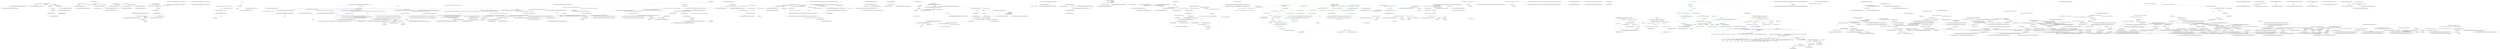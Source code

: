 digraph  {
n41 [label="Ninject.Activation.Caching.ActivationCache", span=""];
n0 [cluster="Ninject.Activation.Caching.ActivationCache.ActivationCache(Ninject.Activation.Caching.ICachePruner)", label="Entry Ninject.Activation.Caching.ActivationCache.ActivationCache(Ninject.Activation.Caching.ICachePruner)", span="39-39"];
n1 [cluster="Ninject.Activation.Caching.ActivationCache.ActivationCache(Ninject.Activation.Caching.ICachePruner)", label="cachePruner.Start(this)", span="41-41"];
n2 [cluster="Ninject.Activation.Caching.ActivationCache.ActivationCache(Ninject.Activation.Caching.ICachePruner)", label="Exit Ninject.Activation.Caching.ActivationCache.ActivationCache(Ninject.Activation.Caching.ICachePruner)", span="39-39"];
n3 [cluster="Ninject.Activation.Caching.ICachePruner.Start(Ninject.Activation.Caching.IPruneable)", label="Entry Ninject.Activation.Caching.ICachePruner.Start(Ninject.Activation.Caching.IPruneable)", span="25-25"];
n4 [cluster="Ninject.Activation.Caching.ActivationCache.Clear()", label="Entry Ninject.Activation.Caching.ActivationCache.Clear()", span="71-71"];
n5 [cluster="Ninject.Activation.Caching.ActivationCache.Clear()", label="this.activatedObjects", span="73-73"];
n6 [cluster="Ninject.Activation.Caching.ActivationCache.Clear()", label="this.activatedObjects.Clear()", span="75-75"];
n7 [cluster="Ninject.Activation.Caching.ActivationCache.Clear()", label="this.deactivatedObjects", span="78-78"];
n10 [cluster="System.Collections.Generic.HashSet<T>.Clear()", label="Entry System.Collections.Generic.HashSet<T>.Clear()", span="0-0"];
n8 [cluster="Ninject.Activation.Caching.ActivationCache.Clear()", label="this.deactivatedObjects.Clear()", span="80-80"];
n9 [cluster="Ninject.Activation.Caching.ActivationCache.Clear()", label="Exit Ninject.Activation.Caching.ActivationCache.Clear()", span="71-71"];
n11 [cluster="Ninject.Activation.Caching.ActivationCache.AddActivatedInstance(object)", label="Entry Ninject.Activation.Caching.ActivationCache.AddActivatedInstance(object)", span="88-88"];
n12 [cluster="Ninject.Activation.Caching.ActivationCache.AddActivatedInstance(object)", label="this.activatedObjects", span="90-90"];
n13 [cluster="Ninject.Activation.Caching.ActivationCache.AddActivatedInstance(object)", label="this.activatedObjects.Add(new ReferenceEqualWeakReference(instance))", span="95-95"];
n14 [cluster="Ninject.Activation.Caching.ActivationCache.AddActivatedInstance(object)", label="Exit Ninject.Activation.Caching.ActivationCache.AddActivatedInstance(object)", span="88-88"];
n15 [cluster="Ninject.Infrastructure.ReferenceEqualWeakReference.ReferenceEqualWeakReference(object)", label="Entry Ninject.Infrastructure.ReferenceEqualWeakReference.ReferenceEqualWeakReference(object)", span="26-26"];
n16 [cluster="System.Collections.Generic.HashSet<T>.Add(T)", label="Entry System.Collections.Generic.HashSet<T>.Add(T)", span="0-0"];
n17 [cluster="Ninject.Activation.Caching.ActivationCache.AddDeactivatedInstance(object)", label="Entry Ninject.Activation.Caching.ActivationCache.AddDeactivatedInstance(object)", span="104-104"];
n18 [cluster="Ninject.Activation.Caching.ActivationCache.AddDeactivatedInstance(object)", label="this.deactivatedObjects", span="106-106"];
n19 [cluster="Ninject.Activation.Caching.ActivationCache.AddDeactivatedInstance(object)", label="this.deactivatedObjects.Add(new ReferenceEqualWeakReference(instance))", span="111-111"];
n20 [cluster="Ninject.Activation.Caching.ActivationCache.AddDeactivatedInstance(object)", label="Exit Ninject.Activation.Caching.ActivationCache.AddDeactivatedInstance(object)", span="104-104"];
n21 [cluster="Ninject.Activation.Caching.ActivationCache.IsActivated(object)", label="Entry Ninject.Activation.Caching.ActivationCache.IsActivated(object)", span="123-123"];
n22 [cluster="Ninject.Activation.Caching.ActivationCache.IsActivated(object)", label="return this.activatedObjects.Contains(instance);", span="128-128"];
n23 [cluster="Ninject.Activation.Caching.ActivationCache.IsActivated(object)", label="Exit Ninject.Activation.Caching.ActivationCache.IsActivated(object)", span="123-123"];
n24 [cluster="System.Collections.Generic.HashSet<T>.Contains(T)", label="Entry System.Collections.Generic.HashSet<T>.Contains(T)", span="0-0"];
n25 [cluster="Ninject.Activation.Caching.ActivationCache.IsDeactivated(object)", label="Entry Ninject.Activation.Caching.ActivationCache.IsDeactivated(object)", span="139-139"];
n26 [cluster="Ninject.Activation.Caching.ActivationCache.IsDeactivated(object)", label="return this.deactivatedObjects.Contains(instance);", span="144-144"];
n27 [cluster="Ninject.Activation.Caching.ActivationCache.IsDeactivated(object)", label="Exit Ninject.Activation.Caching.ActivationCache.IsDeactivated(object)", span="139-139"];
n28 [cluster="Ninject.Activation.Caching.ActivationCache.Prune()", label="Entry Ninject.Activation.Caching.ActivationCache.Prune()", span="151-151"];
n29 [cluster="Ninject.Activation.Caching.ActivationCache.Prune()", label="this.activatedObjects", span="153-153"];
n30 [cluster="Ninject.Activation.Caching.ActivationCache.Prune()", label="RemoveDeadObjects(this.activatedObjects)", span="155-155"];
n31 [cluster="Ninject.Activation.Caching.ActivationCache.Prune()", label="this.deactivatedObjects", span="158-158"];
n34 [cluster="Ninject.Activation.Caching.ActivationCache.RemoveDeadObjects(System.Collections.Generic.HashSet<object>)", label="Entry Ninject.Activation.Caching.ActivationCache.RemoveDeadObjects(System.Collections.Generic.HashSet<object>)", span="182-182"];
n32 [cluster="Ninject.Activation.Caching.ActivationCache.Prune()", label="RemoveDeadObjects(this.deactivatedObjects)", span="160-160"];
n33 [cluster="Ninject.Activation.Caching.ActivationCache.Prune()", label="Exit Ninject.Activation.Caching.ActivationCache.Prune()", span="151-151"];
n35 [cluster="Ninject.Activation.Caching.ActivationCache.RemoveDeadObjects(System.Collections.Generic.HashSet<object>)", color=red, community=0, label="0: objects.RemoveWhere(reference => !((WeakReference)reference).IsAlive)", span="184-184"];
n36 [cluster="Ninject.Activation.Caching.ActivationCache.RemoveDeadObjects(System.Collections.Generic.HashSet<object>)", label="Exit Ninject.Activation.Caching.ActivationCache.RemoveDeadObjects(System.Collections.Generic.HashSet<object>)", span="182-182"];
n37 [cluster="System.Collections.Generic.HashSet<T>.RemoveWhere(System.Predicate<T>)", label="Entry System.Collections.Generic.HashSet<T>.RemoveWhere(System.Predicate<T>)", span="0-0"];
n38 [cluster="lambda expression", label="Entry lambda expression", span="184-184"];
n39 [cluster="lambda expression", color=red, community=0, label="1: !((WeakReference)reference).IsAlive", span="184-184"];
n40 [cluster="lambda expression", label="Exit lambda expression", span="184-184"];
m0_2 [cluster="Ninject.Activation.Strategies.IActivationStrategy.Deactivate(Ninject.Activation.IContext, Ninject.Activation.InstanceReference)", file="ActivationScopeTests.cs", label="Entry Ninject.Activation.Strategies.IActivationStrategy.Deactivate(Ninject.Activation.IContext, Ninject.Activation.InstanceReference)", span="34-34"];
m0_3 [cluster="Ninject.Activation.Strategies.IActivationStrategy.Deactivate(Ninject.Activation.IContext, Ninject.Activation.InstanceReference)", file="ActivationScopeTests.cs", label="Exit Ninject.Activation.Strategies.IActivationStrategy.Deactivate(Ninject.Activation.IContext, Ninject.Activation.InstanceReference)", span="34-34"];
m0_0 [cluster="Ninject.Activation.Strategies.IActivationStrategy.Activate(Ninject.Activation.IContext, Ninject.Activation.InstanceReference)", file="ActivationScopeTests.cs", label="Entry Ninject.Activation.Strategies.IActivationStrategy.Activate(Ninject.Activation.IContext, Ninject.Activation.InstanceReference)", span="27-27"];
m0_1 [cluster="Ninject.Activation.Strategies.IActivationStrategy.Activate(Ninject.Activation.IContext, Ninject.Activation.InstanceReference)", file="ActivationScopeTests.cs", label="Exit Ninject.Activation.Strategies.IActivationStrategy.Activate(Ninject.Activation.IContext, Ninject.Activation.InstanceReference)", span="27-27"];
m4_5 [cluster="System.Action.Invoke()", file="AssertWithThrows.cs", label="Entry System.Action.Invoke()", span="0-0"];
m4_0 [cluster="Ninject.SilverlightTests.AssertWithThrows.DoesNotThrow(System.Action)", file="AssertWithThrows.cs", label="Entry Ninject.SilverlightTests.AssertWithThrows.DoesNotThrow(System.Action)", span="8-8"];
m4_1 [cluster="Ninject.SilverlightTests.AssertWithThrows.DoesNotThrow(System.Action)", color=green, community=0, file="AssertWithThrows.cs", label="0: action()", span="12-12"];
m4_2 [cluster="Ninject.SilverlightTests.AssertWithThrows.DoesNotThrow(System.Action)", color=green, community=0, file="AssertWithThrows.cs", label="1: Exception", span="14-14"];
m4_3 [cluster="Ninject.SilverlightTests.AssertWithThrows.DoesNotThrow(System.Action)", color=green, community=0, file="AssertWithThrows.cs", label="0: Assert.Fail(''Expected no exception'')", span="16-16"];
m4_4 [cluster="Ninject.SilverlightTests.AssertWithThrows.DoesNotThrow(System.Action)", file="AssertWithThrows.cs", label="Exit Ninject.SilverlightTests.AssertWithThrows.DoesNotThrow(System.Action)", span="8-8"];
m4_12 [cluster="string.Format(System.IFormatProvider, string, object)", file="AssertWithThrows.cs", label="Entry string.Format(System.IFormatProvider, string, object)", span="0-0"];
m4_6 [cluster="Unk.Fail", file="AssertWithThrows.cs", label="Entry Unk.Fail", span=""];
m4_7 [cluster="Ninject.SilverlightTests.AssertWithThrows.Throws<T>(System.Action)", file="AssertWithThrows.cs", label="Entry Ninject.SilverlightTests.AssertWithThrows.Throws<T>(System.Action)", span="20-20"];
m4_8 [cluster="Ninject.SilverlightTests.AssertWithThrows.Throws<T>(System.Action)", color=green, community=0, file="AssertWithThrows.cs", label="0: action()", span="25-25"];
m4_9 [cluster="Ninject.SilverlightTests.AssertWithThrows.Throws<T>(System.Action)", color=green, community=0, file="AssertWithThrows.cs", label="1: Assert.Fail(string.Format(CultureInfo.InvariantCulture, ''Expected excpetion {0} did not occur!'', typeof(T).Name))", span="26-26"];
m4_10 [cluster="Ninject.SilverlightTests.AssertWithThrows.Throws<T>(System.Action)", color=green, community=0, file="AssertWithThrows.cs", label="1: T", span="28-28"];
m4_11 [cluster="Ninject.SilverlightTests.AssertWithThrows.Throws<T>(System.Action)", file="AssertWithThrows.cs", label="Exit Ninject.SilverlightTests.AssertWithThrows.Throws<T>(System.Action)", span="20-20"];
m5_71 [cluster="Ninject.Tests.Integration.CircularDependenciesTests.WhenDependenciesHaveThreeWayCircularReferenceBetweenProperties.SetUp()", file="CircularDependenciesTests.cs", label="Entry Ninject.Tests.Integration.CircularDependenciesTests.WhenDependenciesHaveThreeWayCircularReferenceBetweenProperties.SetUp()", span="119-119"];
m5_72 [cluster="Ninject.Tests.Integration.CircularDependenciesTests.WhenDependenciesHaveThreeWayCircularReferenceBetweenProperties.SetUp()", color=green, community=0, file="CircularDependenciesTests.cs", label="0: base.SetUp()", span="121-121"];
m5_73 [cluster="Ninject.Tests.Integration.CircularDependenciesTests.WhenDependenciesHaveThreeWayCircularReferenceBetweenProperties.SetUp()", file="CircularDependenciesTests.cs", label="kernel.Bind<ThreeWayPropertyFoo>().ToSelf().InSingletonScope()", span="122-122"];
m5_74 [cluster="Ninject.Tests.Integration.CircularDependenciesTests.WhenDependenciesHaveThreeWayCircularReferenceBetweenProperties.SetUp()", file="CircularDependenciesTests.cs", label="kernel.Bind<ThreeWayPropertyBar>().ToSelf().InSingletonScope()", span="123-123"];
m5_75 [cluster="Ninject.Tests.Integration.CircularDependenciesTests.WhenDependenciesHaveThreeWayCircularReferenceBetweenProperties.SetUp()", file="CircularDependenciesTests.cs", label="kernel.Bind<ThreeWayPropertyBaz>().ToSelf().InSingletonScope()", span="124-124"];
m5_76 [cluster="Ninject.Tests.Integration.CircularDependenciesTests.WhenDependenciesHaveThreeWayCircularReferenceBetweenProperties.SetUp()", file="CircularDependenciesTests.cs", label="Exit Ninject.Tests.Integration.CircularDependenciesTests.WhenDependenciesHaveThreeWayCircularReferenceBetweenProperties.SetUp()", span="119-119"];
m5_15 [cluster="Ninject.Tests.Integration.CircularDependenciesTests.WhenDependenciesHaveTwoWayCircularReferenceBetweenConstructors.DoesNotThrowExceptionIfHookIsCreated()", file="CircularDependenciesTests.cs", label="Entry Ninject.Tests.Integration.CircularDependenciesTests.WhenDependenciesHaveTwoWayCircularReferenceBetweenConstructors.DoesNotThrowExceptionIfHookIsCreated()", span="50-50"];
m5_17 [cluster="Ninject.Tests.Integration.CircularDependenciesTests.WhenDependenciesHaveTwoWayCircularReferenceBetweenConstructors.DoesNotThrowExceptionIfHookIsCreated()", file="CircularDependenciesTests.cs", label="Assert.DoesNotThrow(() => kernel.Resolve(request))", span="53-53"];
m5_16 [cluster="Ninject.Tests.Integration.CircularDependenciesTests.WhenDependenciesHaveTwoWayCircularReferenceBetweenConstructors.DoesNotThrowExceptionIfHookIsCreated()", file="CircularDependenciesTests.cs", label="var request = new Request(typeof(TwoWayConstructorFoo), null, Enumerable.Empty<IParameter>(), null, false, false)", span="52-52"];
m5_18 [cluster="Ninject.Tests.Integration.CircularDependenciesTests.WhenDependenciesHaveTwoWayCircularReferenceBetweenConstructors.DoesNotThrowExceptionIfHookIsCreated()", file="CircularDependenciesTests.cs", label="Exit Ninject.Tests.Integration.CircularDependenciesTests.WhenDependenciesHaveTwoWayCircularReferenceBetweenConstructors.DoesNotThrowExceptionIfHookIsCreated()", span="50-50"];
m5_3 [cluster="Ninject.Activation.IRequest.GetScope()", file="CircularDependenciesTests.cs", label="Exit Ninject.Activation.IRequest.GetScope()", span="81-81"];
m5_4 [cluster="Ninject.Activation.IRequest.CreateChild(System.Type, Ninject.Activation.IContext, Ninject.Planning.Targets.ITarget)", color=green, community=0, file="CircularDependenciesTests.cs", label="0: Entry Ninject.Activation.IRequest.CreateChild(System.Type, Ninject.Activation.IContext, Ninject.Planning.Targets.ITarget)", span="90-90"];
m5_5 [cluster="Ninject.Activation.IRequest.CreateChild(System.Type, Ninject.Activation.IContext, Ninject.Planning.Targets.ITarget)", file="CircularDependenciesTests.cs", label="Exit Ninject.Activation.IRequest.CreateChild(System.Type, Ninject.Activation.IContext, Ninject.Planning.Targets.ITarget)", span="90-90"];
m5_0 [cluster="Ninject.Tests.Integration.CircularDependenciesTests.CircularDependenciesContext.CircularDependenciesContext()", file="CircularDependenciesTests.cs", label="Entry Ninject.Tests.Integration.CircularDependenciesTests.CircularDependenciesContext.CircularDependenciesContext()", span="27-27"];
m5_1 [cluster="Ninject.Tests.Integration.CircularDependenciesTests.CircularDependenciesContext.CircularDependenciesContext()", color=green, community=0, file="CircularDependenciesTests.cs", label="2: this.SetUp()", span="29-29"];
m5_21 [cluster="Unk.DoesNotThrow", file="CircularDependenciesTests.cs", label="Entry Unk.DoesNotThrow", span=""];
m5_25 [cluster="Ninject.KernelBase.Resolve(Ninject.Activation.IRequest)", file="CircularDependenciesTests.cs", label="Entry Ninject.KernelBase.Resolve(Ninject.Activation.IRequest)", span="317-317"];
m5_29 [cluster="Unk.>", file="CircularDependenciesTests.cs", label="Entry Unk.>", span=""];
m5_14 [cluster="Ninject.Syntax.IBindingInSyntax<T>.InSingletonScope()", file="CircularDependenciesTests.cs", label="Entry Ninject.Syntax.IBindingInSyntax<T>.InSingletonScope()", span="165-165"];
m5_12 [cluster="Ninject.Syntax.BindingRoot.Bind<T>()", file="CircularDependenciesTests.cs", label="Entry Ninject.Syntax.BindingRoot.Bind<T>()", span="27-27"];
m5_19 [cluster="Ninject.Activation.Request.Request(System.Type, System.Func<Ninject.Planning.Bindings.IBindingMetadata, bool>, System.Collections.Generic.IEnumerable<Ninject.Parameters.IParameter>, System.Func<object>, bool, bool)", file="CircularDependenciesTests.cs", label="Entry Ninject.Activation.Request.Request(System.Type, System.Func<Ninject.Planning.Bindings.IBindingMetadata, bool>, System.Collections.Generic.IEnumerable<Ninject.Parameters.IParameter>, System.Func<object>, bool, bool)", span="93-93"];
m5_26 [cluster="Ninject.Tests.Integration.CircularDependenciesTests.WhenDependenciesHaveTwoWayCircularReferenceBetweenConstructors.ThrowsActivationExceptionWhenHookIsResolved()", file="CircularDependenciesTests.cs", label="Entry Ninject.Tests.Integration.CircularDependenciesTests.WhenDependenciesHaveTwoWayCircularReferenceBetweenConstructors.ThrowsActivationExceptionWhenHookIsResolved()", span="57-57"];
m5_27 [cluster="Ninject.Tests.Integration.CircularDependenciesTests.WhenDependenciesHaveTwoWayCircularReferenceBetweenConstructors.ThrowsActivationExceptionWhenHookIsResolved()", file="CircularDependenciesTests.cs", label="Assert.Throws<ActivationException>(() => kernel.Get<TwoWayConstructorFoo>())", span="59-59"];
m5_28 [cluster="Ninject.Tests.Integration.CircularDependenciesTests.WhenDependenciesHaveTwoWayCircularReferenceBetweenConstructors.ThrowsActivationExceptionWhenHookIsResolved()", file="CircularDependenciesTests.cs", label="Exit Ninject.Tests.Integration.CircularDependenciesTests.WhenDependenciesHaveTwoWayCircularReferenceBetweenConstructors.ThrowsActivationExceptionWhenHookIsResolved()", span="57-57"];
m5_45 [cluster="Ninject.Tests.Integration.CircularDependenciesTests.WhenDependenciesHaveTwoWayCircularReferenceBetweenProperties.ScopeIsRespected()", file="CircularDependenciesTests.cs", label="Entry Ninject.Tests.Integration.CircularDependenciesTests.WhenDependenciesHaveTwoWayCircularReferenceBetweenProperties.ScopeIsRespected()", span="81-81"];
m5_46 [cluster="Ninject.Tests.Integration.CircularDependenciesTests.WhenDependenciesHaveTwoWayCircularReferenceBetweenProperties.ScopeIsRespected()", file="CircularDependenciesTests.cs", label="var foo = kernel.Get<TwoWayPropertyFoo>()", span="83-83"];
m5_47 [cluster="Ninject.Tests.Integration.CircularDependenciesTests.WhenDependenciesHaveTwoWayCircularReferenceBetweenProperties.ScopeIsRespected()", file="CircularDependenciesTests.cs", label="var bar = kernel.Get<TwoWayPropertyBar>()", span="84-84"];
m5_48 [cluster="Ninject.Tests.Integration.CircularDependenciesTests.WhenDependenciesHaveTwoWayCircularReferenceBetweenProperties.ScopeIsRespected()", file="CircularDependenciesTests.cs", label="foo.Bar.ShouldBeSameAs(bar)", span="86-86"];
m5_49 [cluster="Ninject.Tests.Integration.CircularDependenciesTests.WhenDependenciesHaveTwoWayCircularReferenceBetweenProperties.ScopeIsRespected()", file="CircularDependenciesTests.cs", label="bar.Foo.ShouldBeSameAs(foo)", span="87-87"];
m5_50 [cluster="Ninject.Tests.Integration.CircularDependenciesTests.WhenDependenciesHaveTwoWayCircularReferenceBetweenProperties.ScopeIsRespected()", file="CircularDependenciesTests.cs", label="Exit Ninject.Tests.Integration.CircularDependenciesTests.WhenDependenciesHaveTwoWayCircularReferenceBetweenProperties.ScopeIsRespected()", span="81-81"];
m5_2 [cluster="Ninject.Tests.Integration.CircularDependenciesTests.CircularDependenciesContext.CircularDependenciesContext()", file="CircularDependenciesTests.cs", label="Exit Ninject.Tests.Integration.CircularDependenciesTests.CircularDependenciesContext.CircularDependenciesContext()", span="27-27"];
m5_34 [cluster="Ninject.Tests.Integration.CircularDependenciesTests.WhenDependenciesHaveTwoWayCircularReferenceBetweenProperties.SetUp()", file="CircularDependenciesTests.cs", label="Entry Ninject.Tests.Integration.CircularDependenciesTests.WhenDependenciesHaveTwoWayCircularReferenceBetweenProperties.SetUp()", span="66-66"];
m5_35 [cluster="Ninject.Tests.Integration.CircularDependenciesTests.WhenDependenciesHaveTwoWayCircularReferenceBetweenProperties.SetUp()", color=green, community=0, file="CircularDependenciesTests.cs", label="0: base.SetUp()", span="68-68"];
m5_36 [cluster="Ninject.Tests.Integration.CircularDependenciesTests.WhenDependenciesHaveTwoWayCircularReferenceBetweenProperties.SetUp()", file="CircularDependenciesTests.cs", label="kernel.Bind<TwoWayPropertyFoo>().ToSelf().InSingletonScope()", span="69-69"];
m5_37 [cluster="Ninject.Tests.Integration.CircularDependenciesTests.WhenDependenciesHaveTwoWayCircularReferenceBetweenProperties.SetUp()", file="CircularDependenciesTests.cs", label="kernel.Bind<TwoWayPropertyBar>().ToSelf().InSingletonScope()", span="70-70"];
m5_38 [cluster="Ninject.Tests.Integration.CircularDependenciesTests.WhenDependenciesHaveTwoWayCircularReferenceBetweenProperties.SetUp()", file="CircularDependenciesTests.cs", label="Exit Ninject.Tests.Integration.CircularDependenciesTests.WhenDependenciesHaveTwoWayCircularReferenceBetweenProperties.SetUp()", span="66-66"];
m5_65 [cluster="Ninject.Tests.Integration.CircularDependenciesTests.WhenDependenciesHaveThreeWayCircularReferenceBetweenConstructors.ThrowsActivationExceptionWhenHookIsResolved()", file="CircularDependenciesTests.cs", label="Entry Ninject.Tests.Integration.CircularDependenciesTests.WhenDependenciesHaveThreeWayCircularReferenceBetweenConstructors.ThrowsActivationExceptionWhenHookIsResolved()", span="110-110"];
m5_66 [cluster="Ninject.Tests.Integration.CircularDependenciesTests.WhenDependenciesHaveThreeWayCircularReferenceBetweenConstructors.ThrowsActivationExceptionWhenHookIsResolved()", file="CircularDependenciesTests.cs", label="Assert.Throws<ActivationException>(() => kernel.Get<ThreeWayConstructorFoo>())", span="112-112"];
m5_67 [cluster="Ninject.Tests.Integration.CircularDependenciesTests.WhenDependenciesHaveThreeWayCircularReferenceBetweenConstructors.ThrowsActivationExceptionWhenHookIsResolved()", file="CircularDependenciesTests.cs", label="Exit Ninject.Tests.Integration.CircularDependenciesTests.WhenDependenciesHaveThreeWayCircularReferenceBetweenConstructors.ThrowsActivationExceptionWhenHookIsResolved()", span="110-110"];
m5_6 [cluster="Ninject.StandardKernel.StandardKernel(params Ninject.Modules.INinjectModule[])", file="CircularDependenciesTests.cs", label="Entry Ninject.StandardKernel.StandardKernel(params Ninject.Modules.INinjectModule[])", span="36-36"];
m5_33 [cluster="Ninject.Syntax.IResolutionRoot.Get<T>(params Ninject.Parameters.IParameter[])", file="CircularDependenciesTests.cs", label="Entry Ninject.Syntax.IResolutionRoot.Get<T>(params Ninject.Parameters.IParameter[])", span="34-34"];
m5_51 [cluster="Unk.ShouldBeSameAs", file="CircularDependenciesTests.cs", label="Entry Unk.ShouldBeSameAs", span=""];
m5_13 [cluster="Ninject.Syntax.IBindingToSyntax<T>.ToSelf()", file="CircularDependenciesTests.cs", label="Entry Ninject.Syntax.IBindingToSyntax<T>.ToSelf()", span="34-34"];
m5_80 [cluster="lambda expression", file="CircularDependenciesTests.cs", label="Entry lambda expression", span="130-130"];
m5_23 [cluster="lambda expression", file="CircularDependenciesTests.cs", label="kernel.Resolve(request)", span="53-53"];
m5_31 [cluster="lambda expression", file="CircularDependenciesTests.cs", label="kernel.Get<TwoWayConstructorFoo>()", span="59-59"];
m5_43 [cluster="lambda expression", file="CircularDependenciesTests.cs", label="kernel.Get<TwoWayPropertyFoo>()", span="77-77"];
m5_63 [cluster="lambda expression", file="CircularDependenciesTests.cs", label="kernel.Resolve(request)", span="106-106"];
m5_69 [cluster="lambda expression", file="CircularDependenciesTests.cs", label="kernel.Get<ThreeWayConstructorFoo>()", span="112-112"];
m5_81 [cluster="lambda expression", file="CircularDependenciesTests.cs", label="kernel.Get<ThreeWayPropertyFoo>()", span="130-130"];
m5_22 [cluster="lambda expression", file="CircularDependenciesTests.cs", label="Entry lambda expression", span="53-53"];
m5_24 [cluster="lambda expression", file="CircularDependenciesTests.cs", label="Exit lambda expression", span="53-53"];
m5_30 [cluster="lambda expression", file="CircularDependenciesTests.cs", label="Entry lambda expression", span="59-59"];
m5_32 [cluster="lambda expression", file="CircularDependenciesTests.cs", label="Exit lambda expression", span="59-59"];
m5_42 [cluster="lambda expression", file="CircularDependenciesTests.cs", label="Entry lambda expression", span="77-77"];
m5_44 [cluster="lambda expression", file="CircularDependenciesTests.cs", label="Exit lambda expression", span="77-77"];
m5_62 [cluster="lambda expression", file="CircularDependenciesTests.cs", label="Entry lambda expression", span="106-106"];
m5_64 [cluster="lambda expression", file="CircularDependenciesTests.cs", label="Exit lambda expression", span="106-106"];
m5_68 [cluster="lambda expression", file="CircularDependenciesTests.cs", label="Entry lambda expression", span="112-112"];
m5_70 [cluster="lambda expression", file="CircularDependenciesTests.cs", label="Exit lambda expression", span="112-112"];
m5_82 [cluster="lambda expression", file="CircularDependenciesTests.cs", label="Exit lambda expression", span="130-130"];
m5_58 [cluster="Ninject.Tests.Integration.CircularDependenciesTests.WhenDependenciesHaveThreeWayCircularReferenceBetweenConstructors.DoesNotThrowExceptionIfHookIsCreated()", file="CircularDependenciesTests.cs", label="Entry Ninject.Tests.Integration.CircularDependenciesTests.WhenDependenciesHaveThreeWayCircularReferenceBetweenConstructors.DoesNotThrowExceptionIfHookIsCreated()", span="103-103"];
m5_60 [cluster="Ninject.Tests.Integration.CircularDependenciesTests.WhenDependenciesHaveThreeWayCircularReferenceBetweenConstructors.DoesNotThrowExceptionIfHookIsCreated()", file="CircularDependenciesTests.cs", label="Assert.DoesNotThrow(() => kernel.Resolve(request))", span="106-106"];
m5_59 [cluster="Ninject.Tests.Integration.CircularDependenciesTests.WhenDependenciesHaveThreeWayCircularReferenceBetweenConstructors.DoesNotThrowExceptionIfHookIsCreated()", file="CircularDependenciesTests.cs", label="var request = new Request(typeof(ThreeWayConstructorFoo), null, Enumerable.Empty<IParameter>(), null, false, false)", span="105-105"];
m5_61 [cluster="Ninject.Tests.Integration.CircularDependenciesTests.WhenDependenciesHaveThreeWayCircularReferenceBetweenConstructors.DoesNotThrowExceptionIfHookIsCreated()", file="CircularDependenciesTests.cs", label="Exit Ninject.Tests.Integration.CircularDependenciesTests.WhenDependenciesHaveThreeWayCircularReferenceBetweenConstructors.DoesNotThrowExceptionIfHookIsCreated()", span="103-103"];
m5_52 [cluster="Ninject.Tests.Integration.CircularDependenciesTests.WhenDependenciesHaveThreeWayCircularReferenceBetweenConstructors.SetUp()", file="CircularDependenciesTests.cs", label="Entry Ninject.Tests.Integration.CircularDependenciesTests.WhenDependenciesHaveThreeWayCircularReferenceBetweenConstructors.SetUp()", span="94-94"];
m5_53 [cluster="Ninject.Tests.Integration.CircularDependenciesTests.WhenDependenciesHaveThreeWayCircularReferenceBetweenConstructors.SetUp()", color=green, community=0, file="CircularDependenciesTests.cs", label="0: base.SetUp()", span="96-96"];
m5_54 [cluster="Ninject.Tests.Integration.CircularDependenciesTests.WhenDependenciesHaveThreeWayCircularReferenceBetweenConstructors.SetUp()", file="CircularDependenciesTests.cs", label="kernel.Bind<ThreeWayConstructorFoo>().ToSelf().InSingletonScope()", span="97-97"];
m5_55 [cluster="Ninject.Tests.Integration.CircularDependenciesTests.WhenDependenciesHaveThreeWayCircularReferenceBetweenConstructors.SetUp()", file="CircularDependenciesTests.cs", label="kernel.Bind<ThreeWayConstructorBar>().ToSelf().InSingletonScope()", span="98-98"];
m5_56 [cluster="Ninject.Tests.Integration.CircularDependenciesTests.WhenDependenciesHaveThreeWayCircularReferenceBetweenConstructors.SetUp()", file="CircularDependenciesTests.cs", label="kernel.Bind<ThreeWayConstructorBaz>().ToSelf().InSingletonScope()", span="99-99"];
m5_57 [cluster="Ninject.Tests.Integration.CircularDependenciesTests.WhenDependenciesHaveThreeWayCircularReferenceBetweenConstructors.SetUp()", file="CircularDependenciesTests.cs", label="Exit Ninject.Tests.Integration.CircularDependenciesTests.WhenDependenciesHaveThreeWayCircularReferenceBetweenConstructors.SetUp()", span="94-94"];
m5_83 [cluster="Ninject.Tests.Integration.CircularDependenciesTests.WhenDependenciesHaveThreeWayCircularReferenceBetweenProperties.ScopeIsRespected()", file="CircularDependenciesTests.cs", label="Entry Ninject.Tests.Integration.CircularDependenciesTests.WhenDependenciesHaveThreeWayCircularReferenceBetweenProperties.ScopeIsRespected()", span="134-134"];
m5_84 [cluster="Ninject.Tests.Integration.CircularDependenciesTests.WhenDependenciesHaveThreeWayCircularReferenceBetweenProperties.ScopeIsRespected()", file="CircularDependenciesTests.cs", label="var foo = kernel.Get<ThreeWayPropertyFoo>()", span="136-136"];
m5_85 [cluster="Ninject.Tests.Integration.CircularDependenciesTests.WhenDependenciesHaveThreeWayCircularReferenceBetweenProperties.ScopeIsRespected()", file="CircularDependenciesTests.cs", label="var bar = kernel.Get<ThreeWayPropertyBar>()", span="137-137"];
m5_86 [cluster="Ninject.Tests.Integration.CircularDependenciesTests.WhenDependenciesHaveThreeWayCircularReferenceBetweenProperties.ScopeIsRespected()", file="CircularDependenciesTests.cs", label="var baz = kernel.Get<ThreeWayPropertyBaz>()", span="138-138"];
m5_87 [cluster="Ninject.Tests.Integration.CircularDependenciesTests.WhenDependenciesHaveThreeWayCircularReferenceBetweenProperties.ScopeIsRespected()", file="CircularDependenciesTests.cs", label="foo.Bar.ShouldBeSameAs(bar)", span="140-140"];
m5_89 [cluster="Ninject.Tests.Integration.CircularDependenciesTests.WhenDependenciesHaveThreeWayCircularReferenceBetweenProperties.ScopeIsRespected()", file="CircularDependenciesTests.cs", label="baz.Foo.ShouldBeSameAs(foo)", span="142-142"];
m5_88 [cluster="Ninject.Tests.Integration.CircularDependenciesTests.WhenDependenciesHaveThreeWayCircularReferenceBetweenProperties.ScopeIsRespected()", file="CircularDependenciesTests.cs", label="bar.Baz.ShouldBeSameAs(baz)", span="141-141"];
m5_90 [cluster="Ninject.Tests.Integration.CircularDependenciesTests.WhenDependenciesHaveThreeWayCircularReferenceBetweenProperties.ScopeIsRespected()", file="CircularDependenciesTests.cs", label="Exit Ninject.Tests.Integration.CircularDependenciesTests.WhenDependenciesHaveThreeWayCircularReferenceBetweenProperties.ScopeIsRespected()", span="134-134"];
m5_77 [cluster="Ninject.Tests.Integration.CircularDependenciesTests.WhenDependenciesHaveThreeWayCircularReferenceBetweenProperties.DoesNotThrowException()", file="CircularDependenciesTests.cs", label="Entry Ninject.Tests.Integration.CircularDependenciesTests.WhenDependenciesHaveThreeWayCircularReferenceBetweenProperties.DoesNotThrowException()", span="128-128"];
m5_78 [cluster="Ninject.Tests.Integration.CircularDependenciesTests.WhenDependenciesHaveThreeWayCircularReferenceBetweenProperties.DoesNotThrowException()", file="CircularDependenciesTests.cs", label="Assert.DoesNotThrow(() => kernel.Get<ThreeWayPropertyFoo>())", span="130-130"];
m5_79 [cluster="Ninject.Tests.Integration.CircularDependenciesTests.WhenDependenciesHaveThreeWayCircularReferenceBetweenProperties.DoesNotThrowException()", file="CircularDependenciesTests.cs", label="Exit Ninject.Tests.Integration.CircularDependenciesTests.WhenDependenciesHaveThreeWayCircularReferenceBetweenProperties.DoesNotThrowException()", span="128-128"];
m5_7 [cluster="Ninject.Tests.Integration.CircularDependenciesTests.WhenDependenciesHaveTwoWayCircularReferenceBetweenConstructors.SetUp()", file="CircularDependenciesTests.cs", label="Entry Ninject.Tests.Integration.CircularDependenciesTests.WhenDependenciesHaveTwoWayCircularReferenceBetweenConstructors.SetUp()", span="42-42"];
m5_8 [cluster="Ninject.Tests.Integration.CircularDependenciesTests.WhenDependenciesHaveTwoWayCircularReferenceBetweenConstructors.SetUp()", color=green, community=0, file="CircularDependenciesTests.cs", label="0: base.SetUp()", span="44-44"];
m5_9 [cluster="Ninject.Tests.Integration.CircularDependenciesTests.WhenDependenciesHaveTwoWayCircularReferenceBetweenConstructors.SetUp()", file="CircularDependenciesTests.cs", label="kernel.Bind<TwoWayConstructorFoo>().ToSelf().InSingletonScope()", span="45-45"];
m5_10 [cluster="Ninject.Tests.Integration.CircularDependenciesTests.WhenDependenciesHaveTwoWayCircularReferenceBetweenConstructors.SetUp()", file="CircularDependenciesTests.cs", label="kernel.Bind<TwoWayConstructorBar>().ToSelf().InSingletonScope()", span="46-46"];
m5_11 [cluster="Ninject.Tests.Integration.CircularDependenciesTests.WhenDependenciesHaveTwoWayCircularReferenceBetweenConstructors.SetUp()", file="CircularDependenciesTests.cs", label="Exit Ninject.Tests.Integration.CircularDependenciesTests.WhenDependenciesHaveTwoWayCircularReferenceBetweenConstructors.SetUp()", span="42-42"];
m5_39 [cluster="Ninject.Tests.Integration.CircularDependenciesTests.WhenDependenciesHaveTwoWayCircularReferenceBetweenProperties.DoesNotThrowException()", file="CircularDependenciesTests.cs", label="Entry Ninject.Tests.Integration.CircularDependenciesTests.WhenDependenciesHaveTwoWayCircularReferenceBetweenProperties.DoesNotThrowException()", span="75-75"];
m5_40 [cluster="Ninject.Tests.Integration.CircularDependenciesTests.WhenDependenciesHaveTwoWayCircularReferenceBetweenProperties.DoesNotThrowException()", file="CircularDependenciesTests.cs", label="Assert.DoesNotThrow(() => kernel.Get<TwoWayPropertyFoo>())", span="77-77"];
m5_41 [cluster="Ninject.Tests.Integration.CircularDependenciesTests.WhenDependenciesHaveTwoWayCircularReferenceBetweenProperties.DoesNotThrowException()", file="CircularDependenciesTests.cs", label="Exit Ninject.Tests.Integration.CircularDependenciesTests.WhenDependenciesHaveTwoWayCircularReferenceBetweenProperties.DoesNotThrowException()", span="75-75"];
m5_20 [cluster="System.Linq.Enumerable.Empty<TResult>()", file="CircularDependenciesTests.cs", label="Entry System.Linq.Enumerable.Empty<TResult>()", span="0-0"];
m5_101 [file="CircularDependenciesTests.cs", label="Ninject.Tests.Integration.CircularDependenciesTests.CircularDependenciesContext", span=""];
m5_102 [file="CircularDependenciesTests.cs", label="Ninject.Tests.Integration.CircularDependenciesTests.WhenDependenciesHaveTwoWayCircularReferenceBetweenConstructors", span=""];
m5_104 [file="CircularDependenciesTests.cs", label="Ninject.Tests.Integration.CircularDependenciesTests.WhenDependenciesHaveTwoWayCircularReferenceBetweenProperties", span=""];
m5_105 [file="CircularDependenciesTests.cs", label="Ninject.Tests.Integration.CircularDependenciesTests.WhenDependenciesHaveThreeWayCircularReferenceBetweenConstructors", span=""];
m5_107 [file="CircularDependenciesTests.cs", label="Ninject.Tests.Integration.CircularDependenciesTests.WhenDependenciesHaveThreeWayCircularReferenceBetweenProperties", span=""];
m5_103 [file="CircularDependenciesTests.cs", label=request, span=""];
m5_106 [file="CircularDependenciesTests.cs", label=request, span=""];
m7_23 [cluster="Ninject.Parameters.TypeMatchingConstructorArgument.Equals(object)", file="ConditionalBindingTests.cs", label="Entry Ninject.Parameters.TypeMatchingConstructorArgument.Equals(object)", span="125-125"];
m7_24 [cluster="Ninject.Parameters.TypeMatchingConstructorArgument.Equals(object)", file="ConditionalBindingTests.cs", label="var parameter = obj as IParameter", span="127-127"];
m7_25 [cluster="Ninject.Parameters.TypeMatchingConstructorArgument.Equals(object)", file="ConditionalBindingTests.cs", label="return parameter != null ? this.Equals(parameter) : ReferenceEquals(this, obj);", span="128-128"];
m7_26 [cluster="Ninject.Parameters.TypeMatchingConstructorArgument.Equals(object)", file="ConditionalBindingTests.cs", label="Exit Ninject.Parameters.TypeMatchingConstructorArgument.Equals(object)", span="125-125"];
m7_0 [cluster="Ninject.Parameters.TypeMatchingConstructorArgument.TypeMatchingConstructorArgument(System.Type, System.Func<Ninject.Activation.IContext, Ninject.Planning.Targets.ITarget, object>)", file="ConditionalBindingTests.cs", label="Entry Ninject.Parameters.TypeMatchingConstructorArgument.TypeMatchingConstructorArgument(System.Type, System.Func<Ninject.Activation.IContext, Ninject.Planning.Targets.ITarget, object>)", span="39-39"];
m7_1 [cluster="Ninject.Parameters.TypeMatchingConstructorArgument.TypeMatchingConstructorArgument(System.Type, System.Func<Ninject.Activation.IContext, Ninject.Planning.Targets.ITarget, object>)", file="ConditionalBindingTests.cs", label="Exit Ninject.Parameters.TypeMatchingConstructorArgument.TypeMatchingConstructorArgument(System.Type, System.Func<Ninject.Activation.IContext, Ninject.Planning.Targets.ITarget, object>)", span="39-39"];
m7_31 [cluster="System.Type.GetHashCode()", file="ConditionalBindingTests.cs", label="Entry System.Type.GetHashCode()", span="0-0"];
m7_28 [cluster="Ninject.Parameters.TypeMatchingConstructorArgument.GetHashCode()", file="ConditionalBindingTests.cs", label="Entry Ninject.Parameters.TypeMatchingConstructorArgument.GetHashCode()", span="135-135"];
m7_29 [cluster="Ninject.Parameters.TypeMatchingConstructorArgument.GetHashCode()", file="ConditionalBindingTests.cs", label="return this.GetType().GetHashCode() ^ this.type.GetHashCode();", span="137-137"];
m7_30 [cluster="Ninject.Parameters.TypeMatchingConstructorArgument.GetHashCode()", file="ConditionalBindingTests.cs", label="Exit Ninject.Parameters.TypeMatchingConstructorArgument.GetHashCode()", span="135-135"];
m7_13 [cluster="Ninject.Parameters.TypeMatchingConstructorArgument.GetValue(Ninject.Activation.IContext, Ninject.Planning.Targets.ITarget)", file="ConditionalBindingTests.cs", label="Entry Ninject.Parameters.TypeMatchingConstructorArgument.GetValue(Ninject.Activation.IContext, Ninject.Planning.Targets.ITarget)", span="103-103"];
m7_14 [cluster="Ninject.Parameters.TypeMatchingConstructorArgument.GetValue(Ninject.Activation.IContext, Ninject.Planning.Targets.ITarget)", file="ConditionalBindingTests.cs", label="Ensure.ArgumentNotNull(context, ''context'')", span="105-105"];
m7_15 [cluster="Ninject.Parameters.TypeMatchingConstructorArgument.GetValue(Ninject.Activation.IContext, Ninject.Planning.Targets.ITarget)", file="ConditionalBindingTests.cs", label="return this.ValueCallback(context, target);", span="106-106"];
m7_16 [cluster="Ninject.Parameters.TypeMatchingConstructorArgument.GetValue(Ninject.Activation.IContext, Ninject.Planning.Targets.ITarget)", file="ConditionalBindingTests.cs", label="Exit Ninject.Parameters.TypeMatchingConstructorArgument.GetValue(Ninject.Activation.IContext, Ninject.Planning.Targets.ITarget)", span="103-103"];
m7_18 [cluster="Ninject.Parameters.TypeMatchingConstructorArgument.Equals(Ninject.Parameters.IParameter)", file="ConditionalBindingTests.cs", label="Entry Ninject.Parameters.TypeMatchingConstructorArgument.Equals(Ninject.Parameters.IParameter)", span="114-114"];
m7_19 [cluster="Ninject.Parameters.TypeMatchingConstructorArgument.Equals(Ninject.Parameters.IParameter)", file="ConditionalBindingTests.cs", label="var argument = other as TypeMatchingConstructorArgument", span="116-116"];
m7_20 [cluster="Ninject.Parameters.TypeMatchingConstructorArgument.Equals(Ninject.Parameters.IParameter)", file="ConditionalBindingTests.cs", label="return argument != null && other.GetType() == this.type;", span="117-117"];
m7_21 [cluster="Ninject.Parameters.TypeMatchingConstructorArgument.Equals(Ninject.Parameters.IParameter)", file="ConditionalBindingTests.cs", label="Exit Ninject.Parameters.TypeMatchingConstructorArgument.Equals(Ninject.Parameters.IParameter)", span="114-114"];
m7_22 [cluster="object.GetType()", file="ConditionalBindingTests.cs", label="Entry object.GetType()", span="0-0"];
m7_2 [cluster="Ninject.Parameters.TypeMatchingConstructorArgument.TypeMatchingConstructorArgument(System.Type, System.Func<Ninject.Activation.IContext, Ninject.Planning.Targets.ITarget, object>, bool)", file="ConditionalBindingTests.cs", label="Entry Ninject.Parameters.TypeMatchingConstructorArgument.TypeMatchingConstructorArgument(System.Type, System.Func<Ninject.Activation.IContext, Ninject.Planning.Targets.ITarget, object>, bool)", span="50-50"];
m7_3 [cluster="Ninject.Parameters.TypeMatchingConstructorArgument.TypeMatchingConstructorArgument(System.Type, System.Func<Ninject.Activation.IContext, Ninject.Planning.Targets.ITarget, object>, bool)", file="ConditionalBindingTests.cs", label="Ensure.ArgumentNotNull(type, ''type'')", span="52-52"];
m7_4 [cluster="Ninject.Parameters.TypeMatchingConstructorArgument.TypeMatchingConstructorArgument(System.Type, System.Func<Ninject.Activation.IContext, Ninject.Planning.Targets.ITarget, object>, bool)", color=red, community=0, file="ConditionalBindingTests.cs", label="0: Ensure.ArgumentNotNull(valueCallback, ''valueCallback'')", span="53-53"];
m7_5 [cluster="Ninject.Parameters.TypeMatchingConstructorArgument.TypeMatchingConstructorArgument(System.Type, System.Func<Ninject.Activation.IContext, Ninject.Planning.Targets.ITarget, object>, bool)", file="ConditionalBindingTests.cs", label="this.ValueCallback = valueCallback", span="55-55"];
m7_6 [cluster="Ninject.Parameters.TypeMatchingConstructorArgument.TypeMatchingConstructorArgument(System.Type, System.Func<Ninject.Activation.IContext, Ninject.Planning.Targets.ITarget, object>, bool)", file="ConditionalBindingTests.cs", label="this.ShouldInherit = shouldInherit", span="56-56"];
m7_7 [cluster="Ninject.Parameters.TypeMatchingConstructorArgument.TypeMatchingConstructorArgument(System.Type, System.Func<Ninject.Activation.IContext, Ninject.Planning.Targets.ITarget, object>, bool)", file="ConditionalBindingTests.cs", label="this.type = type", span="57-57"];
m7_8 [cluster="Ninject.Parameters.TypeMatchingConstructorArgument.TypeMatchingConstructorArgument(System.Type, System.Func<Ninject.Activation.IContext, Ninject.Planning.Targets.ITarget, object>, bool)", file="ConditionalBindingTests.cs", label="Exit Ninject.Parameters.TypeMatchingConstructorArgument.TypeMatchingConstructorArgument(System.Type, System.Func<Ninject.Activation.IContext, Ninject.Planning.Targets.ITarget, object>, bool)", span="50-50"];
m7_10 [cluster="Ninject.Parameters.TypeMatchingConstructorArgument.AppliesToTarget(Ninject.Activation.IContext, Ninject.Planning.Targets.ITarget)", file="ConditionalBindingTests.cs", label="Entry Ninject.Parameters.TypeMatchingConstructorArgument.AppliesToTarget(Ninject.Activation.IContext, Ninject.Planning.Targets.ITarget)", span="92-92"];
m7_11 [cluster="Ninject.Parameters.TypeMatchingConstructorArgument.AppliesToTarget(Ninject.Activation.IContext, Ninject.Planning.Targets.ITarget)", file="ConditionalBindingTests.cs", label="return target.Type == this.type;", span="94-94"];
m7_12 [cluster="Ninject.Parameters.TypeMatchingConstructorArgument.AppliesToTarget(Ninject.Activation.IContext, Ninject.Planning.Targets.ITarget)", file="ConditionalBindingTests.cs", label="Exit Ninject.Parameters.TypeMatchingConstructorArgument.AppliesToTarget(Ninject.Activation.IContext, Ninject.Planning.Targets.ITarget)", span="92-92"];
m7_17 [cluster="System.Func<T1, T2, TResult>.Invoke(T1, T2)", file="ConditionalBindingTests.cs", label="Entry System.Func<T1, T2, TResult>.Invoke(T1, T2)", span="0-0"];
m7_9 [cluster="Ninject.Infrastructure.Ensure.ArgumentNotNull(object, string)", file="ConditionalBindingTests.cs", label="Entry Ninject.Infrastructure.Ensure.ArgumentNotNull(object, string)", span="17-17"];
m7_27 [cluster="object.ReferenceEquals(object, object)", file="ConditionalBindingTests.cs", label="Entry object.ReferenceEquals(object, object)", span="0-0"];
m7_32 [file="ConditionalBindingTests.cs", label="Ninject.Parameters.TypeMatchingConstructorArgument", span=""];
m8_0 [cluster="Ninject.Planning.Targets.ITarget.ResolveWithin(Ninject.Activation.IContext)", file="ConditionalBindingWhenParentTests.cs", label="Entry Ninject.Planning.Targets.ITarget.ResolveWithin(Ninject.Activation.IContext)", span="61-61"];
m8_1 [cluster="Ninject.Planning.Targets.ITarget.ResolveWithin(Ninject.Activation.IContext)", file="ConditionalBindingWhenParentTests.cs", label="Exit Ninject.Planning.Targets.ITarget.ResolveWithin(Ninject.Activation.IContext)", span="61-61"];
m10_0 [cluster="Ninject.Planning.IPlanner.GetPlan(System.Type)", file="EnumerableDependenciesTests.cs", label="Entry Ninject.Planning.IPlanner.GetPlan(System.Type)", span="33-33"];
m10_1 [cluster="Ninject.Planning.IPlanner.GetPlan(System.Type)", color=green, community=0, file="EnumerableDependenciesTests.cs", label="0: Exit Ninject.Planning.IPlanner.GetPlan(System.Type)", span="33-33"];
m10_2 [cluster="Ninject.Selection.Heuristics.StandardConstructorScorer.Score(System.Reflection.ConstructorInfo)", file="EnumerableDependenciesTests.cs", label="Exit Ninject.Selection.Heuristics.StandardConstructorScorer.Score(System.Reflection.ConstructorInfo)", span="9-9"];
m10_3 [cluster="System.Reflection.ICustomAttributeProvider.HasAttribute<T>()", file="EnumerableDependenciesTests.cs", label="Entry System.Reflection.ICustomAttributeProvider.HasAttribute<T>()", span="31-31"];
m10_4 [cluster="System.Reflection.MethodBase.GetParameters()", file="EnumerableDependenciesTests.cs", label="Entry System.Reflection.MethodBase.GetParameters()", span="0-0"];
m11_10 [cluster="Unk.Load", file="ExternalInjectionTests.cs", label="Entry Unk.Load", span=""];
m11_3 [cluster="Ninject.Modules.CompiledModuleLoaderPlugin.CompiledModuleLoaderPlugin(Ninject.IKernel)", file="ExternalInjectionTests.cs", label="Exit Ninject.Modules.CompiledModuleLoaderPlugin.CompiledModuleLoaderPlugin(Ninject.IKernel)", span="54-54"];
m11_4 [cluster="Ninject.Infrastructure.Ensure.ArgumentNotNull(object, string)", color=green, community=0, file="ExternalInjectionTests.cs", label="1: Entry Ninject.Infrastructure.Ensure.ArgumentNotNull(object, string)", span="24-24"];
m11_5 [cluster="Ninject.Modules.CompiledModuleLoaderPlugin.LoadModules(System.Collections.Generic.IEnumerable<string>)", file="ExternalInjectionTests.cs", label="Entry Ninject.Modules.CompiledModuleLoaderPlugin.LoadModules(System.Collections.Generic.IEnumerable<string>)", span="64-64"];
m11_26 [cluster="System.Reflection.AssemblyName.AssemblyName()", file="ExternalInjectionTests.cs", label="Entry System.Reflection.AssemblyName.AssemblyName()", span="0-0"];
m11_30 [cluster="System.AppDomain.Unload(System.AppDomain)", file="ExternalInjectionTests.cs", label="Entry System.AppDomain.Unload(System.AppDomain)", span="0-0"];
m11_0 [cluster="Ninject.Modules.CompiledModuleLoaderPlugin.CompiledModuleLoaderPlugin(Ninject.IKernel)", file="ExternalInjectionTests.cs", label="Entry Ninject.Modules.CompiledModuleLoaderPlugin.CompiledModuleLoaderPlugin(Ninject.IKernel)", span="54-54"];
m11_1 [cluster="Ninject.Modules.CompiledModuleLoaderPlugin.CompiledModuleLoaderPlugin(Ninject.IKernel)", color=green, community=0, file="ExternalInjectionTests.cs", label="1: Ensure.ArgumentNotNull(kernel, ''kernel'')", span="56-56"];
m11_2 [cluster="Ninject.Modules.CompiledModuleLoaderPlugin.CompiledModuleLoaderPlugin(Ninject.IKernel)", file="ExternalInjectionTests.cs", label="Kernel = kernel", span="57-57"];
m11_25 [cluster="Ninject.Modules.CompiledModuleLoaderPlugin.CreateTemporaryAppDomain()", file="ExternalInjectionTests.cs", label="Entry Ninject.Modules.CompiledModuleLoaderPlugin.CreateTemporaryAppDomain()", span="95-95"];
m11_31 [cluster="Ninject.Modules.CompiledModuleLoaderPlugin.CreateTemporaryAppDomain()", file="ExternalInjectionTests.cs", label="return AppDomain.CreateDomain(\r\n				''NinjectModuleLoader'',\r\n				AppDomain.CurrentDomain.Evidence,\r\n				AppDomain.CurrentDomain.SetupInformation);", span="97-100"];
m11_32 [cluster="Ninject.Modules.CompiledModuleLoaderPlugin.CreateTemporaryAppDomain()", file="ExternalInjectionTests.cs", label="Exit Ninject.Modules.CompiledModuleLoaderPlugin.CreateTemporaryAppDomain()", span="95-95"];
m11_27 [cluster="System.AppDomain.Load(System.Reflection.AssemblyName)", file="ExternalInjectionTests.cs", label="Entry System.AppDomain.Load(System.Reflection.AssemblyName)", span="0-0"];
m11_28 [cluster="System.Reflection.Assembly.HasNinjectModules()", file="ExternalInjectionTests.cs", label="Entry System.Reflection.Assembly.HasNinjectModules()", span="28-28"];
m11_6 [cluster="Ninject.Modules.CompiledModuleLoaderPlugin.LoadModules(System.Collections.Generic.IEnumerable<string>)", file="ExternalInjectionTests.cs", label="Kernel.Load(FindAssembliesWithModules(filenames).Select(name => Assembly.Load(name)))", span="66-66"];
m11_29 [cluster="System.Reflection.Assembly.GetName()", file="ExternalInjectionTests.cs", label="Ninject.Tests.Integration.ExternalInjectionTests.ExternalInjectionContext", span=""];
m11_7 [cluster="Ninject.Modules.CompiledModuleLoaderPlugin.LoadModules(System.Collections.Generic.IEnumerable<string>)", file="ExternalInjectionTests.cs", label="Exit Ninject.Modules.CompiledModuleLoaderPlugin.LoadModules(System.Collections.Generic.IEnumerable<string>)", span="64-64"];
m11_8 [cluster="Ninject.Modules.CompiledModuleLoaderPlugin.FindAssembliesWithModules(System.Collections.Generic.IEnumerable<string>)", file="ExternalInjectionTests.cs", label="Entry Ninject.Modules.CompiledModuleLoaderPlugin.FindAssembliesWithModules(System.Collections.Generic.IEnumerable<string>)", span="69-69"];
m11_15 [cluster="Ninject.Modules.CompiledModuleLoaderPlugin.FindAssembliesWithModules(System.Collections.Generic.IEnumerable<string>)", file="ExternalInjectionTests.cs", label="AppDomain temporaryDomain = CreateTemporaryAppDomain()", span="71-71"];
m11_22 [cluster="Ninject.Modules.CompiledModuleLoaderPlugin.FindAssembliesWithModules(System.Collections.Generic.IEnumerable<string>)", file="ExternalInjectionTests.cs", label="yield return assembly.GetName();", span="89-89"];
m11_16 [cluster="Ninject.Modules.CompiledModuleLoaderPlugin.FindAssembliesWithModules(System.Collections.Generic.IEnumerable<string>)", file="ExternalInjectionTests.cs", label=filenames, span="73-73"];
m11_19 [cluster="Ninject.Modules.CompiledModuleLoaderPlugin.FindAssembliesWithModules(System.Collections.Generic.IEnumerable<string>)", file="ExternalInjectionTests.cs", label="assembly = temporaryDomain.Load(name)", span="80-80"];
m11_23 [cluster="Ninject.Modules.CompiledModuleLoaderPlugin.FindAssembliesWithModules(System.Collections.Generic.IEnumerable<string>)", file="ExternalInjectionTests.cs", label="AppDomain.Unload(temporaryDomain)", span="92-92"];
m11_17 [cluster="Ninject.Modules.CompiledModuleLoaderPlugin.FindAssembliesWithModules(System.Collections.Generic.IEnumerable<string>)", file="ExternalInjectionTests.cs", label="Assembly assembly", span="75-75"];
m11_18 [cluster="Ninject.Modules.CompiledModuleLoaderPlugin.FindAssembliesWithModules(System.Collections.Generic.IEnumerable<string>)", file="ExternalInjectionTests.cs", label="var name = new AssemblyName { CodeBase = file }", span="79-79"];
m11_20 [cluster="Ninject.Modules.CompiledModuleLoaderPlugin.FindAssembliesWithModules(System.Collections.Generic.IEnumerable<string>)", file="ExternalInjectionTests.cs", label=BadImageFormatException, span="82-82"];
m11_21 [cluster="Ninject.Modules.CompiledModuleLoaderPlugin.FindAssembliesWithModules(System.Collections.Generic.IEnumerable<string>)", file="ExternalInjectionTests.cs", label="assembly.HasNinjectModules()", span="88-88"];
m11_24 [cluster="Ninject.Modules.CompiledModuleLoaderPlugin.FindAssembliesWithModules(System.Collections.Generic.IEnumerable<string>)", file="ExternalInjectionTests.cs", label="Exit Ninject.Modules.CompiledModuleLoaderPlugin.FindAssembliesWithModules(System.Collections.Generic.IEnumerable<string>)", span="69-69"];
m11_11 [cluster="lambda expression", file="ExternalInjectionTests.cs", label="Entry lambda expression", span="66-66"];
m11_12 [cluster="lambda expression", file="ExternalInjectionTests.cs", label="Assembly.Load(name)", span="66-66"];
m11_13 [cluster="lambda expression", file="ExternalInjectionTests.cs", label="Exit lambda expression", span="66-66"];
m11_33 [cluster="System.AppDomain.CreateDomain(string, System.Security.Policy.Evidence, System.AppDomainSetup)", file="ExternalInjectionTests.cs", label="Entry System.AppDomain.CreateDomain(string, System.Security.Policy.Evidence, System.AppDomainSetup)", span="0-0"];
m11_14 [cluster="System.Reflection.Assembly.Load(System.Reflection.AssemblyName)", file="ExternalInjectionTests.cs", label="Entry System.Reflection.Assembly.Load(System.Reflection.AssemblyName)", span="0-0"];
m11_9 [cluster="Unk.Select", file="ExternalInjectionTests.cs", label="Entry Unk.Select", span=""];
m11_34 [file="ExternalInjectionTests.cs", label="Ninject.Modules.CompiledModuleLoaderPlugin", span=""];
m12_0 [cluster="Ninject.Infrastructure.Language.ExtensionsForAssembly.HasNinjectModules(System.Reflection.Assembly)", file="InjectOnPropertyWithMoreRestrictiveSetter.cs", label="Entry Ninject.Infrastructure.Language.ExtensionsForAssembly.HasNinjectModules(System.Reflection.Assembly)", span="22-22"];
m12_1 [cluster="Ninject.Infrastructure.Language.ExtensionsForAssembly.HasNinjectModules(System.Reflection.Assembly)", file="InjectOnPropertyWithMoreRestrictiveSetter.cs", label="return assembly.GetExportedTypes().Any(IsLoadableModule);", span="24-24"];
m12_2 [cluster="Ninject.Infrastructure.Language.ExtensionsForAssembly.HasNinjectModules(System.Reflection.Assembly)", file="InjectOnPropertyWithMoreRestrictiveSetter.cs", label="Exit Ninject.Infrastructure.Language.ExtensionsForAssembly.HasNinjectModules(System.Reflection.Assembly)", span="22-22"];
m12_5 [cluster="Ninject.Infrastructure.Language.ExtensionsForAssembly.GetNinjectModules(System.Reflection.Assembly)", file="InjectOnPropertyWithMoreRestrictiveSetter.cs", label="Entry Ninject.Infrastructure.Language.ExtensionsForAssembly.GetNinjectModules(System.Reflection.Assembly)", span="27-27"];
m12_6 [cluster="Ninject.Infrastructure.Language.ExtensionsForAssembly.GetNinjectModules(System.Reflection.Assembly)", file="InjectOnPropertyWithMoreRestrictiveSetter.cs", label="assembly.GetExportedTypes().Where(IsLoadableModule)", span="29-29"];
m12_7 [cluster="Ninject.Infrastructure.Language.ExtensionsForAssembly.GetNinjectModules(System.Reflection.Assembly)", file="InjectOnPropertyWithMoreRestrictiveSetter.cs", label="yield return Activator.CreateInstance(type) as INinjectModule;", span="30-30"];
m12_8 [cluster="Ninject.Infrastructure.Language.ExtensionsForAssembly.GetNinjectModules(System.Reflection.Assembly)", file="InjectOnPropertyWithMoreRestrictiveSetter.cs", label="Exit Ninject.Infrastructure.Language.ExtensionsForAssembly.GetNinjectModules(System.Reflection.Assembly)", span="27-27"];
m12_4 [cluster="Unk.Any", file="InjectOnPropertyWithMoreRestrictiveSetter.cs", label="Entry Unk.Any", span=""];
m12_3 [cluster="System.Reflection.Assembly.GetExportedTypes()", file="InjectOnPropertyWithMoreRestrictiveSetter.cs", label="Entry System.Reflection.Assembly.GetExportedTypes()", span="0-0"];
m12_15 [cluster="System.Type.GetConstructor(System.Type[])", file="InjectOnPropertyWithMoreRestrictiveSetter.cs", label="Entry System.Type.GetConstructor(System.Type[])", span="0-0"];
m12_11 [cluster="Ninject.Infrastructure.Language.ExtensionsForAssembly.IsLoadableModule(System.Type)", file="InjectOnPropertyWithMoreRestrictiveSetter.cs", label="Entry Ninject.Infrastructure.Language.ExtensionsForAssembly.IsLoadableModule(System.Type)", span="33-33"];
m12_12 [cluster="Ninject.Infrastructure.Language.ExtensionsForAssembly.IsLoadableModule(System.Type)", file="InjectOnPropertyWithMoreRestrictiveSetter.cs", label="return typeof(INinjectModule).IsAssignableFrom(type)\r\n				&& !type.IsAbstract\r\n				&& !type.IsInterface\r\n				&& type.GetConstructor(Type.EmptyTypes) != null;", span="35-38"];
m12_13 [cluster="Ninject.Infrastructure.Language.ExtensionsForAssembly.IsLoadableModule(System.Type)", file="InjectOnPropertyWithMoreRestrictiveSetter.cs", label="Exit Ninject.Infrastructure.Language.ExtensionsForAssembly.IsLoadableModule(System.Type)", span="33-33"];
m12_14 [cluster="System.Type.IsAssignableFrom(System.Type)", file="InjectOnPropertyWithMoreRestrictiveSetter.cs", label="Entry System.Type.IsAssignableFrom(System.Type)", span="0-0"];
m12_10 [cluster="System.Activator.CreateInstance(System.Type)", file="InjectOnPropertyWithMoreRestrictiveSetter.cs", label="Entry System.Activator.CreateInstance(System.Type)", span="0-0"];
m12_9 [cluster="Unk.Where", file="InjectOnPropertyWithMoreRestrictiveSetter.cs", label="Entry Unk.Where", span=""];
m13_15 [cluster="Unk.ShouldBeTrue", file="ManualReleaseTests.cs", label="Entry Unk.ShouldBeTrue", span=""];
m13_4 [cluster="Ninject.Tests.Integration.ManualReleaseTests.ManualReleaseContext.SetUp()", color=green, community=0, file="ManualReleaseTests.cs", label="3: this.kernel = new StandardKernel()", span="31-31"];
m13_5 [cluster="Ninject.Tests.Integration.ManualReleaseTests.ManualReleaseContext.SetUp()", file="ManualReleaseTests.cs", label="Exit Ninject.Tests.Integration.ManualReleaseTests.ManualReleaseContext.SetUp()", span="29-29"];
m13_6 [cluster="Ninject.Tests.Integration.ManualReleaseTests.WhenReleaseIsCalled.InstanceIsDeactivated()", file="ManualReleaseTests.cs", label="var instance = kernel.Get<NotifiesWhenDisposed>()", span="24-24"];
m13_7 [cluster="Ninject.Tests.Integration.ManualReleaseTests.WhenReleaseIsCalled.InstanceIsDeactivated()", file="ManualReleaseTests.cs", label="kernel.Release(instance)", span="25-25"];
m13_8 [cluster="Ninject.Tests.Integration.ManualReleaseTests.WhenReleaseIsCalled.InstanceIsDeactivated()", file="ManualReleaseTests.cs", label="instance.IsDisposed.ShouldBeTrue()", span="27-27"];
m13_9 [cluster="Ninject.Tests.Integration.ManualReleaseTests.WhenReleaseIsCalled.InstanceIsDeactivated()", file="ManualReleaseTests.cs", label="Exit Ninject.Tests.Integration.ManualReleaseTests.WhenReleaseIsCalled.InstanceIsDeactivated()", span="20-20"];
m13_12 [cluster="Ninject.Syntax.IBindingInSyntax<T>.InSingletonScope()", file="ManualReleaseTests.cs", label="Entry Ninject.Syntax.IBindingInSyntax<T>.InSingletonScope()", span="165-165"];
m13_10 [cluster="Ninject.Syntax.BindingRoot.Bind<T>()", file="ManualReleaseTests.cs", label="Entry Ninject.Syntax.BindingRoot.Bind<T>()", span="27-27"];
m13_16 [cluster="Ninject.Tests.Integration.ManualReleaseTests.WhenReleaseIsCalled.InstanceIsRemovedFromCache()", file="ManualReleaseTests.cs", label="Entry Ninject.Tests.Integration.ManualReleaseTests.WhenReleaseIsCalled.InstanceIsRemovedFromCache()", span="31-31"];
m13_17 [cluster="Ninject.Tests.Integration.ManualReleaseTests.WhenReleaseIsCalled.InstanceIsRemovedFromCache()", file="ManualReleaseTests.cs", label="kernel.Bind<NotifiesWhenDisposed>().ToSelf().InSingletonScope()", span="33-33"];
m13_18 [cluster="Ninject.Tests.Integration.ManualReleaseTests.WhenReleaseIsCalled.InstanceIsRemovedFromCache()", file="ManualReleaseTests.cs", label="var instance1 = kernel.Get<NotifiesWhenDisposed>()", span="35-35"];
m13_19 [cluster="Ninject.Tests.Integration.ManualReleaseTests.WhenReleaseIsCalled.InstanceIsRemovedFromCache()", file="ManualReleaseTests.cs", label="var instance2 = kernel.Get<NotifiesWhenDisposed>()", span="36-36"];
m13_20 [cluster="Ninject.Tests.Integration.ManualReleaseTests.WhenReleaseIsCalled.InstanceIsRemovedFromCache()", file="ManualReleaseTests.cs", label="instance1.ShouldBeSameAs(instance2)", span="37-37"];
m13_21 [cluster="Ninject.Tests.Integration.ManualReleaseTests.WhenReleaseIsCalled.InstanceIsRemovedFromCache()", file="ManualReleaseTests.cs", label="kernel.Release(instance1)", span="39-39"];
m13_23 [cluster="Ninject.Tests.Integration.ManualReleaseTests.WhenReleaseIsCalled.InstanceIsRemovedFromCache()", file="ManualReleaseTests.cs", label="instance3.ShouldNotBeSameAs(instance1)", span="42-42"];
m13_24 [cluster="Ninject.Tests.Integration.ManualReleaseTests.WhenReleaseIsCalled.InstanceIsRemovedFromCache()", file="ManualReleaseTests.cs", label="instance3.ShouldNotBeSameAs(instance2)", span="43-43"];
m13_22 [cluster="Ninject.Tests.Integration.ManualReleaseTests.WhenReleaseIsCalled.InstanceIsRemovedFromCache()", file="ManualReleaseTests.cs", label="var instance3 = kernel.Get<NotifiesWhenDisposed>()", span="41-41"];
m13_25 [cluster="Ninject.Tests.Integration.ManualReleaseTests.WhenReleaseIsCalled.InstanceIsRemovedFromCache()", file="ManualReleaseTests.cs", label="Exit Ninject.Tests.Integration.ManualReleaseTests.WhenReleaseIsCalled.InstanceIsRemovedFromCache()", span="31-31"];
m13_3 [cluster="Ninject.Tests.Integration.ManualReleaseTests.ManualReleaseContext.SetUp()", file="ManualReleaseTests.cs", label="Entry Ninject.Tests.Integration.ManualReleaseTests.ManualReleaseContext.SetUp()", span="29-29"];
m13_13 [cluster="Ninject.Syntax.IResolutionRoot.Get<T>(params Ninject.Parameters.IParameter[])", file="ManualReleaseTests.cs", label="Entry Ninject.Syntax.IResolutionRoot.Get<T>(params Ninject.Parameters.IParameter[])", span="34-34"];
m13_26 [cluster="Unk.ShouldBeSameAs", file="ManualReleaseTests.cs", label="Entry Unk.ShouldBeSameAs", span=""];
m13_27 [cluster="Unk.ShouldNotBeSameAs", file="ManualReleaseTests.cs", label="Entry Unk.ShouldNotBeSameAs", span=""];
m13_11 [cluster="Ninject.Syntax.IBindingToSyntax<T>.ToSelf()", file="ManualReleaseTests.cs", label="Entry Ninject.Syntax.IBindingToSyntax<T>.ToSelf()", span="34-34"];
m13_14 [cluster="Ninject.KernelBase.Release(object)", file="ManualReleaseTests.cs", label="Entry Ninject.KernelBase.Release(object)", span="292-292"];
m13_0 [cluster="Ninject.Tests.Integration.ManualReleaseTests.ManualReleaseContext.ManualReleaseContext()", file="ManualReleaseTests.cs", label="Entry Ninject.Tests.Integration.ManualReleaseTests.ManualReleaseContext.ManualReleaseContext()", span="11-11"];
m13_1 [cluster="Ninject.Tests.Integration.ManualReleaseTests.ManualReleaseContext.ManualReleaseContext()", color=green, community=0, file="ManualReleaseTests.cs", label="0: this.SetUp()", span="25-25"];
m13_2 [cluster="Ninject.Tests.Integration.ManualReleaseTests.ManualReleaseContext.ManualReleaseContext()", file="ManualReleaseTests.cs", label="Exit Ninject.Tests.Integration.ManualReleaseTests.ManualReleaseContext.ManualReleaseContext()", span="11-11"];
m13_28 [file="ManualReleaseTests.cs", label="Ninject.Tests.Integration.ManualReleaseTests.ManualReleaseContext", span=""];
m13_29 [file="ManualReleaseTests.cs", label="Ninject.Tests.Integration.ManualReleaseTests.WhenReleaseIsCalled", span=""];
m14_49 [cluster="System.GC.SuppressFinalize(object)", file="MsTestShouldExtensions.cs", label="Entry System.GC.SuppressFinalize(object)", span="0-0"];
m14_35 [cluster="Ninject.Tests.Integration.ConstructorArgumentTests.Dispose()", file="MsTestShouldExtensions.cs", label="Entry Ninject.Tests.Integration.ConstructorArgumentTests.Dispose()", span="75-75"];
m14_36 [cluster="Ninject.Tests.Integration.ConstructorArgumentTests.Dispose()", color=green, community=0, file="MsTestShouldExtensions.cs", label="0: this.kernel.Dispose()", span="77-77"];
m14_37 [cluster="Ninject.Tests.Integration.ConstructorArgumentTests.Dispose()", file="MsTestShouldExtensions.cs", label="Exit Ninject.Tests.Integration.ConstructorArgumentTests.Dispose()", span="75-75"];
m14_38 [cluster="Ninject.Infrastructure.Disposal.DisposableObject.Dispose()", file="MsTestShouldExtensions.cs", label="Entry Ninject.Infrastructure.Disposal.DisposableObject.Dispose()", span="53-53"];
m14_52 [cluster="Unk.Should", file="MsTestShouldExtensions.cs", label="Entry Unk.Should", span=""];
m14_48 [cluster="Ninject.Syntax.IBindingToSyntax<T1>.To<TImplementation>()", file="MsTestShouldExtensions.cs", label="Entry Ninject.Syntax.IBindingToSyntax<T1>.To<TImplementation>()", span="46-46"];
m14_53 [cluster="Unk.>", file="MsTestShouldExtensions.cs", label="Entry Unk.>", span=""];
m14_27 [cluster="Ninject.Parameters.WeakConstructorArgument.WeakConstructorArgument(string, object)", file="MsTestShouldExtensions.cs", label="Entry Ninject.Parameters.WeakConstructorArgument.WeakConstructorArgument(string, object)", span="45-45"];
m14_85 [cluster="Ninject.Tests.Integration.ConstructorArgumentTests.Process()", file="MsTestShouldExtensions.cs", label="Entry Ninject.Tests.Integration.ConstructorArgumentTests.Process()", span="144-144"];
m14_89 [cluster="Ninject.Tests.Integration.ConstructorArgumentTests.Process()", color=green, community=0, file="MsTestShouldExtensions.cs", label="1: var sword = new Sword()", span="146-146"];
m14_90 [cluster="Ninject.Tests.Integration.ConstructorArgumentTests.Process()", color=green, community=0, file="MsTestShouldExtensions.cs", label="0: this.kernel.Get<Barracks>(new WeakConstructorArgument(''weapon'', sword))", span="147-147"];
m14_91 [cluster="Ninject.Tests.Integration.ConstructorArgumentTests.Process()", color=green, community=0, file="MsTestShouldExtensions.cs", label="0: return new WeakReference(sword);", span="148-148"];
m14_92 [cluster="Ninject.Tests.Integration.ConstructorArgumentTests.Process()", file="MsTestShouldExtensions.cs", label="Exit Ninject.Tests.Integration.ConstructorArgumentTests.Process()", span="144-144"];
m14_50 [cluster="System.Func<T, TResult>.Invoke(T)", file="MsTestShouldExtensions.cs", label="Entry System.Func<T, TResult>.Invoke(T)", span="0-0"];
m14_84 [cluster="Ninject.Syntax.IBindingInSyntax<T>.InSingletonScope()", file="MsTestShouldExtensions.cs", label="Entry Ninject.Syntax.IBindingInSyntax<T>.InSingletonScope()", span="40-40"];
m14_47 [cluster="Ninject.Syntax.BindingRoot.Bind<T>()", file="MsTestShouldExtensions.cs", label="Entry Ninject.Syntax.BindingRoot.Bind<T>()", span="50-50"];
m14_54 [cluster="Ninject.Tests.Integration.ConstructorArgumentTests.ConstructorArgumentsAreNotInheritedIfNotSpecified(System.Func<Ninject.Parameters.IConstructorArgument>)", file="MsTestShouldExtensions.cs", label="Entry Ninject.Tests.Integration.ConstructorArgumentTests.ConstructorArgumentsAreNotInheritedIfNotSpecified(System.Func<Ninject.Parameters.IConstructorArgument>)", span="98-98"];
m14_55 [cluster="Ninject.Tests.Integration.ConstructorArgumentTests.ConstructorArgumentsAreNotInheritedIfNotSpecified(System.Func<Ninject.Parameters.IConstructorArgument>)", color=green, community=0, file="MsTestShouldExtensions.cs", label="0: this.kernel.Bind<IWarrior>().To<Samurai>()", span="100-100"];
m14_56 [cluster="Ninject.Tests.Integration.ConstructorArgumentTests.ConstructorArgumentsAreNotInheritedIfNotSpecified(System.Func<Ninject.Parameters.IConstructorArgument>)", color=green, community=0, file="MsTestShouldExtensions.cs", label="0: Action getAction = () => this.kernel.Get<Barracks>(constructorArgument())", span="102-102"];
m14_57 [cluster="Ninject.Tests.Integration.ConstructorArgumentTests.ConstructorArgumentsAreNotInheritedIfNotSpecified(System.Func<Ninject.Parameters.IConstructorArgument>)", color=green, community=0, file="MsTestShouldExtensions.cs", label="0: getAction.ShouldThrow<ActivationException>()", span="104-104"];
m14_58 [cluster="Ninject.Tests.Integration.ConstructorArgumentTests.ConstructorArgumentsAreNotInheritedIfNotSpecified(System.Func<Ninject.Parameters.IConstructorArgument>)", file="MsTestShouldExtensions.cs", label="Exit Ninject.Tests.Integration.ConstructorArgumentTests.ConstructorArgumentsAreNotInheritedIfNotSpecified(System.Func<Ninject.Parameters.IConstructorArgument>)", span="98-98"];
m14_7 [cluster="Ninject.Parameters.ConstructorArgument.ConstructorArgument(string, object, bool)", file="MsTestShouldExtensions.cs", label="Entry Ninject.Parameters.ConstructorArgument.ConstructorArgument(string, object, bool)", span="71-71"];
m14_31 [cluster="Ninject.Parameters.TypeMatchingConstructorArgument.TypeMatchingConstructorArgument(System.Type, System.Func<Ninject.Activation.IContext, Ninject.Planning.Targets.ITarget, object>)", file="MsTestShouldExtensions.cs", label="Entry Ninject.Parameters.TypeMatchingConstructorArgument.TypeMatchingConstructorArgument(System.Type, System.Func<Ninject.Activation.IContext, Ninject.Planning.Targets.ITarget, object>)", span="41-41"];
m14_39 [cluster="Ninject.Tests.Integration.ConstructorArgumentTests.ConstructorArgumentsArePassedToFirstLevel(System.Func<bool, Ninject.Parameters.IConstructorArgument>)", file="MsTestShouldExtensions.cs", label="Entry Ninject.Tests.Integration.ConstructorArgumentTests.ConstructorArgumentsArePassedToFirstLevel(System.Func<bool, Ninject.Parameters.IConstructorArgument>)", span="83-83"];
m14_40 [cluster="Ninject.Tests.Integration.ConstructorArgumentTests.ConstructorArgumentsArePassedToFirstLevel(System.Func<bool, Ninject.Parameters.IConstructorArgument>)", color=green, community=0, file="MsTestShouldExtensions.cs", label="0: this.kernel.Bind<IWarrior>().To<Samurai>()", span="85-85"];
m14_41 [cluster="Ninject.Tests.Integration.ConstructorArgumentTests.ConstructorArgumentsArePassedToFirstLevel(System.Func<bool, Ninject.Parameters.IConstructorArgument>)", color=green, community=0, file="MsTestShouldExtensions.cs", label="0: this.kernel.Bind<IWeapon>().To<Dagger>()", span="86-86"];
m14_43 [cluster="Ninject.Tests.Integration.ConstructorArgumentTests.ConstructorArgumentsArePassedToFirstLevel(System.Func<bool, Ninject.Parameters.IConstructorArgument>)", color=green, community=0, file="MsTestShouldExtensions.cs", label="1: var barracks = this.kernel.Get<Barracks>(constructorArgument(false))", span="90-90"];
m14_42 [cluster="Ninject.Tests.Integration.ConstructorArgumentTests.ConstructorArgumentsArePassedToFirstLevel(System.Func<bool, Ninject.Parameters.IConstructorArgument>)", color=green, community=0, file="MsTestShouldExtensions.cs", label="0: GC.SuppressFinalize(this)", span="88-88"];
m14_44 [cluster="Ninject.Tests.Integration.ConstructorArgumentTests.ConstructorArgumentsArePassedToFirstLevel(System.Func<bool, Ninject.Parameters.IConstructorArgument>)", color=green, community=0, file="MsTestShouldExtensions.cs", label="0: barracks.Weapon.Should().BeOfType<Sword>()", span="92-92"];
m14_45 [cluster="Ninject.Tests.Integration.ConstructorArgumentTests.ConstructorArgumentsArePassedToFirstLevel(System.Func<bool, Ninject.Parameters.IConstructorArgument>)", color=green, community=0, file="MsTestShouldExtensions.cs", label="0: barracks.Warrior.Weapon.Should().BeOfType<Dagger>()", span="93-93"];
m14_46 [cluster="Ninject.Tests.Integration.ConstructorArgumentTests.ConstructorArgumentsArePassedToFirstLevel(System.Func<bool, Ninject.Parameters.IConstructorArgument>)", file="MsTestShouldExtensions.cs", label="Exit Ninject.Tests.Integration.ConstructorArgumentTests.ConstructorArgumentsArePassedToFirstLevel(System.Func<bool, Ninject.Parameters.IConstructorArgument>)", span="83-83"];
m14_0 [cluster="Ninject.Tests.Integration.ConstructorArgumentTests.ConstructorArgumentTests()", file="MsTestShouldExtensions.cs", label="Entry Ninject.Tests.Integration.ConstructorArgumentTests.ConstructorArgumentTests()", span="39-39"];
m14_1 [cluster="Ninject.Tests.Integration.ConstructorArgumentTests.ConstructorArgumentTests()", color=green, community=0, file="MsTestShouldExtensions.cs", label="0: this.kernel = new StandardKernel()", span="41-41"];
m14_2 [cluster="Ninject.Tests.Integration.ConstructorArgumentTests.ConstructorArgumentTests()", file="MsTestShouldExtensions.cs", label="Exit Ninject.Tests.Integration.ConstructorArgumentTests.ConstructorArgumentTests()", span="39-39"];
m14_12 [cluster="Ninject.Parameters.WeakConstructorArgument.WeakConstructorArgument(string, object, bool)", file="MsTestShouldExtensions.cs", label="Entry Ninject.Parameters.WeakConstructorArgument.WeakConstructorArgument(string, object, bool)", span="56-56"];
m14_8 [cluster="Ninject.Tests.Fakes.Sword.Sword()", file="MsTestShouldExtensions.cs", label="Entry Ninject.Tests.Fakes.Sword.Sword()", span="4-4"];
m14_62 [cluster="System.Func<TResult>.Invoke()", file="MsTestShouldExtensions.cs", label="Entry System.Func<TResult>.Invoke()", span="0-0"];
m14_88 [cluster="Unk.BeFalse", file="MsTestShouldExtensions.cs", label="Entry Unk.BeFalse", span=""];
m14_70 [cluster="Ninject.Tests.Integration.ConstructorArgumentTests.WeakConstructorArgument()", file="MsTestShouldExtensions.cs", label="Entry Ninject.Tests.Integration.ConstructorArgumentTests.WeakConstructorArgument()", span="123-123"];
m14_71 [cluster="Ninject.Tests.Integration.ConstructorArgumentTests.WeakConstructorArgument()", color=green, community=0, file="MsTestShouldExtensions.cs", label="0: this.kernel.Bind<IWarrior>().To<Samurai>()", span="125-125"];
m14_72 [cluster="Ninject.Tests.Integration.ConstructorArgumentTests.WeakConstructorArgument()", color=green, community=0, file="MsTestShouldExtensions.cs", label="1: this.kernel.Bind<IWeapon>().To<Dagger>()", span="126-126"];
m14_73 [cluster="Ninject.Tests.Integration.ConstructorArgumentTests.WeakConstructorArgument()", color=green, community=0, file="MsTestShouldExtensions.cs", label="0: this.kernel.Bind<Barracks>().ToSelf().InSingletonScope()", span="127-127"];
m14_74 [cluster="Ninject.Tests.Integration.ConstructorArgumentTests.WeakConstructorArgument()", color=green, community=0, file="MsTestShouldExtensions.cs", label="1: var weakReference = this.Process()", span="129-129"];
m14_75 [cluster="Ninject.Tests.Integration.ConstructorArgumentTests.WeakConstructorArgument()", color=green, community=0, file="MsTestShouldExtensions.cs", label="1: var barracks = this.kernel.Get<Barracks>()", span="131-131"];
m14_78 [cluster="Ninject.Tests.Integration.ConstructorArgumentTests.WeakConstructorArgument()", color=green, community=0, file="MsTestShouldExtensions.cs", label="0: barracks.Weapon.Should().BeSameAs(weakReference.Target)", span="135-135"];
m14_81 [cluster="Ninject.Tests.Integration.ConstructorArgumentTests.WeakConstructorArgument()", color=green, community=0, file="MsTestShouldExtensions.cs", label="0: weakReference.IsAlive.Should().BeFalse()", span="140-140"];
m14_76 [cluster="Ninject.Tests.Integration.ConstructorArgumentTests.WeakConstructorArgument()", color=green, community=0, file="MsTestShouldExtensions.cs", label="0: barracks.Weapon.Should().BeOfType<Sword>()", span="133-133"];
m14_77 [cluster="Ninject.Tests.Integration.ConstructorArgumentTests.WeakConstructorArgument()", color=green, community=0, file="MsTestShouldExtensions.cs", label="1: barracks.Warrior.Weapon.Should().BeOfType<Dagger>()", span="134-134"];
m14_79 [cluster="Ninject.Tests.Integration.ConstructorArgumentTests.WeakConstructorArgument()", color=green, community=0, file="MsTestShouldExtensions.cs", label="1: barracks.Weapon = null", span="136-136"];
m14_80 [cluster="Ninject.Tests.Integration.ConstructorArgumentTests.WeakConstructorArgument()", color=green, community=0, file="MsTestShouldExtensions.cs", label="0: GC.Collect()", span="138-138"];
m14_82 [cluster="Ninject.Tests.Integration.ConstructorArgumentTests.WeakConstructorArgument()", file="MsTestShouldExtensions.cs", label="Exit Ninject.Tests.Integration.ConstructorArgumentTests.WeakConstructorArgument()", span="123-123"];
m14_3 [cluster="Ninject.StandardKernel.StandardKernel(params Ninject.Modules.INinjectModule[])", file="MsTestShouldExtensions.cs", label="Entry Ninject.StandardKernel.StandardKernel(params Ninject.Modules.INinjectModule[])", span="38-38"];
m14_51 [cluster="Ninject.Syntax.IResolutionRoot.Get<T>(params Ninject.Parameters.IParameter[])", file="MsTestShouldExtensions.cs", label="Entry Ninject.Syntax.IResolutionRoot.Get<T>(params Ninject.Parameters.IParameter[])", span="47-47"];
m14_63 [cluster="Ninject.Tests.Integration.ConstructorArgumentTests.ConstructorArgumentsAreInheritedIfSpecified(System.Func<bool, Ninject.Parameters.IConstructorArgument>)", file="MsTestShouldExtensions.cs", label="Entry Ninject.Tests.Integration.ConstructorArgumentTests.ConstructorArgumentsAreInheritedIfSpecified(System.Func<bool, Ninject.Parameters.IConstructorArgument>)", span="109-109"];
m14_64 [cluster="Ninject.Tests.Integration.ConstructorArgumentTests.ConstructorArgumentsAreInheritedIfSpecified(System.Func<bool, Ninject.Parameters.IConstructorArgument>)", color=green, community=0, file="MsTestShouldExtensions.cs", label="0: this.kernel.Bind<IWarrior>().To<Samurai>()", span="111-111"];
m14_65 [cluster="Ninject.Tests.Integration.ConstructorArgumentTests.ConstructorArgumentsAreInheritedIfSpecified(System.Func<bool, Ninject.Parameters.IConstructorArgument>)", color=green, community=0, file="MsTestShouldExtensions.cs", label="0: GC.SuppressFinalize(this)", span="113-113"];
m14_66 [cluster="Ninject.Tests.Integration.ConstructorArgumentTests.ConstructorArgumentsAreInheritedIfSpecified(System.Func<bool, Ninject.Parameters.IConstructorArgument>)", color=green, community=0, file="MsTestShouldExtensions.cs", label="1: var barracks = this.kernel.Get<Barracks>(constructorArgument(true))", span="115-115"];
m14_67 [cluster="Ninject.Tests.Integration.ConstructorArgumentTests.ConstructorArgumentsAreInheritedIfSpecified(System.Func<bool, Ninject.Parameters.IConstructorArgument>)", color=green, community=0, file="MsTestShouldExtensions.cs", label="0: barracks.Weapon.Should().BeOfType<Sword>()", span="117-117"];
m14_68 [cluster="Ninject.Tests.Integration.ConstructorArgumentTests.ConstructorArgumentsAreInheritedIfSpecified(System.Func<bool, Ninject.Parameters.IConstructorArgument>)", color=green, community=0, file="MsTestShouldExtensions.cs", label="0: barracks.Warrior.Weapon.Should().BeOfType<Sword>()", span="118-118"];
m14_69 [cluster="Ninject.Tests.Integration.ConstructorArgumentTests.ConstructorArgumentsAreInheritedIfSpecified(System.Func<bool, Ninject.Parameters.IConstructorArgument>)", file="MsTestShouldExtensions.cs", label="Exit Ninject.Tests.Integration.ConstructorArgumentTests.ConstructorArgumentsAreInheritedIfSpecified(System.Func<bool, Ninject.Parameters.IConstructorArgument>)", span="109-109"];
m14_16 [cluster="Ninject.Parameters.TypeMatchingConstructorArgument.TypeMatchingConstructorArgument(System.Type, System.Func<Ninject.Activation.IContext, Ninject.Planning.Targets.ITarget, object>, bool)", file="MsTestShouldExtensions.cs", label="Entry Ninject.Parameters.TypeMatchingConstructorArgument.TypeMatchingConstructorArgument(System.Type, System.Func<Ninject.Activation.IContext, Ninject.Planning.Targets.ITarget, object>, bool)", span="52-52"];
m14_86 [cluster="Unk.BeSameAs", file="MsTestShouldExtensions.cs", label="Entry Unk.BeSameAs", span=""];
m14_59 [cluster="lambda expression", file="MsTestShouldExtensions.cs", label="Entry lambda expression", span="102-102"];
m14_5 [cluster="lambda expression", color=green, community=0, file="MsTestShouldExtensions.cs", label="0: new ConstructorArgument(''weapon'', new Sword(), inherited)", span="49-49"];
m14_4 [cluster="lambda expression", file="MsTestShouldExtensions.cs", label="Entry lambda expression", span="49-49"];
m14_6 [cluster="lambda expression", file="MsTestShouldExtensions.cs", label="Exit lambda expression", span="49-49"];
m14_10 [cluster="lambda expression", color=green, community=0, file="MsTestShouldExtensions.cs", label="0: new WeakConstructorArgument(''weapon'', new Sword(), inherited)", span="51-51"];
m14_9 [cluster="lambda expression", file="MsTestShouldExtensions.cs", label="Entry lambda expression", span="51-51"];
m14_11 [cluster="lambda expression", file="MsTestShouldExtensions.cs", label="Exit lambda expression", span="51-51"];
m14_14 [cluster="lambda expression", color=green, community=0, file="MsTestShouldExtensions.cs", label="0: new TypeMatchingConstructorArgument(typeof(IWeapon), (context, target) => new Sword(), inherited)", span="55-55"];
m14_13 [cluster="lambda expression", file="MsTestShouldExtensions.cs", label="Entry lambda expression", span="55-55"];
m14_15 [cluster="lambda expression", file="MsTestShouldExtensions.cs", label="Exit lambda expression", span="55-55"];
m14_18 [cluster="lambda expression", color=green, community=0, file="MsTestShouldExtensions.cs", label="0: new Sword()", span="55-55"];
m14_17 [cluster="lambda expression", file="MsTestShouldExtensions.cs", label="Entry lambda expression", span="55-55"];
m14_19 [cluster="lambda expression", file="MsTestShouldExtensions.cs", label="Exit lambda expression", span="55-55"];
m14_21 [cluster="lambda expression", color=green, community=0, file="MsTestShouldExtensions.cs", label="0: new ConstructorArgument(''weapon'', new Sword())", span="66-66"];
m14_20 [cluster="lambda expression", file="MsTestShouldExtensions.cs", label="Entry lambda expression", span="66-66"];
m14_22 [cluster="lambda expression", file="MsTestShouldExtensions.cs", label="Exit lambda expression", span="66-66"];
m14_25 [cluster="lambda expression", color=green, community=0, file="MsTestShouldExtensions.cs", label="0: new WeakConstructorArgument(''weapon'', new Sword())", span="68-68"];
m14_24 [cluster="lambda expression", file="MsTestShouldExtensions.cs", label="Entry lambda expression", span="68-68"];
m14_26 [cluster="lambda expression", file="MsTestShouldExtensions.cs", label="Exit lambda expression", span="68-68"];
m14_29 [cluster="lambda expression", color=green, community=0, file="MsTestShouldExtensions.cs", label="0: new TypeMatchingConstructorArgument(typeof(IWeapon), (context, target) => new Sword())", span="70-70"];
m14_28 [cluster="lambda expression", file="MsTestShouldExtensions.cs", label="Entry lambda expression", span="70-70"];
m14_30 [cluster="lambda expression", file="MsTestShouldExtensions.cs", label="Exit lambda expression", span="70-70"];
m14_33 [cluster="lambda expression", color=green, community=0, file="MsTestShouldExtensions.cs", label="0: new Sword()", span="70-70"];
m14_32 [cluster="lambda expression", file="MsTestShouldExtensions.cs", label="Entry lambda expression", span="70-70"];
m14_34 [cluster="lambda expression", file="MsTestShouldExtensions.cs", label="Exit lambda expression", span="70-70"];
m14_60 [cluster="lambda expression", color=green, community=0, file="MsTestShouldExtensions.cs", label="0: this.kernel.Get<Barracks>(constructorArgument())", span="102-102"];
m14_61 [cluster="lambda expression", file="MsTestShouldExtensions.cs", label="Exit lambda expression", span="102-102"];
m14_87 [cluster="System.GC.Collect()", file="MsTestShouldExtensions.cs", label="Entry System.GC.Collect()", span="0-0"];
m14_83 [cluster="Ninject.Syntax.IBindingToSyntax<T1>.ToSelf()", file="MsTestShouldExtensions.cs", label="Entry Ninject.Syntax.IBindingToSyntax<T1>.ToSelf()", span="39-39"];
m14_93 [cluster="System.WeakReference.WeakReference(object)", file="MsTestShouldExtensions.cs", label="Entry System.WeakReference.WeakReference(object)", span="0-0"];
m14_23 [cluster="Ninject.Parameters.ConstructorArgument.ConstructorArgument(string, object)", file="MsTestShouldExtensions.cs", label="Entry Ninject.Parameters.ConstructorArgument.ConstructorArgument(string, object)", span="40-40"];
m14_94 [file="MsTestShouldExtensions.cs", label="Ninject.Tests.Integration.ConstructorArgumentTests", span=""];
m14_95 [file="MsTestShouldExtensions.cs", label="System.Func<Ninject.Parameters.IConstructorArgument>", span=""];
m15_0 [cluster="Ninject.Planning.Bindings.Resolvers.IMissingBindingResolver.Resolve(System.Collections.Generic.IDictionary<System.Type, System.Collections.Generic.IEnumerable<Ninject.Planning.Bindings.IBinding>>, Ninject.Activation.IRequest)", file="NamedPropertyInjectionTests.cs", label="Entry Ninject.Planning.Bindings.Resolvers.IMissingBindingResolver.Resolve(System.Collections.Generic.IDictionary<System.Type, System.Collections.Generic.IEnumerable<Ninject.Planning.Bindings.IBinding>>, Ninject.Activation.IRequest)", span="42-42"];
m15_1 [cluster="Ninject.Planning.Bindings.Resolvers.IMissingBindingResolver.Resolve(System.Collections.Generic.IDictionary<System.Type, System.Collections.Generic.IEnumerable<Ninject.Planning.Bindings.IBinding>>, Ninject.Activation.IRequest)", file="NamedPropertyInjectionTests.cs", label="Exit Ninject.Planning.Bindings.Resolvers.IMissingBindingResolver.Resolve(System.Collections.Generic.IDictionary<System.Type, System.Collections.Generic.IEnumerable<Ninject.Planning.Bindings.IBinding>>, Ninject.Activation.IRequest)", span="42-42"];
m16_0 [cluster="Ninject.Activation.IRequest.Matches(Ninject.Planning.Bindings.IBinding)", file="PropertyInjectionTests.cs", label="Entry Ninject.Activation.IRequest.Matches(Ninject.Planning.Bindings.IBinding)", span="82-82"];
m16_1 [cluster="Ninject.Activation.IRequest.Matches(Ninject.Planning.Bindings.IBinding)", file="PropertyInjectionTests.cs", label="Exit Ninject.Activation.IRequest.Matches(Ninject.Planning.Bindings.IBinding)", span="82-82"];
m16_4 [cluster="Ninject.Activation.IRequest.CreateChild(System.Type, Ninject.Activation.IContext, Ninject.Planning.Targets.ITarget)", file="PropertyInjectionTests.cs", label="Entry Ninject.Activation.IRequest.CreateChild(System.Type, Ninject.Activation.IContext, Ninject.Planning.Targets.ITarget)", span="97-97"];
m16_5 [cluster="Ninject.Activation.IRequest.CreateChild(System.Type, Ninject.Activation.IContext, Ninject.Planning.Targets.ITarget)", file="PropertyInjectionTests.cs", label="Exit Ninject.Activation.IRequest.CreateChild(System.Type, Ninject.Activation.IContext, Ninject.Planning.Targets.ITarget)", span="97-97"];
m16_2 [cluster="Ninject.Activation.IRequest.GetScope()", file="PropertyInjectionTests.cs", label="Entry Ninject.Activation.IRequest.GetScope()", span="88-88"];
m16_3 [cluster="Ninject.Activation.IRequest.GetScope()", file="PropertyInjectionTests.cs", label="Exit Ninject.Activation.IRequest.GetScope()", span="88-88"];
m17_0 [cluster="Ninject.Infrastructure.Introspection.FormatExtensions.FormatActivationPath(Ninject.Activation.IRequest)", file="ReferenceEqualWeakReference.cs", label="Entry Ninject.Infrastructure.Introspection.FormatExtensions.FormatActivationPath(Ninject.Activation.IRequest)", span="26-26"];
m17_1 [cluster="Ninject.Infrastructure.Introspection.FormatExtensions.FormatActivationPath(Ninject.Activation.IRequest)", file="ReferenceEqualWeakReference.cs", label="var sw = new StringWriter()", span="28-28"];
m17_2 [cluster="Ninject.Infrastructure.Introspection.FormatExtensions.FormatActivationPath(Ninject.Activation.IRequest)", color=green, community=0, file="ReferenceEqualWeakReference.cs", label="4: IRequest current = request", span="30-30"];
m17_6 [cluster="Ninject.Infrastructure.Introspection.FormatExtensions.FormatActivationPath(Ninject.Activation.IRequest)", file="ReferenceEqualWeakReference.cs", label="return sw.ToString();", span="38-38"];
m17_7 [cluster="Ninject.Infrastructure.Introspection.FormatExtensions.FormatActivationPath(Ninject.Activation.IRequest)", file="ReferenceEqualWeakReference.cs", label="Exit Ninject.Infrastructure.Introspection.FormatExtensions.FormatActivationPath(Ninject.Activation.IRequest)", span="26-26"];
m17_3 [cluster="Ninject.Infrastructure.Introspection.FormatExtensions.FormatActivationPath(Ninject.Activation.IRequest)", file="ReferenceEqualWeakReference.cs", label="current != null", span="32-32"];
m17_5 [cluster="Ninject.Infrastructure.Introspection.FormatExtensions.FormatActivationPath(Ninject.Activation.IRequest)", color=red, community=0, file="ReferenceEqualWeakReference.cs", label="1: current = current.ParentRequest", span="35-35"];
m17_4 [cluster="Ninject.Infrastructure.Introspection.FormatExtensions.FormatActivationPath(Ninject.Activation.IRequest)", file="ReferenceEqualWeakReference.cs", label="sw.WriteLine(''{0,3}) {1}'', current.Depth + 1, current.Format())", span="34-34"];
m17_8 [cluster="System.IO.StringWriter.StringWriter()", file="ReferenceEqualWeakReference.cs", label="Entry System.IO.StringWriter.StringWriter()", span="0-0"];
m17_109 [cluster="System.Text.StringBuilder.Append(string)", file="ReferenceEqualWeakReference.cs", label="Entry System.Text.StringBuilder.Append(string)", span="0-0"];
m17_38 [cluster="object.GetType()", file="ReferenceEqualWeakReference.cs", label="Entry object.GetType()", span="0-0"];
m17_12 [cluster="Ninject.Infrastructure.Introspection.FormatExtensions.Format(Ninject.Planning.Bindings.IBinding, Ninject.Activation.IContext)", file="ReferenceEqualWeakReference.cs", label="Ninject.Selection.Heuristics.StandardInjectionHeuristic", span=""];
m17_13 [cluster="Ninject.Infrastructure.Introspection.FormatExtensions.Format(Ninject.Planning.Bindings.IBinding, Ninject.Activation.IContext)", color=green, community=0, file="ReferenceEqualWeakReference.cs", label="1: var sw = new StringWriter()", span="44-44"];
m17_14 [cluster="Ninject.Infrastructure.Introspection.FormatExtensions.Format(Ninject.Planning.Bindings.IBinding, Ninject.Activation.IContext)", color=green, community=0, file="ReferenceEqualWeakReference.cs", label="1: binding.Condition != null", span="46-46"];
m17_15 [cluster="Ninject.Infrastructure.Introspection.FormatExtensions.Format(Ninject.Planning.Bindings.IBinding, Ninject.Activation.IContext)", color=green, community=0, file="ReferenceEqualWeakReference.cs", label="0: sw.Write(''conditional '')", span="47-47"];
m17_17 [cluster="Ninject.Infrastructure.Introspection.FormatExtensions.Format(Ninject.Planning.Bindings.IBinding, Ninject.Activation.IContext)", color=green, community=0, file="ReferenceEqualWeakReference.cs", label="0: sw.Write(''implicit '')", span="50-50"];
m17_21 [cluster="Ninject.Infrastructure.Introspection.FormatExtensions.Format(Ninject.Planning.Bindings.IBinding, Ninject.Activation.IContext)", color=green, community=0, file="ReferenceEqualWeakReference.cs", label="0: sw.Write(''self-binding of {0}'', binding.Service.Format())", span="57-57"];
m17_23 [cluster="Ninject.Infrastructure.Introspection.FormatExtensions.Format(Ninject.Planning.Bindings.IBinding, Ninject.Activation.IContext)", color=green, community=0, file="ReferenceEqualWeakReference.cs", label="0: sw.Write(''binding from {0} to {1}'', binding.Service.Format(), provider.Type.Format())", span="61-61"];
m17_25 [cluster="Ninject.Infrastructure.Introspection.FormatExtensions.Format(Ninject.Planning.Bindings.IBinding, Ninject.Activation.IContext)", color=green, community=0, file="ReferenceEqualWeakReference.cs", label="0: sw.Write(''provider binding from {0} to {1} (via {2})'', binding.Service.Format(),\r\n							provider.Type.Format(), provider.GetType().Format())", span="65-66"];
m17_27 [cluster="Ninject.Infrastructure.Introspection.FormatExtensions.Format(Ninject.Planning.Bindings.IBinding, Ninject.Activation.IContext)", color=green, community=0, file="ReferenceEqualWeakReference.cs", label="0: sw.Write(''binding from {0} to method'', binding.Service.Format())", span="70-70"];
m17_29 [cluster="Ninject.Infrastructure.Introspection.FormatExtensions.Format(Ninject.Planning.Bindings.IBinding, Ninject.Activation.IContext)", file="ReferenceEqualWeakReference.cs", label="sw.Write(''binding from {0} to constant value'', binding.Service.Format())", span="74-74"];
m17_31 [cluster="Ninject.Infrastructure.Introspection.FormatExtensions.Format(Ninject.Planning.Bindings.IBinding, Ninject.Activation.IContext)", file="ReferenceEqualWeakReference.cs", label="return sw.ToString();", span="81-81"];
m17_16 [cluster="Ninject.Infrastructure.Introspection.FormatExtensions.Format(Ninject.Planning.Bindings.IBinding, Ninject.Activation.IContext)", color=green, community=0, file="ReferenceEqualWeakReference.cs", label="1: binding.IsImplicit", span="49-49"];
m17_18 [cluster="Ninject.Infrastructure.Introspection.FormatExtensions.Format(Ninject.Planning.Bindings.IBinding, Ninject.Activation.IContext)", color=green, community=0, file="ReferenceEqualWeakReference.cs", label="0: IProvider provider = binding.GetProvider(context)", span="52-52"];
m17_19 [cluster="Ninject.Infrastructure.Introspection.FormatExtensions.Format(Ninject.Planning.Bindings.IBinding, Ninject.Activation.IContext)", file="ReferenceEqualWeakReference.cs", label="binding.Target", span="54-54"];
m17_20 [cluster="Ninject.Infrastructure.Introspection.FormatExtensions.Format(Ninject.Planning.Bindings.IBinding, Ninject.Activation.IContext)", color=green, community=0, file="ReferenceEqualWeakReference.cs", label="1: BindingTarget.Self", span="56-56"];
m17_22 [cluster="Ninject.Infrastructure.Introspection.FormatExtensions.Format(Ninject.Planning.Bindings.IBinding, Ninject.Activation.IContext)", color=green, community=0, file="ReferenceEqualWeakReference.cs", label="1: BindingTarget.Type", span="60-60"];
m17_24 [cluster="Ninject.Infrastructure.Introspection.FormatExtensions.Format(Ninject.Planning.Bindings.IBinding, Ninject.Activation.IContext)", color=green, community=0, file="ReferenceEqualWeakReference.cs", label="1: BindingTarget.Provider", span="64-64"];
m17_26 [cluster="Ninject.Infrastructure.Introspection.FormatExtensions.Format(Ninject.Planning.Bindings.IBinding, Ninject.Activation.IContext)", color=green, community=0, file="ReferenceEqualWeakReference.cs", label="1: BindingTarget.Method", span="69-69"];
m17_28 [cluster="Ninject.Infrastructure.Introspection.FormatExtensions.Format(Ninject.Planning.Bindings.IBinding, Ninject.Activation.IContext)", file="ReferenceEqualWeakReference.cs", label="BindingTarget.Constant", span="73-73"];
m17_30 [cluster="Ninject.Infrastructure.Introspection.FormatExtensions.Format(Ninject.Planning.Bindings.IBinding, Ninject.Activation.IContext)", file="ReferenceEqualWeakReference.cs", label="throw new ArgumentOutOfRangeException();", span="78-78"];
m17_32 [cluster="Ninject.Infrastructure.Introspection.FormatExtensions.Format(Ninject.Planning.Bindings.IBinding, Ninject.Activation.IContext)", file="ReferenceEqualWeakReference.cs", label="Exit Ninject.Infrastructure.Introspection.FormatExtensions.Format(Ninject.Planning.Bindings.IBinding, Ninject.Activation.IContext)", span="42-42"];
m17_106 [cluster="System.Text.StringBuilder.StringBuilder()", file="ReferenceEqualWeakReference.cs", label="Entry System.Text.StringBuilder.StringBuilder()", span="0-0"];
m17_112 [cluster="System.Text.StringBuilder.ToString()", file="ReferenceEqualWeakReference.cs", label="Entry System.Text.StringBuilder.ToString()", span="0-0"];
m17_48 [cluster="Ninject.Planning.Targets.ITarget.Format()", file="ReferenceEqualWeakReference.cs", label="Entry Ninject.Planning.Targets.ITarget.Format()", span="98-98"];
m17_10 [cluster="System.Reflection.PropertyInfo.GetSetMethod(bool)", file="ReferenceEqualWeakReference.cs", label="Entry System.Reflection.PropertyInfo.GetSetMethod(bool)", span="0-0"];
m17_11 [cluster="System.IO.StringWriter.ToString()", file="ReferenceEqualWeakReference.cs", label="Entry System.IO.StringWriter.ToString()", span="0-0"];
m17_49 [cluster="Ninject.Infrastructure.Introspection.FormatExtensions.Format(Ninject.Planning.Targets.ITarget)", file="ReferenceEqualWeakReference.cs", label="Entry Ninject.Infrastructure.Introspection.FormatExtensions.Format(Ninject.Planning.Targets.ITarget)", span="98-98"];
m17_50 [cluster="Ninject.Infrastructure.Introspection.FormatExtensions.Format(Ninject.Planning.Targets.ITarget)", color=green, community=0, file="ReferenceEqualWeakReference.cs", label="1: var sw = new StringWriter()", span="100-100"];
m17_51 [cluster="Ninject.Infrastructure.Introspection.FormatExtensions.Format(Ninject.Planning.Targets.ITarget)", color=green, community=0, file="ReferenceEqualWeakReference.cs", label="0: target.Member.MemberType", span="102-102"];
m17_53 [cluster="Ninject.Infrastructure.Introspection.FormatExtensions.Format(Ninject.Planning.Targets.ITarget)", color=green, community=0, file="ReferenceEqualWeakReference.cs", label="1: sw.Write(''parameter {0} of constructor'', target.Name)", span="105-105"];
m17_55 [cluster="Ninject.Infrastructure.Introspection.FormatExtensions.Format(Ninject.Planning.Targets.ITarget)", color=green, community=0, file="ReferenceEqualWeakReference.cs", label="0: sw.Write(''parameter {0} of method {1}'', target.Name, target.Member.Name)", span="109-109"];
m17_57 [cluster="Ninject.Infrastructure.Introspection.FormatExtensions.Format(Ninject.Planning.Targets.ITarget)", file="ReferenceEqualWeakReference.cs", label="sw.Write(''property {0}'', target.Name)", span="113-113"];
m17_59 [cluster="Ninject.Infrastructure.Introspection.FormatExtensions.Format(Ninject.Planning.Targets.ITarget)", file="ReferenceEqualWeakReference.cs", label="sw.Write('' of type {0}'', target.Member.ReflectedType.Format())", span="120-120"];
m17_60 [cluster="Ninject.Infrastructure.Introspection.FormatExtensions.Format(Ninject.Planning.Targets.ITarget)", file="ReferenceEqualWeakReference.cs", label="return sw.ToString();", span="122-122"];
m17_52 [cluster="Ninject.Infrastructure.Introspection.FormatExtensions.Format(Ninject.Planning.Targets.ITarget)", color=green, community=0, file="ReferenceEqualWeakReference.cs", label="1: MemberTypes.Constructor", span="104-104"];
m17_54 [cluster="Ninject.Infrastructure.Introspection.FormatExtensions.Format(Ninject.Planning.Targets.ITarget)", color=green, community=0, file="ReferenceEqualWeakReference.cs", label="1: MemberTypes.Method", span="108-108"];
m17_56 [cluster="Ninject.Infrastructure.Introspection.FormatExtensions.Format(Ninject.Planning.Targets.ITarget)", file="ReferenceEqualWeakReference.cs", label="MemberTypes.Property", span="112-112"];
m17_58 [cluster="Ninject.Infrastructure.Introspection.FormatExtensions.Format(Ninject.Planning.Targets.ITarget)", file="ReferenceEqualWeakReference.cs", label="throw new ArgumentOutOfRangeException();", span="117-117"];
m17_61 [cluster="Ninject.Infrastructure.Introspection.FormatExtensions.Format(Ninject.Planning.Targets.ITarget)", file="ReferenceEqualWeakReference.cs", label="Exit Ninject.Infrastructure.Introspection.FormatExtensions.Format(Ninject.Planning.Targets.ITarget)", span="98-98"];
m17_108 [cluster="string.Substring(int, int)", file="ReferenceEqualWeakReference.cs", label="Entry string.Substring(int, int)", span="0-0"];
m17_9 [cluster="Ninject.Activation.IRequest.Format()", file="ReferenceEqualWeakReference.cs", label="Entry Ninject.Activation.IRequest.Format()", span="85-85"];
m17_36 [cluster="System.IO.TextWriter.Write(string, object)", file="ReferenceEqualWeakReference.cs", label="Entry System.IO.TextWriter.Write(string, object)", span="0-0"];
m17_37 [cluster="System.IO.TextWriter.Write(string, object, object)", file="ReferenceEqualWeakReference.cs", label="Entry System.IO.TextWriter.Write(string, object, object)", span="0-0"];
m17_39 [cluster="System.IO.TextWriter.Write(string, object, object, object)", file="ReferenceEqualWeakReference.cs", label="Entry System.IO.TextWriter.Write(string, object, object, object)", span="0-0"];
m17_40 [cluster="System.ArgumentOutOfRangeException.ArgumentOutOfRangeException()", file="ReferenceEqualWeakReference.cs", label="Entry System.ArgumentOutOfRangeException.ArgumentOutOfRangeException()", span="0-0"];
m17_33 [cluster="System.IO.StringWriter.Write(string)", file="ReferenceEqualWeakReference.cs", label="Entry System.IO.StringWriter.Write(string)", span="0-0"];
m17_34 [cluster="Ninject.Planning.Bindings.IBinding.GetProvider(Ninject.Activation.IContext)", file="ReferenceEqualWeakReference.cs", label="Entry Ninject.Planning.Bindings.IBinding.GetProvider(Ninject.Activation.IContext)", span="83-83"];
m17_110 [cluster="System.Type.GetGenericArguments()", file="ReferenceEqualWeakReference.cs", label="Entry System.Type.GetGenericArguments()", span="0-0"];
m17_41 [cluster="Ninject.Infrastructure.Introspection.FormatExtensions.Format(Ninject.Activation.IRequest)", file="ReferenceEqualWeakReference.cs", label="Entry Ninject.Infrastructure.Introspection.FormatExtensions.Format(Ninject.Activation.IRequest)", span="85-85"];
m17_43 [cluster="Ninject.Infrastructure.Introspection.FormatExtensions.Format(Ninject.Activation.IRequest)", color=green, community=0, file="ReferenceEqualWeakReference.cs", label="0: request.Target == null", span="89-89"];
m17_42 [cluster="Ninject.Infrastructure.Introspection.FormatExtensions.Format(Ninject.Activation.IRequest)", file="ReferenceEqualWeakReference.cs", label="var sw = new StringWriter()", span="87-87"];
m17_44 [cluster="Ninject.Infrastructure.Introspection.FormatExtensions.Format(Ninject.Activation.IRequest)", color=green, community=0, file="ReferenceEqualWeakReference.cs", label="0: sw.Write(''Request for {0}'', request.Service.Format())", span="90-90"];
m17_45 [cluster="Ninject.Infrastructure.Introspection.FormatExtensions.Format(Ninject.Activation.IRequest)", color=green, community=0, file="ReferenceEqualWeakReference.cs", label="0: sw.Write(''Injection of dependency {0} into {1}'', request.Service.Format(), request.Target.Format())", span="92-92"];
m17_46 [cluster="Ninject.Infrastructure.Introspection.FormatExtensions.Format(Ninject.Activation.IRequest)", file="ReferenceEqualWeakReference.cs", label="return sw.ToString();", span="94-94"];
m17_47 [cluster="Ninject.Infrastructure.Introspection.FormatExtensions.Format(Ninject.Activation.IRequest)", file="ReferenceEqualWeakReference.cs", label="Exit Ninject.Infrastructure.Introspection.FormatExtensions.Format(Ninject.Activation.IRequest)", span="85-85"];
m17_107 [cluster="string.LastIndexOf(char)", file="ReferenceEqualWeakReference.cs", label="Entry string.LastIndexOf(char)", span="0-0"];
m17_62 [cluster="Ninject.Infrastructure.Introspection.FormatExtensions.Format(System.Type)", file="ReferenceEqualWeakReference.cs", label="Entry Ninject.Infrastructure.Introspection.FormatExtensions.Format(System.Type)", span="126-126"];
m17_68 [cluster="Ninject.Infrastructure.Introspection.FormatExtensions.Format(System.Type)", file="ReferenceEqualWeakReference.cs", label="sb.Append(genericArgument.Format())", span="137-137"];
m17_74 [cluster="Ninject.Infrastructure.Introspection.FormatExtensions.Format(System.Type)", file="ReferenceEqualWeakReference.cs", label="TypeCode.Boolean", span="150-150"];
m17_76 [cluster="Ninject.Infrastructure.Introspection.FormatExtensions.Format(System.Type)", file="ReferenceEqualWeakReference.cs", label="TypeCode.Char", span="151-151"];
m17_78 [cluster="Ninject.Infrastructure.Introspection.FormatExtensions.Format(System.Type)", file="ReferenceEqualWeakReference.cs", label="TypeCode.SByte", span="152-152"];
m17_80 [cluster="Ninject.Infrastructure.Introspection.FormatExtensions.Format(System.Type)", file="ReferenceEqualWeakReference.cs", label="TypeCode.Byte", span="153-153"];
m17_82 [cluster="Ninject.Infrastructure.Introspection.FormatExtensions.Format(System.Type)", file="ReferenceEqualWeakReference.cs", label="TypeCode.Int16", span="154-154"];
m17_84 [cluster="Ninject.Infrastructure.Introspection.FormatExtensions.Format(System.Type)", file="ReferenceEqualWeakReference.cs", label="TypeCode.UInt16", span="155-155"];
m17_86 [cluster="Ninject.Infrastructure.Introspection.FormatExtensions.Format(System.Type)", file="ReferenceEqualWeakReference.cs", label="TypeCode.Int32", span="156-156"];
m17_88 [cluster="Ninject.Infrastructure.Introspection.FormatExtensions.Format(System.Type)", file="ReferenceEqualWeakReference.cs", label="TypeCode.UInt32", span="157-157"];
m17_90 [cluster="Ninject.Infrastructure.Introspection.FormatExtensions.Format(System.Type)", file="ReferenceEqualWeakReference.cs", label="TypeCode.Int64", span="158-158"];
m17_92 [cluster="Ninject.Infrastructure.Introspection.FormatExtensions.Format(System.Type)", file="ReferenceEqualWeakReference.cs", label="TypeCode.UInt64", span="159-159"];
m17_94 [cluster="Ninject.Infrastructure.Introspection.FormatExtensions.Format(System.Type)", file="ReferenceEqualWeakReference.cs", label="TypeCode.Single", span="160-160"];
m17_96 [cluster="Ninject.Infrastructure.Introspection.FormatExtensions.Format(System.Type)", file="ReferenceEqualWeakReference.cs", label="TypeCode.Double", span="161-161"];
m17_98 [cluster="Ninject.Infrastructure.Introspection.FormatExtensions.Format(System.Type)", file="ReferenceEqualWeakReference.cs", label="TypeCode.Decimal", span="162-162"];
m17_100 [cluster="Ninject.Infrastructure.Introspection.FormatExtensions.Format(System.Type)", file="ReferenceEqualWeakReference.cs", label="TypeCode.DateTime", span="163-163"];
m17_102 [cluster="Ninject.Infrastructure.Introspection.FormatExtensions.Format(System.Type)", file="ReferenceEqualWeakReference.cs", label="TypeCode.String", span="164-164"];
m17_67 [cluster="Ninject.Infrastructure.Introspection.FormatExtensions.Format(System.Type)", file="ReferenceEqualWeakReference.cs", label="type.GetGenericArguments()", span="135-135"];
m17_64 [cluster="Ninject.Infrastructure.Introspection.FormatExtensions.Format(System.Type)", file="ReferenceEqualWeakReference.cs", label="var sb = new StringBuilder()", span="130-130"];
m17_69 [cluster="Ninject.Infrastructure.Introspection.FormatExtensions.Format(System.Type)", file="ReferenceEqualWeakReference.cs", label="sb.Append('', '')", span="138-138"];
m17_73 [cluster="Ninject.Infrastructure.Introspection.FormatExtensions.Format(System.Type)", file="ReferenceEqualWeakReference.cs", label="Type.GetTypeCode(type)", span="148-148"];
m17_75 [cluster="Ninject.Infrastructure.Introspection.FormatExtensions.Format(System.Type)", file="ReferenceEqualWeakReference.cs", label="return ''bool'';", span="150-150"];
m17_77 [cluster="Ninject.Infrastructure.Introspection.FormatExtensions.Format(System.Type)", file="ReferenceEqualWeakReference.cs", label="return ''char'';", span="151-151"];
m17_79 [cluster="Ninject.Infrastructure.Introspection.FormatExtensions.Format(System.Type)", file="ReferenceEqualWeakReference.cs", label="return ''sbyte'';", span="152-152"];
m17_81 [cluster="Ninject.Infrastructure.Introspection.FormatExtensions.Format(System.Type)", file="ReferenceEqualWeakReference.cs", label="return ''byte'';", span="153-153"];
m17_83 [cluster="Ninject.Infrastructure.Introspection.FormatExtensions.Format(System.Type)", file="ReferenceEqualWeakReference.cs", label="return ''short'';", span="154-154"];
m17_85 [cluster="Ninject.Infrastructure.Introspection.FormatExtensions.Format(System.Type)", file="ReferenceEqualWeakReference.cs", label="return ''ushort'';", span="155-155"];
m17_87 [cluster="Ninject.Infrastructure.Introspection.FormatExtensions.Format(System.Type)", file="ReferenceEqualWeakReference.cs", label="return ''int'';", span="156-156"];
m17_89 [cluster="Ninject.Infrastructure.Introspection.FormatExtensions.Format(System.Type)", file="ReferenceEqualWeakReference.cs", label="return ''uint'';", span="157-157"];
m17_91 [cluster="Ninject.Infrastructure.Introspection.FormatExtensions.Format(System.Type)", file="ReferenceEqualWeakReference.cs", label="return ''long'';", span="158-158"];
m17_93 [cluster="Ninject.Infrastructure.Introspection.FormatExtensions.Format(System.Type)", file="ReferenceEqualWeakReference.cs", label="return ''ulong'';", span="159-159"];
m17_95 [cluster="Ninject.Infrastructure.Introspection.FormatExtensions.Format(System.Type)", file="ReferenceEqualWeakReference.cs", label="return ''float'';", span="160-160"];
m17_97 [cluster="Ninject.Infrastructure.Introspection.FormatExtensions.Format(System.Type)", file="ReferenceEqualWeakReference.cs", label="return ''double'';", span="161-161"];
m17_99 [cluster="Ninject.Infrastructure.Introspection.FormatExtensions.Format(System.Type)", file="ReferenceEqualWeakReference.cs", label="return ''decimal'';", span="162-162"];
m17_101 [cluster="Ninject.Infrastructure.Introspection.FormatExtensions.Format(System.Type)", file="ReferenceEqualWeakReference.cs", label="return ''DateTime'';", span="163-163"];
m17_103 [cluster="Ninject.Infrastructure.Introspection.FormatExtensions.Format(System.Type)", file="ReferenceEqualWeakReference.cs", label="return ''string'';", span="164-164"];
m17_66 [cluster="Ninject.Infrastructure.Introspection.FormatExtensions.Format(System.Type)", file="ReferenceEqualWeakReference.cs", label="sb.Append(''{'')", span="133-133"];
m17_70 [cluster="Ninject.Infrastructure.Introspection.FormatExtensions.Format(System.Type)", file="ReferenceEqualWeakReference.cs", label="sb.Remove(sb.Length - 2, 2)", span="141-141"];
m17_63 [cluster="Ninject.Infrastructure.Introspection.FormatExtensions.Format(System.Type)", file="ReferenceEqualWeakReference.cs", label="type.IsGenericType", span="128-128"];
m17_65 [cluster="Ninject.Infrastructure.Introspection.FormatExtensions.Format(System.Type)", file="ReferenceEqualWeakReference.cs", label="sb.Append(type.Name.Substring(0, type.Name.LastIndexOf('`')))", span="132-132"];
m17_71 [cluster="Ninject.Infrastructure.Introspection.FormatExtensions.Format(System.Type)", file="ReferenceEqualWeakReference.cs", label="sb.Append(''}'')", span="142-142"];
m17_72 [cluster="Ninject.Infrastructure.Introspection.FormatExtensions.Format(System.Type)", file="ReferenceEqualWeakReference.cs", label="return sb.ToString();", span="144-144"];
m17_104 [cluster="Ninject.Infrastructure.Introspection.FormatExtensions.Format(System.Type)", file="ReferenceEqualWeakReference.cs", label="return type.Name;", span="165-165"];
m17_105 [cluster="Ninject.Infrastructure.Introspection.FormatExtensions.Format(System.Type)", file="ReferenceEqualWeakReference.cs", label="Exit Ninject.Infrastructure.Introspection.FormatExtensions.Format(System.Type)", span="126-126"];
m17_111 [cluster="System.Text.StringBuilder.Remove(int, int)", file="ReferenceEqualWeakReference.cs", label="Entry System.Text.StringBuilder.Remove(int, int)", span="0-0"];
m17_35 [cluster="System.Type.Format()", file="ReferenceEqualWeakReference.cs", label="Entry System.Type.Format()", span="126-126"];
m17_113 [cluster="System.Type.GetTypeCode(System.Type)", file="ReferenceEqualWeakReference.cs", label="Entry System.Type.GetTypeCode(System.Type)", span="0-0"];
m18_0 [cluster="Ninject.Tests.Integration.EnumerableDependenciesTests.Fakes.RequestsListWithConcreteClass.RequestsListWithConcreteClass(System.Collections.Generic.IList<Ninject.Tests.Integration.EnumerableDependenciesTests.Fakes.ChildA>)", file="SingletonScopeTests.cs", label="Entry Ninject.Tests.Integration.EnumerableDependenciesTests.Fakes.RequestsListWithConcreteClass.RequestsListWithConcreteClass(System.Collections.Generic.IList<Ninject.Tests.Integration.EnumerableDependenciesTests.Fakes.ChildA>)", span="6-6"];
m18_1 [cluster="Ninject.Tests.Integration.EnumerableDependenciesTests.Fakes.RequestsListWithConcreteClass.RequestsListWithConcreteClass(System.Collections.Generic.IList<Ninject.Tests.Integration.EnumerableDependenciesTests.Fakes.ChildA>)", file="SingletonScopeTests.cs", label="this.Children = children", span="8-8"];
m18_2 [cluster="Ninject.Tests.Integration.EnumerableDependenciesTests.Fakes.RequestsListWithConcreteClass.RequestsListWithConcreteClass(System.Collections.Generic.IList<Ninject.Tests.Integration.EnumerableDependenciesTests.Fakes.ChildA>)", file="SingletonScopeTests.cs", label="Exit Ninject.Tests.Integration.EnumerableDependenciesTests.Fakes.RequestsListWithConcreteClass.RequestsListWithConcreteClass(System.Collections.Generic.IList<Ninject.Tests.Integration.EnumerableDependenciesTests.Fakes.ChildA>)", span="6-6"];
m18_3 [file="SingletonScopeTests.cs", label="Ninject.Tests.Integration.EnumerableDependenciesTests.Fakes.RequestsListWithConcreteClass", span=""];
m19_3 [cluster="Ninject.Tests.Integration.SpecialResolutionTests.SpecialResolutionContext.SetUp()", file="SpecialResolutionTests.cs", label="Entry Ninject.Tests.Integration.SpecialResolutionTests.SpecialResolutionContext.SetUp()", span="30-30"];
m19_4 [cluster="Ninject.Tests.Integration.SpecialResolutionTests.SpecialResolutionContext.SetUp()", color=green, community=0, file="SpecialResolutionTests.cs", label="0: this.kernel = new StandardKernel()", span="32-32"];
m19_5 [cluster="Ninject.Tests.Integration.SpecialResolutionTests.SpecialResolutionContext.SetUp()", file="SpecialResolutionTests.cs", label="Exit Ninject.Tests.Integration.SpecialResolutionTests.SpecialResolutionContext.SetUp()", span="30-30"];
m19_6 [cluster="Ninject.StandardKernel.StandardKernel(params Ninject.Modules.INinjectModule[])", file="SpecialResolutionTests.cs", label="Entry Ninject.StandardKernel.StandardKernel(params Ninject.Modules.INinjectModule[])", span="36-36"];
m19_0 [cluster="Ninject.Tests.Integration.SpecialResolutionTests.SpecialResolutionContext.SpecialResolutionContext()", file="SpecialResolutionTests.cs", label="Entry Ninject.Tests.Integration.SpecialResolutionTests.SpecialResolutionContext.SpecialResolutionContext()", span="24-24"];
m19_1 [cluster="Ninject.Tests.Integration.SpecialResolutionTests.SpecialResolutionContext.SpecialResolutionContext()", color=green, community=0, file="SpecialResolutionTests.cs", label="0: this.SetUp()", span="26-26"];
m19_2 [cluster="Ninject.Tests.Integration.SpecialResolutionTests.SpecialResolutionContext.SpecialResolutionContext()", file="SpecialResolutionTests.cs", label="Exit Ninject.Tests.Integration.SpecialResolutionTests.SpecialResolutionContext.SpecialResolutionContext()", span="24-24"];
m19_33 [file="SpecialResolutionTests.cs", label="Ninject.Tests.Integration.SpecialResolutionTests.SpecialResolutionContext", span=""];
m20_120 [cluster="Ninject.Tests.Integration.StandardKernelTests.WhenGetAllIsCalledForInterfaceBoundService.ReturnsSeriesOfItemsInOrderTheyWereBound()", file="StandardKernelTests.cs", label="Entry Ninject.Tests.Integration.StandardKernelTests.WhenGetAllIsCalledForInterfaceBoundService.ReturnsSeriesOfItemsInOrderTheyWereBound()", span="192-192"];
m20_121 [cluster="Ninject.Tests.Integration.StandardKernelTests.WhenGetAllIsCalledForInterfaceBoundService.ReturnsSeriesOfItemsInOrderTheyWereBound()", file="StandardKernelTests.cs", label="kernel.Bind<IWeapon>().To<Sword>()", span="194-194"];
m20_122 [cluster="Ninject.Tests.Integration.StandardKernelTests.WhenGetAllIsCalledForInterfaceBoundService.ReturnsSeriesOfItemsInOrderTheyWereBound()", file="StandardKernelTests.cs", label="kernel.Bind<IWeapon>().To<Shuriken>()", span="195-195"];
m20_123 [cluster="Ninject.Tests.Integration.StandardKernelTests.WhenGetAllIsCalledForInterfaceBoundService.ReturnsSeriesOfItemsInOrderTheyWereBound()", file="StandardKernelTests.cs", label="var weapons = kernel.GetAll<IWeapon>().ToArray()", span="197-197"];
m20_124 [cluster="Ninject.Tests.Integration.StandardKernelTests.WhenGetAllIsCalledForInterfaceBoundService.ReturnsSeriesOfItemsInOrderTheyWereBound()", file="StandardKernelTests.cs", label="weapons.ShouldNotBeNull()", span="199-199"];
m20_125 [cluster="Ninject.Tests.Integration.StandardKernelTests.WhenGetAllIsCalledForInterfaceBoundService.ReturnsSeriesOfItemsInOrderTheyWereBound()", file="StandardKernelTests.cs", label="weapons.Length.ShouldBe(2)", span="200-200"];
m20_126 [cluster="Ninject.Tests.Integration.StandardKernelTests.WhenGetAllIsCalledForInterfaceBoundService.ReturnsSeriesOfItemsInOrderTheyWereBound()", file="StandardKernelTests.cs", label="weapons[0].ShouldBeInstanceOf<Sword>()", span="201-201"];
m20_127 [cluster="Ninject.Tests.Integration.StandardKernelTests.WhenGetAllIsCalledForInterfaceBoundService.ReturnsSeriesOfItemsInOrderTheyWereBound()", file="StandardKernelTests.cs", label="weapons[1].ShouldBeInstanceOf<Shuriken>()", span="202-202"];
m20_128 [cluster="Ninject.Tests.Integration.StandardKernelTests.WhenGetAllIsCalledForInterfaceBoundService.ReturnsSeriesOfItemsInOrderTheyWereBound()", file="StandardKernelTests.cs", label="Exit Ninject.Tests.Integration.StandardKernelTests.WhenGetAllIsCalledForInterfaceBoundService.ReturnsSeriesOfItemsInOrderTheyWereBound()", span="192-192"];
m20_188 [cluster="Ninject.Syntax.IBindingNamedSyntax<T>.Named(string)", file="StandardKernelTests.cs", label="Entry Ninject.Syntax.IBindingNamedSyntax<T>.Named(string)", span="205-205"];
m20_146 [cluster="System.Collections.IEnumerator.MoveNext()", file="StandardKernelTests.cs", label="Entry System.Collections.IEnumerator.MoveNext()", span="0-0"];
m20_130 [cluster="System.Collections.Generic.IEnumerable<TSource>.ToArray<TSource>()", file="StandardKernelTests.cs", label="Entry System.Collections.Generic.IEnumerable<TSource>.ToArray<TSource>()", span="0-0"];
m20_190 [cluster="Ninject.Tests.Integration.StandardKernelTests.WhenGetIsCalledWithConstraints.ReturnsServiceRegisteredViaBindingThatMatchesPredicate()", file="StandardKernelTests.cs", label="Entry Ninject.Tests.Integration.StandardKernelTests.WhenGetIsCalledWithConstraints.ReturnsServiceRegisteredViaBindingThatMatchesPredicate()", span="298-298"];
m20_191 [cluster="Ninject.Tests.Integration.StandardKernelTests.WhenGetIsCalledWithConstraints.ReturnsServiceRegisteredViaBindingThatMatchesPredicate()", file="StandardKernelTests.cs", label="kernel.Bind<IWeapon>().To<Shuriken>().WithMetadata(''type'', ''range'')", span="300-300"];
m20_192 [cluster="Ninject.Tests.Integration.StandardKernelTests.WhenGetIsCalledWithConstraints.ReturnsServiceRegisteredViaBindingThatMatchesPredicate()", file="StandardKernelTests.cs", label="kernel.Bind<IWeapon>().To<Sword>().WithMetadata(''type'', ''melee'')", span="301-301"];
m20_193 [cluster="Ninject.Tests.Integration.StandardKernelTests.WhenGetIsCalledWithConstraints.ReturnsServiceRegisteredViaBindingThatMatchesPredicate()", file="StandardKernelTests.cs", label="var weapon = kernel.Get<IWeapon>(x => x.Get<string>(''type'') == ''melee'')", span="303-303"];
m20_194 [cluster="Ninject.Tests.Integration.StandardKernelTests.WhenGetIsCalledWithConstraints.ReturnsServiceRegisteredViaBindingThatMatchesPredicate()", file="StandardKernelTests.cs", label="weapon.ShouldNotBeNull()", span="305-305"];
m20_195 [cluster="Ninject.Tests.Integration.StandardKernelTests.WhenGetIsCalledWithConstraints.ReturnsServiceRegisteredViaBindingThatMatchesPredicate()", file="StandardKernelTests.cs", label="weapon.ShouldBeInstanceOf<Sword>()", span="306-306"];
m20_196 [cluster="Ninject.Tests.Integration.StandardKernelTests.WhenGetIsCalledWithConstraints.ReturnsServiceRegisteredViaBindingThatMatchesPredicate()", file="StandardKernelTests.cs", label="Exit Ninject.Tests.Integration.StandardKernelTests.WhenGetIsCalledWithConstraints.ReturnsServiceRegisteredViaBindingThatMatchesPredicate()", span="298-298"];
m20_167 [cluster="Ninject.Tests.Integration.StandardKernelTests.WhenGetIsCalledForProviderBoundService.WhenProviderReturnsNullThenActivationExceptionIsThrown()", file="StandardKernelTests.cs", label="Entry Ninject.Tests.Integration.StandardKernelTests.WhenGetIsCalledForProviderBoundService.WhenProviderReturnsNullThenActivationExceptionIsThrown()", span="264-264"];
m20_168 [cluster="Ninject.Tests.Integration.StandardKernelTests.WhenGetIsCalledForProviderBoundService.WhenProviderReturnsNullThenActivationExceptionIsThrown()", file="StandardKernelTests.cs", label="kernel.Bind<IWeapon>().ToProvider<NullProvider>()", span="266-266"];
m20_169 [cluster="Ninject.Tests.Integration.StandardKernelTests.WhenGetIsCalledForProviderBoundService.WhenProviderReturnsNullThenActivationExceptionIsThrown()", file="StandardKernelTests.cs", label="Assert.Throws<Ninject.ActivationException>(() => kernel.Get<IWeapon>())", span="268-268"];
m20_170 [cluster="Ninject.Tests.Integration.StandardKernelTests.WhenGetIsCalledForProviderBoundService.WhenProviderReturnsNullThenActivationExceptionIsThrown()", file="StandardKernelTests.cs", label="Exit Ninject.Tests.Integration.StandardKernelTests.WhenGetIsCalledForProviderBoundService.WhenProviderReturnsNullThenActivationExceptionIsThrown()", span="264-264"];
m20_181 [cluster="Ninject.Tests.Integration.StandardKernelTests.WhenGetIsCalledWithConstraints.ReturnsServiceRegisteredViaBindingWithSpecifiedName()", file="StandardKernelTests.cs", label="Entry Ninject.Tests.Integration.StandardKernelTests.WhenGetIsCalledWithConstraints.ReturnsServiceRegisteredViaBindingWithSpecifiedName()", span="286-286"];
m20_182 [cluster="Ninject.Tests.Integration.StandardKernelTests.WhenGetIsCalledWithConstraints.ReturnsServiceRegisteredViaBindingWithSpecifiedName()", file="StandardKernelTests.cs", label="kernel.Bind<IWeapon>().To<Shuriken>()", span="288-288"];
m20_183 [cluster="Ninject.Tests.Integration.StandardKernelTests.WhenGetIsCalledWithConstraints.ReturnsServiceRegisteredViaBindingWithSpecifiedName()", file="StandardKernelTests.cs", label="kernel.Bind<IWeapon>().To<Sword>().Named(''sword'')", span="289-289"];
m20_184 [cluster="Ninject.Tests.Integration.StandardKernelTests.WhenGetIsCalledWithConstraints.ReturnsServiceRegisteredViaBindingWithSpecifiedName()", file="StandardKernelTests.cs", label="var weapon = kernel.Get<IWeapon>(''sword'')", span="291-291"];
m20_185 [cluster="Ninject.Tests.Integration.StandardKernelTests.WhenGetIsCalledWithConstraints.ReturnsServiceRegisteredViaBindingWithSpecifiedName()", file="StandardKernelTests.cs", label="weapon.ShouldNotBeNull()", span="293-293"];
m20_186 [cluster="Ninject.Tests.Integration.StandardKernelTests.WhenGetIsCalledWithConstraints.ReturnsServiceRegisteredViaBindingWithSpecifiedName()", file="StandardKernelTests.cs", label="weapon.ShouldBeInstanceOf<Sword>()", span="294-294"];
m20_187 [cluster="Ninject.Tests.Integration.StandardKernelTests.WhenGetIsCalledWithConstraints.ReturnsServiceRegisteredViaBindingWithSpecifiedName()", file="StandardKernelTests.cs", label="Exit Ninject.Tests.Integration.StandardKernelTests.WhenGetIsCalledWithConstraints.ReturnsServiceRegisteredViaBindingWithSpecifiedName()", span="286-286"];
m20_32 [cluster="Ninject.Tests.Integration.StandardKernelTests.WhenGetIsCalledForSelfBoundService.SingleInstanceIsReturnedWhenOneBindingIsRegistered()", file="StandardKernelTests.cs", label="Entry Ninject.Tests.Integration.StandardKernelTests.WhenGetIsCalledForSelfBoundService.SingleInstanceIsReturnedWhenOneBindingIsRegistered()", span="59-59"];
m20_33 [cluster="Ninject.Tests.Integration.StandardKernelTests.WhenGetIsCalledForSelfBoundService.SingleInstanceIsReturnedWhenOneBindingIsRegistered()", file="StandardKernelTests.cs", label="kernel.Bind<Sword>().ToSelf()", span="61-61"];
m20_34 [cluster="Ninject.Tests.Integration.StandardKernelTests.WhenGetIsCalledForSelfBoundService.SingleInstanceIsReturnedWhenOneBindingIsRegistered()", file="StandardKernelTests.cs", label="var weapon = kernel.Get<Sword>()", span="63-63"];
m20_35 [cluster="Ninject.Tests.Integration.StandardKernelTests.WhenGetIsCalledForSelfBoundService.SingleInstanceIsReturnedWhenOneBindingIsRegistered()", file="StandardKernelTests.cs", label="weapon.ShouldNotBeNull()", span="65-65"];
m20_36 [cluster="Ninject.Tests.Integration.StandardKernelTests.WhenGetIsCalledForSelfBoundService.SingleInstanceIsReturnedWhenOneBindingIsRegistered()", file="StandardKernelTests.cs", label="weapon.ShouldBeInstanceOf<Sword>()", span="66-66"];
m20_37 [cluster="Ninject.Tests.Integration.StandardKernelTests.WhenGetIsCalledForSelfBoundService.SingleInstanceIsReturnedWhenOneBindingIsRegistered()", file="StandardKernelTests.cs", label="Exit Ninject.Tests.Integration.StandardKernelTests.WhenGetIsCalledForSelfBoundService.SingleInstanceIsReturnedWhenOneBindingIsRegistered()", span="59-59"];
m20_156 [cluster="Ninject.Tests.Integration.StandardKernelTests.WhenGetAllIsCalledForUnboundService.ImplicitSelfBindingIsRegisteredAndActivatedIfTypeIsSelfBindable()", file="StandardKernelTests.cs", label="Entry Ninject.Tests.Integration.StandardKernelTests.WhenGetAllIsCalledForUnboundService.ImplicitSelfBindingIsRegisteredAndActivatedIfTypeIsSelfBindable()", span="243-243"];
m20_157 [cluster="Ninject.Tests.Integration.StandardKernelTests.WhenGetAllIsCalledForUnboundService.ImplicitSelfBindingIsRegisteredAndActivatedIfTypeIsSelfBindable()", file="StandardKernelTests.cs", label="var weapons = kernel.GetAll<Sword>().ToArray()", span="245-245"];
m20_158 [cluster="Ninject.Tests.Integration.StandardKernelTests.WhenGetAllIsCalledForUnboundService.ImplicitSelfBindingIsRegisteredAndActivatedIfTypeIsSelfBindable()", file="StandardKernelTests.cs", label="weapons.ShouldNotBeNull()", span="247-247"];
m20_159 [cluster="Ninject.Tests.Integration.StandardKernelTests.WhenGetAllIsCalledForUnboundService.ImplicitSelfBindingIsRegisteredAndActivatedIfTypeIsSelfBindable()", file="StandardKernelTests.cs", label="weapons.Length.ShouldBe(1)", span="248-248"];
m20_160 [cluster="Ninject.Tests.Integration.StandardKernelTests.WhenGetAllIsCalledForUnboundService.ImplicitSelfBindingIsRegisteredAndActivatedIfTypeIsSelfBindable()", file="StandardKernelTests.cs", label="weapons[0].ShouldBeInstanceOf<Sword>()", span="249-249"];
m20_161 [cluster="Ninject.Tests.Integration.StandardKernelTests.WhenGetAllIsCalledForUnboundService.ImplicitSelfBindingIsRegisteredAndActivatedIfTypeIsSelfBindable()", file="StandardKernelTests.cs", label="Exit Ninject.Tests.Integration.StandardKernelTests.WhenGetAllIsCalledForUnboundService.ImplicitSelfBindingIsRegisteredAndActivatedIfTypeIsSelfBindable()", span="243-243"];
m20_88 [cluster="Ninject.Tests.Integration.StandardKernelTests.WhenGetIsCalledForGenericServiceRegisteredViaOpenGenericType.GenericParametersAreInferred()", file="StandardKernelTests.cs", label="Entry Ninject.Tests.Integration.StandardKernelTests.WhenGetIsCalledForGenericServiceRegisteredViaOpenGenericType.GenericParametersAreInferred()", span="137-137"];
m20_89 [cluster="Ninject.Tests.Integration.StandardKernelTests.WhenGetIsCalledForGenericServiceRegisteredViaOpenGenericType.GenericParametersAreInferred()", file="StandardKernelTests.cs", label="kernel.Bind(typeof(IGeneric<>)).To(typeof(GenericService<>))", span="139-139"];
m20_90 [cluster="Ninject.Tests.Integration.StandardKernelTests.WhenGetIsCalledForGenericServiceRegisteredViaOpenGenericType.GenericParametersAreInferred()", file="StandardKernelTests.cs", label="var service = kernel.Get<IGeneric<int>>()", span="141-141"];
m20_91 [cluster="Ninject.Tests.Integration.StandardKernelTests.WhenGetIsCalledForGenericServiceRegisteredViaOpenGenericType.GenericParametersAreInferred()", file="StandardKernelTests.cs", label="service.ShouldNotBeNull()", span="143-143"];
m20_92 [cluster="Ninject.Tests.Integration.StandardKernelTests.WhenGetIsCalledForGenericServiceRegisteredViaOpenGenericType.GenericParametersAreInferred()", file="StandardKernelTests.cs", label="service.ShouldBeInstanceOf<GenericService<int>>()", span="144-144"];
m20_93 [cluster="Ninject.Tests.Integration.StandardKernelTests.WhenGetIsCalledForGenericServiceRegisteredViaOpenGenericType.GenericParametersAreInferred()", file="StandardKernelTests.cs", label="Exit Ninject.Tests.Integration.StandardKernelTests.WhenGetIsCalledForGenericServiceRegisteredViaOpenGenericType.GenericParametersAreInferred()", span="137-137"];
m20_147 [cluster="Ninject.Tests.Integration.StandardKernelTests.WhenGetAllIsCalledForGenericServiceRegisteredViaOpenGenericType.GenericParametersAreInferred()", file="StandardKernelTests.cs", label="Entry Ninject.Tests.Integration.StandardKernelTests.WhenGetAllIsCalledForGenericServiceRegisteredViaOpenGenericType.GenericParametersAreInferred()", span="227-227"];
m20_148 [cluster="Ninject.Tests.Integration.StandardKernelTests.WhenGetAllIsCalledForGenericServiceRegisteredViaOpenGenericType.GenericParametersAreInferred()", file="StandardKernelTests.cs", label="kernel.Bind(typeof(IGeneric<>)).To(typeof(GenericService<>))", span="229-229"];
m20_149 [cluster="Ninject.Tests.Integration.StandardKernelTests.WhenGetAllIsCalledForGenericServiceRegisteredViaOpenGenericType.GenericParametersAreInferred()", file="StandardKernelTests.cs", label="kernel.Bind(typeof(IGeneric<>)).To(typeof(GenericService2<>))", span="230-230"];
m20_150 [cluster="Ninject.Tests.Integration.StandardKernelTests.WhenGetAllIsCalledForGenericServiceRegisteredViaOpenGenericType.GenericParametersAreInferred()", file="StandardKernelTests.cs", label="var services = kernel.GetAll<IGeneric<int>>().ToArray()", span="232-232"];
m20_151 [cluster="Ninject.Tests.Integration.StandardKernelTests.WhenGetAllIsCalledForGenericServiceRegisteredViaOpenGenericType.GenericParametersAreInferred()", file="StandardKernelTests.cs", label="services.ShouldNotBeNull()", span="234-234"];
m20_152 [cluster="Ninject.Tests.Integration.StandardKernelTests.WhenGetAllIsCalledForGenericServiceRegisteredViaOpenGenericType.GenericParametersAreInferred()", file="StandardKernelTests.cs", label="services.Length.ShouldBe(2)", span="235-235"];
m20_153 [cluster="Ninject.Tests.Integration.StandardKernelTests.WhenGetAllIsCalledForGenericServiceRegisteredViaOpenGenericType.GenericParametersAreInferred()", file="StandardKernelTests.cs", label="services[0].ShouldBeInstanceOf<GenericService<int>>()", span="236-236"];
m20_154 [cluster="Ninject.Tests.Integration.StandardKernelTests.WhenGetAllIsCalledForGenericServiceRegisteredViaOpenGenericType.GenericParametersAreInferred()", file="StandardKernelTests.cs", label="services[1].ShouldBeInstanceOf<GenericService2<int>>()", span="237-237"];
m20_155 [cluster="Ninject.Tests.Integration.StandardKernelTests.WhenGetAllIsCalledForGenericServiceRegisteredViaOpenGenericType.GenericParametersAreInferred()", file="StandardKernelTests.cs", label="Exit Ninject.Tests.Integration.StandardKernelTests.WhenGetAllIsCalledForGenericServiceRegisteredViaOpenGenericType.GenericParametersAreInferred()", span="227-227"];
m20_0 [cluster="Ninject.Tests.Integration.StandardKernelTests.StandardKernelContext.StandardKernelContext()", file="StandardKernelTests.cs", label="Entry Ninject.Tests.Integration.StandardKernelTests.StandardKernelContext.StandardKernelContext()", span="13-13"];
m20_1 [cluster="Ninject.Tests.Integration.StandardKernelTests.StandardKernelContext.StandardKernelContext()", color=red, community=0, file="StandardKernelTests.cs", label="0: kernel = new StandardKernel()", span="15-15"];
m20_2 [cluster="Ninject.Tests.Integration.StandardKernelTests.StandardKernelContext.StandardKernelContext()", file="StandardKernelTests.cs", label="Exit Ninject.Tests.Integration.StandardKernelTests.StandardKernelContext.StandardKernelContext()", span="13-13"];
m20_225 [cluster="Ninject.Tests.Integration.StandardKernelTests.InitializableA.Initialize()", file="StandardKernelTests.cs", label="Entry Ninject.Tests.Integration.StandardKernelTests.InitializableA.Initialize()", span="348-348"];
m20_226 [cluster="Ninject.Tests.Integration.StandardKernelTests.InitializableA.Initialize()", file="StandardKernelTests.cs", label="Count++", span="350-350"];
m20_227 [cluster="Ninject.Tests.Integration.StandardKernelTests.InitializableA.Initialize()", file="StandardKernelTests.cs", label="Exit Ninject.Tests.Integration.StandardKernelTests.InitializableA.Initialize()", span="348-348"];
m20_4 [cluster="Ninject.Tests.Integration.StandardKernelTests.WhenGetIsCalledForInterfaceBoundService.SingleInstanceIsReturnedWhenOneBindingIsRegistered()", file="StandardKernelTests.cs", label="Entry Ninject.Tests.Integration.StandardKernelTests.WhenGetIsCalledForInterfaceBoundService.SingleInstanceIsReturnedWhenOneBindingIsRegistered()", span="22-22"];
m20_5 [cluster="Ninject.Tests.Integration.StandardKernelTests.WhenGetIsCalledForInterfaceBoundService.SingleInstanceIsReturnedWhenOneBindingIsRegistered()", file="StandardKernelTests.cs", label="kernel.Bind<IWeapon>().To<Sword>()", span="24-24"];
m20_6 [cluster="Ninject.Tests.Integration.StandardKernelTests.WhenGetIsCalledForInterfaceBoundService.SingleInstanceIsReturnedWhenOneBindingIsRegistered()", file="StandardKernelTests.cs", label="var weapon = kernel.Get<IWeapon>()", span="26-26"];
m20_7 [cluster="Ninject.Tests.Integration.StandardKernelTests.WhenGetIsCalledForInterfaceBoundService.SingleInstanceIsReturnedWhenOneBindingIsRegistered()", file="StandardKernelTests.cs", label="weapon.ShouldNotBeNull()", span="28-28"];
m20_8 [cluster="Ninject.Tests.Integration.StandardKernelTests.WhenGetIsCalledForInterfaceBoundService.SingleInstanceIsReturnedWhenOneBindingIsRegistered()", file="StandardKernelTests.cs", label="weapon.ShouldBeInstanceOf<Sword>()", span="29-29"];
m20_9 [cluster="Ninject.Tests.Integration.StandardKernelTests.WhenGetIsCalledForInterfaceBoundService.SingleInstanceIsReturnedWhenOneBindingIsRegistered()", file="StandardKernelTests.cs", label="Exit Ninject.Tests.Integration.StandardKernelTests.WhenGetIsCalledForInterfaceBoundService.SingleInstanceIsReturnedWhenOneBindingIsRegistered()", span="22-22"];
m20_14 [cluster="Unk.>", file="StandardKernelTests.cs", label="Entry Unk.>", span=""];
m20_15 [cluster="Ninject.Tests.Integration.StandardKernelTests.WhenGetIsCalledForInterfaceBoundService.ActivationExceptionThrownWhenMultipleBindingsAreRegistered()", file="StandardKernelTests.cs", label="Entry Ninject.Tests.Integration.StandardKernelTests.WhenGetIsCalledForInterfaceBoundService.ActivationExceptionThrownWhenMultipleBindingsAreRegistered()", span="33-33"];
m20_16 [cluster="Ninject.Tests.Integration.StandardKernelTests.WhenGetIsCalledForInterfaceBoundService.ActivationExceptionThrownWhenMultipleBindingsAreRegistered()", file="StandardKernelTests.cs", label="kernel.Bind<IWeapon>().To<Sword>()", span="35-35"];
m20_17 [cluster="Ninject.Tests.Integration.StandardKernelTests.WhenGetIsCalledForInterfaceBoundService.ActivationExceptionThrownWhenMultipleBindingsAreRegistered()", file="StandardKernelTests.cs", label="kernel.Bind<IWeapon>().To<Shuriken>()", span="36-36"];
m20_18 [cluster="Ninject.Tests.Integration.StandardKernelTests.WhenGetIsCalledForInterfaceBoundService.ActivationExceptionThrownWhenMultipleBindingsAreRegistered()", file="StandardKernelTests.cs", label="Assert.Throws<ActivationException>(() => kernel.Get<IWeapon>())", span="38-38"];
m20_19 [cluster="Ninject.Tests.Integration.StandardKernelTests.WhenGetIsCalledForInterfaceBoundService.ActivationExceptionThrownWhenMultipleBindingsAreRegistered()", file="StandardKernelTests.cs", label="Exit Ninject.Tests.Integration.StandardKernelTests.WhenGetIsCalledForInterfaceBoundService.ActivationExceptionThrownWhenMultipleBindingsAreRegistered()", span="33-33"];
m20_131 [cluster="Unk.ShouldBe", file="StandardKernelTests.cs", label="Entry Unk.ShouldBe", span=""];
m20_203 [cluster="Ninject.Tests.Integration.StandardKernelTests.WhenUnbindIsCalled.RemovesAllBindingsForService()", file="StandardKernelTests.cs", label="Entry Ninject.Tests.Integration.StandardKernelTests.WhenUnbindIsCalled.RemovesAllBindingsForService()", span="313-313"];
m20_204 [cluster="Ninject.Tests.Integration.StandardKernelTests.WhenUnbindIsCalled.RemovesAllBindingsForService()", file="StandardKernelTests.cs", label="kernel.Bind<IWeapon>().To<Shuriken>()", span="315-315"];
m20_205 [cluster="Ninject.Tests.Integration.StandardKernelTests.WhenUnbindIsCalled.RemovesAllBindingsForService()", file="StandardKernelTests.cs", label="kernel.Bind<IWeapon>().To<Sword>()", span="316-316"];
m20_206 [cluster="Ninject.Tests.Integration.StandardKernelTests.WhenUnbindIsCalled.RemovesAllBindingsForService()", file="StandardKernelTests.cs", label="var bindings = kernel.GetBindings(typeof(IWeapon)).ToArray()", span="318-318"];
m20_207 [cluster="Ninject.Tests.Integration.StandardKernelTests.WhenUnbindIsCalled.RemovesAllBindingsForService()", file="StandardKernelTests.cs", label="bindings.Length.ShouldBe(2)", span="319-319"];
m20_208 [cluster="Ninject.Tests.Integration.StandardKernelTests.WhenUnbindIsCalled.RemovesAllBindingsForService()", file="StandardKernelTests.cs", label="kernel.Unbind<IWeapon>()", span="321-321"];
m20_209 [cluster="Ninject.Tests.Integration.StandardKernelTests.WhenUnbindIsCalled.RemovesAllBindingsForService()", file="StandardKernelTests.cs", label="bindings = kernel.GetBindings(typeof(IWeapon)).ToArray()", span="322-322"];
m20_210 [cluster="Ninject.Tests.Integration.StandardKernelTests.WhenUnbindIsCalled.RemovesAllBindingsForService()", file="StandardKernelTests.cs", label="bindings.ShouldBeEmpty()", span="323-323"];
m20_211 [cluster="Ninject.Tests.Integration.StandardKernelTests.WhenUnbindIsCalled.RemovesAllBindingsForService()", file="StandardKernelTests.cs", label="Exit Ninject.Tests.Integration.StandardKernelTests.WhenUnbindIsCalled.RemovesAllBindingsForService()", span="313-313"];
m20_10 [cluster="Ninject.Syntax.BindingRoot.Bind<T>()", file="StandardKernelTests.cs", label="Entry Ninject.Syntax.BindingRoot.Bind<T>()", span="27-27"];
m20_95 [cluster="Ninject.Syntax.IBindingToSyntax<T>.To(System.Type)", file="StandardKernelTests.cs", label="Entry Ninject.Syntax.IBindingToSyntax<T>.To(System.Type)", span="46-46"];
m20_231 [cluster="Ninject.Tests.Integration.StandardKernelTests.NullProvider.CreateInstance(Ninject.Activation.IContext)", file="StandardKernelTests.cs", label="Entry Ninject.Tests.Integration.StandardKernelTests.NullProvider.CreateInstance(Ninject.Activation.IContext)", span="372-372"];
m20_232 [cluster="Ninject.Tests.Integration.StandardKernelTests.NullProvider.CreateInstance(Ninject.Activation.IContext)", file="StandardKernelTests.cs", label="return null;", span="374-374"];
m20_233 [cluster="Ninject.Tests.Integration.StandardKernelTests.NullProvider.CreateInstance(Ninject.Activation.IContext)", file="StandardKernelTests.cs", label="Exit Ninject.Tests.Integration.StandardKernelTests.NullProvider.CreateInstance(Ninject.Activation.IContext)", span="372-372"];
m20_13 [cluster="Unk.ShouldNotBeNull", file="StandardKernelTests.cs", label="Entry Unk.ShouldNotBeNull", span=""];
m20_197 [cluster="Ninject.Syntax.IBindingWithSyntax<T>.WithMetadata(string, object)", file="StandardKernelTests.cs", label="Entry Ninject.Syntax.IBindingWithSyntax<T>.WithMetadata(string, object)", span="253-253"];
m20_11 [cluster="Ninject.Syntax.IBindingToSyntax<T>.To<TImplementation>()", file="StandardKernelTests.cs", label="Entry Ninject.Syntax.IBindingToSyntax<T>.To<TImplementation>()", span="40-40"];
m20_57 [cluster="Ninject.Tests.Integration.StandardKernelTests.WhenGetIsCalledForUnboundService.ThrowsExceptionIfAnUnboundInterfaceIsRequested()", file="StandardKernelTests.cs", label="Entry Ninject.Tests.Integration.StandardKernelTests.WhenGetIsCalledForUnboundService.ThrowsExceptionIfAnUnboundInterfaceIsRequested()", span="104-104"];
m20_58 [cluster="Ninject.Tests.Integration.StandardKernelTests.WhenGetIsCalledForUnboundService.ThrowsExceptionIfAnUnboundInterfaceIsRequested()", file="StandardKernelTests.cs", label="Assert.Throws<ActivationException>(() => kernel.Get<IWeapon>())", span="106-106"];
m20_59 [cluster="Ninject.Tests.Integration.StandardKernelTests.WhenGetIsCalledForUnboundService.ThrowsExceptionIfAnUnboundInterfaceIsRequested()", file="StandardKernelTests.cs", label="Exit Ninject.Tests.Integration.StandardKernelTests.WhenGetIsCalledForUnboundService.ThrowsExceptionIfAnUnboundInterfaceIsRequested()", span="104-104"];
m20_224 [cluster="Ninject.Syntax.BindingRoot.Rebind<T>()", file="StandardKernelTests.cs", label="Entry Ninject.Syntax.BindingRoot.Rebind<T>()", span="70-70"];
m20_75 [cluster="Ninject.Tests.Integration.StandardKernelTests.WhenGetIsCalledForUnboundService.ThrowsExceptionIfAStringIsRequestedWithNoBinding()", file="StandardKernelTests.cs", label="Entry Ninject.Tests.Integration.StandardKernelTests.WhenGetIsCalledForUnboundService.ThrowsExceptionIfAStringIsRequestedWithNoBinding()", span="122-122"];
m20_76 [cluster="Ninject.Tests.Integration.StandardKernelTests.WhenGetIsCalledForUnboundService.ThrowsExceptionIfAStringIsRequestedWithNoBinding()", file="StandardKernelTests.cs", label="Assert.Throws<ActivationException>(() => kernel.Get<string>())", span="124-124"];
m20_77 [cluster="Ninject.Tests.Integration.StandardKernelTests.WhenGetIsCalledForUnboundService.ThrowsExceptionIfAStringIsRequestedWithNoBinding()", file="StandardKernelTests.cs", label="Exit Ninject.Tests.Integration.StandardKernelTests.WhenGetIsCalledForUnboundService.ThrowsExceptionIfAStringIsRequestedWithNoBinding()", span="122-122"];
m20_94 [cluster="Ninject.Syntax.BindingRoot.Bind(System.Type)", file="StandardKernelTests.cs", label="Entry Ninject.Syntax.BindingRoot.Bind(System.Type)", span="41-41"];
m20_39 [cluster="Ninject.Tests.Integration.StandardKernelTests.WhenGetIsCalledForSelfBoundService.DependenciesAreInjectedViaConstructor()", file="StandardKernelTests.cs", label="Entry Ninject.Tests.Integration.StandardKernelTests.WhenGetIsCalledForSelfBoundService.DependenciesAreInjectedViaConstructor()", span="70-70"];
m20_40 [cluster="Ninject.Tests.Integration.StandardKernelTests.WhenGetIsCalledForSelfBoundService.DependenciesAreInjectedViaConstructor()", file="StandardKernelTests.cs", label="kernel.Bind<IWeapon>().To<Sword>()", span="72-72"];
m20_41 [cluster="Ninject.Tests.Integration.StandardKernelTests.WhenGetIsCalledForSelfBoundService.DependenciesAreInjectedViaConstructor()", file="StandardKernelTests.cs", label="kernel.Bind<Samurai>().ToSelf()", span="73-73"];
m20_42 [cluster="Ninject.Tests.Integration.StandardKernelTests.WhenGetIsCalledForSelfBoundService.DependenciesAreInjectedViaConstructor()", file="StandardKernelTests.cs", label="var samurai = kernel.Get<Samurai>()", span="75-75"];
m20_43 [cluster="Ninject.Tests.Integration.StandardKernelTests.WhenGetIsCalledForSelfBoundService.DependenciesAreInjectedViaConstructor()", file="StandardKernelTests.cs", label="samurai.ShouldNotBeNull()", span="77-77"];
m20_44 [cluster="Ninject.Tests.Integration.StandardKernelTests.WhenGetIsCalledForSelfBoundService.DependenciesAreInjectedViaConstructor()", file="StandardKernelTests.cs", label="samurai.Weapon.ShouldNotBeNull()", span="78-78"];
m20_45 [cluster="Ninject.Tests.Integration.StandardKernelTests.WhenGetIsCalledForSelfBoundService.DependenciesAreInjectedViaConstructor()", file="StandardKernelTests.cs", label="samurai.Weapon.ShouldBeInstanceOf<Sword>()", span="79-79"];
m20_46 [cluster="Ninject.Tests.Integration.StandardKernelTests.WhenGetIsCalledForSelfBoundService.DependenciesAreInjectedViaConstructor()", file="StandardKernelTests.cs", label="Exit Ninject.Tests.Integration.StandardKernelTests.WhenGetIsCalledForSelfBoundService.DependenciesAreInjectedViaConstructor()", span="70-70"];
m20_23 [cluster="Ninject.Tests.Integration.StandardKernelTests.WhenGetIsCalledForInterfaceBoundService.DependenciesAreInjectedViaConstructor()", file="StandardKernelTests.cs", label="Entry Ninject.Tests.Integration.StandardKernelTests.WhenGetIsCalledForInterfaceBoundService.DependenciesAreInjectedViaConstructor()", span="42-42"];
m20_24 [cluster="Ninject.Tests.Integration.StandardKernelTests.WhenGetIsCalledForInterfaceBoundService.DependenciesAreInjectedViaConstructor()", file="StandardKernelTests.cs", label="kernel.Bind<IWeapon>().To<Sword>()", span="44-44"];
m20_25 [cluster="Ninject.Tests.Integration.StandardKernelTests.WhenGetIsCalledForInterfaceBoundService.DependenciesAreInjectedViaConstructor()", file="StandardKernelTests.cs", label="kernel.Bind<IWarrior>().To<Samurai>()", span="45-45"];
m20_26 [cluster="Ninject.Tests.Integration.StandardKernelTests.WhenGetIsCalledForInterfaceBoundService.DependenciesAreInjectedViaConstructor()", file="StandardKernelTests.cs", label="var warrior = kernel.Get<IWarrior>()", span="47-47"];
m20_27 [cluster="Ninject.Tests.Integration.StandardKernelTests.WhenGetIsCalledForInterfaceBoundService.DependenciesAreInjectedViaConstructor()", file="StandardKernelTests.cs", label="warrior.ShouldNotBeNull()", span="49-49"];
m20_28 [cluster="Ninject.Tests.Integration.StandardKernelTests.WhenGetIsCalledForInterfaceBoundService.DependenciesAreInjectedViaConstructor()", file="StandardKernelTests.cs", label="warrior.ShouldBeInstanceOf<Samurai>()", span="50-50"];
m20_29 [cluster="Ninject.Tests.Integration.StandardKernelTests.WhenGetIsCalledForInterfaceBoundService.DependenciesAreInjectedViaConstructor()", file="StandardKernelTests.cs", label="warrior.Weapon.ShouldNotBeNull()", span="51-51"];
m20_30 [cluster="Ninject.Tests.Integration.StandardKernelTests.WhenGetIsCalledForInterfaceBoundService.DependenciesAreInjectedViaConstructor()", file="StandardKernelTests.cs", label="warrior.Weapon.ShouldBeInstanceOf<Sword>()", span="52-52"];
m20_31 [cluster="Ninject.Tests.Integration.StandardKernelTests.WhenGetIsCalledForInterfaceBoundService.DependenciesAreInjectedViaConstructor()", file="StandardKernelTests.cs", label="Exit Ninject.Tests.Integration.StandardKernelTests.WhenGetIsCalledForInterfaceBoundService.DependenciesAreInjectedViaConstructor()", span="42-42"];
m20_87 [cluster="Ninject.Syntax.IResolutionRoot.Get(System.Type, params Ninject.Parameters.IParameter[])", file="StandardKernelTests.cs", label="Entry Ninject.Syntax.IResolutionRoot.Get(System.Type, params Ninject.Parameters.IParameter[])", span="148-148"];
m20_3 [cluster="Ninject.StandardKernel.StandardKernel(params Ninject.Modules.INinjectModule[])", file="StandardKernelTests.cs", label="Entry Ninject.StandardKernel.StandardKernel(params Ninject.Modules.INinjectModule[])", span="36-36"];
m20_103 [cluster="Ninject.Tests.Integration.StandardKernelTests.WhenTryGetIsCalledForInterfaceBoundService.FirstInstanceIsReturnedWhenMultipleBindingsAreRegistered()", file="StandardKernelTests.cs", label="Entry Ninject.Tests.Integration.StandardKernelTests.WhenTryGetIsCalledForInterfaceBoundService.FirstInstanceIsReturnedWhenMultipleBindingsAreRegistered()", span="160-160"];
m20_104 [cluster="Ninject.Tests.Integration.StandardKernelTests.WhenTryGetIsCalledForInterfaceBoundService.FirstInstanceIsReturnedWhenMultipleBindingsAreRegistered()", file="StandardKernelTests.cs", label="kernel.Bind<IWeapon>().To<Sword>()", span="162-162"];
m20_105 [cluster="Ninject.Tests.Integration.StandardKernelTests.WhenTryGetIsCalledForInterfaceBoundService.FirstInstanceIsReturnedWhenMultipleBindingsAreRegistered()", file="StandardKernelTests.cs", label="kernel.Bind<IWeapon>().To<Shuriken>()", span="163-163"];
m20_106 [cluster="Ninject.Tests.Integration.StandardKernelTests.WhenTryGetIsCalledForInterfaceBoundService.FirstInstanceIsReturnedWhenMultipleBindingsAreRegistered()", file="StandardKernelTests.cs", label="var weapon = kernel.TryGet<IWeapon>()", span="165-165"];
m20_107 [cluster="Ninject.Tests.Integration.StandardKernelTests.WhenTryGetIsCalledForInterfaceBoundService.FirstInstanceIsReturnedWhenMultipleBindingsAreRegistered()", file="StandardKernelTests.cs", label="weapon.ShouldNotBeNull()", span="167-167"];
m20_108 [cluster="Ninject.Tests.Integration.StandardKernelTests.WhenTryGetIsCalledForInterfaceBoundService.FirstInstanceIsReturnedWhenMultipleBindingsAreRegistered()", file="StandardKernelTests.cs", label="weapon.ShouldBeInstanceOf<Sword>()", span="168-168"];
m20_109 [cluster="Ninject.Tests.Integration.StandardKernelTests.WhenTryGetIsCalledForInterfaceBoundService.FirstInstanceIsReturnedWhenMultipleBindingsAreRegistered()", file="StandardKernelTests.cs", label="Exit Ninject.Tests.Integration.StandardKernelTests.WhenTryGetIsCalledForInterfaceBoundService.FirstInstanceIsReturnedWhenMultipleBindingsAreRegistered()", span="160-160"];
m20_162 [cluster="Ninject.Tests.Integration.StandardKernelTests.WhenGetAllIsCalledForUnboundService.ReturnsEmptyEnumerableIfTypeIsNotSelfBindable()", file="StandardKernelTests.cs", label="Entry Ninject.Tests.Integration.StandardKernelTests.WhenGetAllIsCalledForUnboundService.ReturnsEmptyEnumerableIfTypeIsNotSelfBindable()", span="252-252"];
m20_163 [cluster="Ninject.Tests.Integration.StandardKernelTests.WhenGetAllIsCalledForUnboundService.ReturnsEmptyEnumerableIfTypeIsNotSelfBindable()", file="StandardKernelTests.cs", label="var weapons = kernel.GetAll<IWeapon>().ToArray()", span="254-254"];
m20_164 [cluster="Ninject.Tests.Integration.StandardKernelTests.WhenGetAllIsCalledForUnboundService.ReturnsEmptyEnumerableIfTypeIsNotSelfBindable()", file="StandardKernelTests.cs", label="weapons.ShouldNotBeNull()", span="256-256"];
m20_165 [cluster="Ninject.Tests.Integration.StandardKernelTests.WhenGetAllIsCalledForUnboundService.ReturnsEmptyEnumerableIfTypeIsNotSelfBindable()", file="StandardKernelTests.cs", label="weapons.Length.ShouldBe(0)", span="257-257"];
m20_166 [cluster="Ninject.Tests.Integration.StandardKernelTests.WhenGetAllIsCalledForUnboundService.ReturnsEmptyEnumerableIfTypeIsNotSelfBindable()", file="StandardKernelTests.cs", label="Exit Ninject.Tests.Integration.StandardKernelTests.WhenGetAllIsCalledForUnboundService.ReturnsEmptyEnumerableIfTypeIsNotSelfBindable()", span="252-252"];
m20_12 [cluster="Ninject.Syntax.IResolutionRoot.Get<T>(params Ninject.Parameters.IParameter[])", file="StandardKernelTests.cs", label="Entry Ninject.Syntax.IResolutionRoot.Get<T>(params Ninject.Parameters.IParameter[])", span="34-34"];
m20_214 [cluster="Unk.ShouldBeEmpty", file="StandardKernelTests.cs", label="Entry Unk.ShouldBeEmpty", span=""];
m20_110 [cluster="Ninject.Tests.Integration.StandardKernelTests.WhenTryGetIsCalledForUnboundService.ImplicitSelfBindingIsRegisteredAndActivatedIfTypeIsSelfBindable()", file="StandardKernelTests.cs", label="Entry Ninject.Tests.Integration.StandardKernelTests.WhenTryGetIsCalledForUnboundService.ImplicitSelfBindingIsRegisteredAndActivatedIfTypeIsSelfBindable()", span="174-174"];
m20_111 [cluster="Ninject.Tests.Integration.StandardKernelTests.WhenTryGetIsCalledForUnboundService.ImplicitSelfBindingIsRegisteredAndActivatedIfTypeIsSelfBindable()", file="StandardKernelTests.cs", label="var weapon = kernel.TryGet<Sword>()", span="176-176"];
m20_112 [cluster="Ninject.Tests.Integration.StandardKernelTests.WhenTryGetIsCalledForUnboundService.ImplicitSelfBindingIsRegisteredAndActivatedIfTypeIsSelfBindable()", file="StandardKernelTests.cs", label="weapon.ShouldNotBeNull()", span="178-178"];
m20_113 [cluster="Ninject.Tests.Integration.StandardKernelTests.WhenTryGetIsCalledForUnboundService.ImplicitSelfBindingIsRegisteredAndActivatedIfTypeIsSelfBindable()", file="StandardKernelTests.cs", label="weapon.ShouldBeInstanceOf<Sword>()", span="179-179"];
m20_114 [cluster="Ninject.Tests.Integration.StandardKernelTests.WhenTryGetIsCalledForUnboundService.ImplicitSelfBindingIsRegisteredAndActivatedIfTypeIsSelfBindable()", file="StandardKernelTests.cs", label="Exit Ninject.Tests.Integration.StandardKernelTests.WhenTryGetIsCalledForUnboundService.ImplicitSelfBindingIsRegisteredAndActivatedIfTypeIsSelfBindable()", span="174-174"];
m20_38 [cluster="Ninject.Syntax.IBindingToSyntax<T>.ToSelf()", file="StandardKernelTests.cs", label="Entry Ninject.Syntax.IBindingToSyntax<T>.ToSelf()", span="34-34"];
m20_96 [cluster="Ninject.Tests.Integration.StandardKernelTests.WhenTryGetIsCalledForInterfaceBoundService.SingleInstanceIsReturnedWhenOneBindingIsRegistered()", file="StandardKernelTests.cs", label="Entry Ninject.Tests.Integration.StandardKernelTests.WhenTryGetIsCalledForInterfaceBoundService.SingleInstanceIsReturnedWhenOneBindingIsRegistered()", span="150-150"];
m20_97 [cluster="Ninject.Tests.Integration.StandardKernelTests.WhenTryGetIsCalledForInterfaceBoundService.SingleInstanceIsReturnedWhenOneBindingIsRegistered()", file="StandardKernelTests.cs", label="kernel.Bind<IWeapon>().To<Sword>()", span="152-152"];
m20_98 [cluster="Ninject.Tests.Integration.StandardKernelTests.WhenTryGetIsCalledForInterfaceBoundService.SingleInstanceIsReturnedWhenOneBindingIsRegistered()", file="StandardKernelTests.cs", label="var weapon = kernel.TryGet<IWeapon>()", span="154-154"];
m20_99 [cluster="Ninject.Tests.Integration.StandardKernelTests.WhenTryGetIsCalledForInterfaceBoundService.SingleInstanceIsReturnedWhenOneBindingIsRegistered()", file="StandardKernelTests.cs", label="weapon.ShouldNotBeNull()", span="156-156"];
m20_100 [cluster="Ninject.Tests.Integration.StandardKernelTests.WhenTryGetIsCalledForInterfaceBoundService.SingleInstanceIsReturnedWhenOneBindingIsRegistered()", file="StandardKernelTests.cs", label="weapon.ShouldBeInstanceOf<Sword>()", span="157-157"];
m20_101 [cluster="Ninject.Tests.Integration.StandardKernelTests.WhenTryGetIsCalledForInterfaceBoundService.SingleInstanceIsReturnedWhenOneBindingIsRegistered()", file="StandardKernelTests.cs", label="Exit Ninject.Tests.Integration.StandardKernelTests.WhenTryGetIsCalledForInterfaceBoundService.SingleInstanceIsReturnedWhenOneBindingIsRegistered()", span="150-150"];
m20_171 [cluster="Ninject.Syntax.IBindingToSyntax<T>.ToProvider<TProvider>()", file="StandardKernelTests.cs", label="Entry Ninject.Syntax.IBindingToSyntax<T>.ToProvider<TProvider>()", span="53-53"];
m20_199 [cluster="lambda expression", file="StandardKernelTests.cs", label="Entry lambda expression", span="303-303"];
m20_20 [cluster="lambda expression", file="StandardKernelTests.cs", label="Entry lambda expression", span="38-38"];
m20_21 [cluster="lambda expression", file="StandardKernelTests.cs", label="kernel.Get<IWeapon>()", span="38-38"];
m20_22 [cluster="lambda expression", file="StandardKernelTests.cs", label="Exit lambda expression", span="38-38"];
m20_60 [cluster="lambda expression", file="StandardKernelTests.cs", label="Entry lambda expression", span="106-106"];
m20_61 [cluster="lambda expression", file="StandardKernelTests.cs", label="kernel.Get<IWeapon>()", span="106-106"];
m20_62 [cluster="lambda expression", file="StandardKernelTests.cs", label="Exit lambda expression", span="106-106"];
m20_66 [cluster="lambda expression", file="StandardKernelTests.cs", label="Entry lambda expression", span="112-112"];
m20_67 [cluster="lambda expression", file="StandardKernelTests.cs", label="kernel.Get<AbstractWeapon>()", span="112-112"];
m20_68 [cluster="lambda expression", file="StandardKernelTests.cs", label="Exit lambda expression", span="112-112"];
m20_72 [cluster="lambda expression", file="StandardKernelTests.cs", label="Entry lambda expression", span="118-118"];
m20_73 [cluster="lambda expression", file="StandardKernelTests.cs", label="kernel.Get<int>()", span="118-118"];
m20_74 [cluster="lambda expression", file="StandardKernelTests.cs", label="Exit lambda expression", span="118-118"];
m20_78 [cluster="lambda expression", file="StandardKernelTests.cs", label="Entry lambda expression", span="124-124"];
m20_79 [cluster="lambda expression", file="StandardKernelTests.cs", label="kernel.Get<string>()", span="124-124"];
m20_80 [cluster="lambda expression", file="StandardKernelTests.cs", label="Exit lambda expression", span="124-124"];
m20_84 [cluster="lambda expression", file="StandardKernelTests.cs", label="Entry lambda expression", span="130-130"];
m20_85 [cluster="lambda expression", file="StandardKernelTests.cs", label="kernel.Get(typeof(IGeneric<>))", span="130-130"];
m20_86 [cluster="lambda expression", file="StandardKernelTests.cs", label="Exit lambda expression", span="130-130"];
m20_172 [cluster="lambda expression", file="StandardKernelTests.cs", label="Entry lambda expression", span="268-268"];
m20_173 [cluster="lambda expression", file="StandardKernelTests.cs", label="kernel.Get<IWeapon>()", span="268-268"];
m20_174 [cluster="lambda expression", file="StandardKernelTests.cs", label="Exit lambda expression", span="268-268"];
m20_200 [cluster="lambda expression", file="StandardKernelTests.cs", label="x.Get<string>(''type'') == ''melee''", span="303-303"];
m20_201 [cluster="lambda expression", file="StandardKernelTests.cs", label="Exit lambda expression", span="303-303"];
m20_213 [cluster="Ninject.Syntax.BindingRoot.Unbind<T>()", file="StandardKernelTests.cs", label="Entry Ninject.Syntax.BindingRoot.Unbind<T>()", span="55-55"];
m20_212 [cluster="Ninject.KernelBase.GetBindings(System.Type)", file="StandardKernelTests.cs", label="Entry Ninject.KernelBase.GetBindings(System.Type)", span="397-397"];
m20_202 [cluster="Ninject.Planning.Bindings.IBindingMetadata.Get<T>(string)", file="StandardKernelTests.cs", label="Entry Ninject.Planning.Bindings.IBindingMetadata.Get<T>(string)", span="39-39"];
m20_228 [cluster="Ninject.Tests.Integration.StandardKernelTests.InitializableB.Initialize()", file="StandardKernelTests.cs", label="Entry Ninject.Tests.Integration.StandardKernelTests.InitializableB.Initialize()", span="358-358"];
m20_229 [cluster="Ninject.Tests.Integration.StandardKernelTests.InitializableB.Initialize()", file="StandardKernelTests.cs", label="Count++", span="360-360"];
m20_230 [cluster="Ninject.Tests.Integration.StandardKernelTests.InitializableB.Initialize()", file="StandardKernelTests.cs", label="Exit Ninject.Tests.Integration.StandardKernelTests.InitializableB.Initialize()", span="358-358"];
m20_215 [cluster="Ninject.Tests.Integration.StandardKernelTests.WhenRebindIsCalled.RemovesAllBindingsForServiceAndReplacesWithSpecifiedBinding()", file="StandardKernelTests.cs", label="Entry Ninject.Tests.Integration.StandardKernelTests.WhenRebindIsCalled.RemovesAllBindingsForServiceAndReplacesWithSpecifiedBinding()", span="330-330"];
m20_216 [cluster="Ninject.Tests.Integration.StandardKernelTests.WhenRebindIsCalled.RemovesAllBindingsForServiceAndReplacesWithSpecifiedBinding()", file="StandardKernelTests.cs", label="kernel.Bind<IWeapon>().To<Shuriken>()", span="332-332"];
m20_217 [cluster="Ninject.Tests.Integration.StandardKernelTests.WhenRebindIsCalled.RemovesAllBindingsForServiceAndReplacesWithSpecifiedBinding()", file="StandardKernelTests.cs", label="kernel.Bind<IWeapon>().To<Sword>()", span="333-333"];
m20_218 [cluster="Ninject.Tests.Integration.StandardKernelTests.WhenRebindIsCalled.RemovesAllBindingsForServiceAndReplacesWithSpecifiedBinding()", file="StandardKernelTests.cs", label="var bindings = kernel.GetBindings(typeof(IWeapon)).ToArray()", span="335-335"];
m20_219 [cluster="Ninject.Tests.Integration.StandardKernelTests.WhenRebindIsCalled.RemovesAllBindingsForServiceAndReplacesWithSpecifiedBinding()", file="StandardKernelTests.cs", label="bindings.Length.ShouldBe(2)", span="336-336"];
m20_220 [cluster="Ninject.Tests.Integration.StandardKernelTests.WhenRebindIsCalled.RemovesAllBindingsForServiceAndReplacesWithSpecifiedBinding()", file="StandardKernelTests.cs", label="kernel.Rebind<IWeapon>().To<Sword>()", span="338-338"];
m20_221 [cluster="Ninject.Tests.Integration.StandardKernelTests.WhenRebindIsCalled.RemovesAllBindingsForServiceAndReplacesWithSpecifiedBinding()", file="StandardKernelTests.cs", label="bindings = kernel.GetBindings(typeof(IWeapon)).ToArray()", span="339-339"];
m20_222 [cluster="Ninject.Tests.Integration.StandardKernelTests.WhenRebindIsCalled.RemovesAllBindingsForServiceAndReplacesWithSpecifiedBinding()", file="StandardKernelTests.cs", label="bindings.Length.ShouldBe(1)", span="340-340"];
m20_223 [cluster="Ninject.Tests.Integration.StandardKernelTests.WhenRebindIsCalled.RemovesAllBindingsForServiceAndReplacesWithSpecifiedBinding()", file="StandardKernelTests.cs", label="Exit Ninject.Tests.Integration.StandardKernelTests.WhenRebindIsCalled.RemovesAllBindingsForServiceAndReplacesWithSpecifiedBinding()", span="330-330"];
m20_102 [cluster="Ninject.Syntax.IResolutionRoot.TryGet<T>(params Ninject.Parameters.IParameter[])", file="StandardKernelTests.cs", label="Entry Ninject.Syntax.IResolutionRoot.TryGet<T>(params Ninject.Parameters.IParameter[])", span="72-72"];
m20_81 [cluster="Ninject.Tests.Integration.StandardKernelTests.WhenGetIsCalledForUnboundService.ThrowsExceptionIfAnOpenGenericTypeIsRequested()", file="StandardKernelTests.cs", label="Entry Ninject.Tests.Integration.StandardKernelTests.WhenGetIsCalledForUnboundService.ThrowsExceptionIfAnOpenGenericTypeIsRequested()", span="128-128"];
m20_82 [cluster="Ninject.Tests.Integration.StandardKernelTests.WhenGetIsCalledForUnboundService.ThrowsExceptionIfAnOpenGenericTypeIsRequested()", file="StandardKernelTests.cs", label="Assert.Throws<ActivationException>(() => kernel.Get(typeof(IGeneric<>)))", span="130-130"];
m20_83 [cluster="Ninject.Tests.Integration.StandardKernelTests.WhenGetIsCalledForUnboundService.ThrowsExceptionIfAnOpenGenericTypeIsRequested()", file="StandardKernelTests.cs", label="Exit Ninject.Tests.Integration.StandardKernelTests.WhenGetIsCalledForUnboundService.ThrowsExceptionIfAnOpenGenericTypeIsRequested()", span="128-128"];
m20_129 [cluster="Ninject.Syntax.IResolutionRoot.GetAll<T>(params Ninject.Parameters.IParameter[])", file="StandardKernelTests.cs", label="Entry Ninject.Syntax.IResolutionRoot.GetAll<T>(params Ninject.Parameters.IParameter[])", span="110-110"];
m20_198 [cluster="Ninject.Syntax.IResolutionRoot.Get<T>(System.Func<Ninject.Planning.Bindings.IBindingMetadata, bool>, params Ninject.Parameters.IParameter[])", file="StandardKernelTests.cs", label="Entry Ninject.Syntax.IResolutionRoot.Get<T>(System.Func<Ninject.Planning.Bindings.IBindingMetadata, bool>, params Ninject.Parameters.IParameter[])", span="60-60"];
m20_175 [cluster="Ninject.Tests.Integration.StandardKernelTests.WhenGetIsCalledForProviderBoundService.WhenProviderReturnsNullButAllowedInSettingsThenNullIsResolved()", file="StandardKernelTests.cs", label="Entry Ninject.Tests.Integration.StandardKernelTests.WhenGetIsCalledForProviderBoundService.WhenProviderReturnsNullButAllowedInSettingsThenNullIsResolved()", span="272-272"];
m20_176 [cluster="Ninject.Tests.Integration.StandardKernelTests.WhenGetIsCalledForProviderBoundService.WhenProviderReturnsNullButAllowedInSettingsThenNullIsResolved()", file="StandardKernelTests.cs", label="kernel.Settings.AllowNullInjection = true", span="274-274"];
m20_177 [cluster="Ninject.Tests.Integration.StandardKernelTests.WhenGetIsCalledForProviderBoundService.WhenProviderReturnsNullButAllowedInSettingsThenNullIsResolved()", file="StandardKernelTests.cs", label="kernel.Bind<IWeapon>().ToProvider<NullProvider>()", span="275-275"];
m20_178 [cluster="Ninject.Tests.Integration.StandardKernelTests.WhenGetIsCalledForProviderBoundService.WhenProviderReturnsNullButAllowedInSettingsThenNullIsResolved()", file="StandardKernelTests.cs", label="var weapon = kernel.Get<IWeapon>()", span="277-277"];
m20_179 [cluster="Ninject.Tests.Integration.StandardKernelTests.WhenGetIsCalledForProviderBoundService.WhenProviderReturnsNullButAllowedInSettingsThenNullIsResolved()", file="StandardKernelTests.cs", label="weapon.ShouldBeNull()", span="279-279"];
m20_180 [cluster="Ninject.Tests.Integration.StandardKernelTests.WhenGetIsCalledForProviderBoundService.WhenProviderReturnsNullButAllowedInSettingsThenNullIsResolved()", file="StandardKernelTests.cs", label="Exit Ninject.Tests.Integration.StandardKernelTests.WhenGetIsCalledForProviderBoundService.WhenProviderReturnsNullButAllowedInSettingsThenNullIsResolved()", span="272-272"];
m20_145 [cluster="System.Collections.Generic.IEnumerable<T>.GetEnumerator()", file="StandardKernelTests.cs", label="Entry System.Collections.Generic.IEnumerable<T>.GetEnumerator()", span="0-0"];
m20_189 [cluster="Ninject.Syntax.IResolutionRoot.Get<T>(string, params Ninject.Parameters.IParameter[])", file="StandardKernelTests.cs", label="Entry Ninject.Syntax.IResolutionRoot.Get<T>(string, params Ninject.Parameters.IParameter[])", span="47-47"];
m20_63 [cluster="Ninject.Tests.Integration.StandardKernelTests.WhenGetIsCalledForUnboundService.ThrowsExceptionIfAnUnboundAbstractClassIsRequested()", file="StandardKernelTests.cs", label="Entry Ninject.Tests.Integration.StandardKernelTests.WhenGetIsCalledForUnboundService.ThrowsExceptionIfAnUnboundAbstractClassIsRequested()", span="110-110"];
m20_64 [cluster="Ninject.Tests.Integration.StandardKernelTests.WhenGetIsCalledForUnboundService.ThrowsExceptionIfAnUnboundAbstractClassIsRequested()", file="StandardKernelTests.cs", label="Assert.Throws<ActivationException>(() => kernel.Get<AbstractWeapon>())", span="112-112"];
m20_65 [cluster="Ninject.Tests.Integration.StandardKernelTests.WhenGetIsCalledForUnboundService.ThrowsExceptionIfAnUnboundAbstractClassIsRequested()", file="StandardKernelTests.cs", label="Exit Ninject.Tests.Integration.StandardKernelTests.WhenGetIsCalledForUnboundService.ThrowsExceptionIfAnUnboundAbstractClassIsRequested()", span="110-110"];
m20_69 [cluster="Ninject.Tests.Integration.StandardKernelTests.WhenGetIsCalledForUnboundService.ThrowsExceptionIfAnUnboundValueTypeIsRequested()", file="StandardKernelTests.cs", label="Entry Ninject.Tests.Integration.StandardKernelTests.WhenGetIsCalledForUnboundService.ThrowsExceptionIfAnUnboundValueTypeIsRequested()", span="116-116"];
m20_70 [cluster="Ninject.Tests.Integration.StandardKernelTests.WhenGetIsCalledForUnboundService.ThrowsExceptionIfAnUnboundValueTypeIsRequested()", file="StandardKernelTests.cs", label="Assert.Throws<ActivationException>(() => kernel.Get<int>())", span="118-118"];
m20_71 [cluster="Ninject.Tests.Integration.StandardKernelTests.WhenGetIsCalledForUnboundService.ThrowsExceptionIfAnUnboundValueTypeIsRequested()", file="StandardKernelTests.cs", label="Exit Ninject.Tests.Integration.StandardKernelTests.WhenGetIsCalledForUnboundService.ThrowsExceptionIfAnUnboundValueTypeIsRequested()", span="116-116"];
m20_47 [cluster="Ninject.Tests.Integration.StandardKernelTests.WhenGetIsCalledForUnboundService.ImplicitSelfBindingIsRegisteredAndActivated()", file="StandardKernelTests.cs", label="Entry Ninject.Tests.Integration.StandardKernelTests.WhenGetIsCalledForUnboundService.ImplicitSelfBindingIsRegisteredAndActivated()", span="86-86"];
m20_48 [cluster="Ninject.Tests.Integration.StandardKernelTests.WhenGetIsCalledForUnboundService.ImplicitSelfBindingIsRegisteredAndActivated()", file="StandardKernelTests.cs", label="var weapon = kernel.Get<Sword>()", span="88-88"];
m20_49 [cluster="Ninject.Tests.Integration.StandardKernelTests.WhenGetIsCalledForUnboundService.ImplicitSelfBindingIsRegisteredAndActivated()", file="StandardKernelTests.cs", label="weapon.ShouldNotBeNull()", span="90-90"];
m20_50 [cluster="Ninject.Tests.Integration.StandardKernelTests.WhenGetIsCalledForUnboundService.ImplicitSelfBindingIsRegisteredAndActivated()", file="StandardKernelTests.cs", label="weapon.ShouldBeInstanceOf<Sword>()", span="91-91"];
m20_51 [cluster="Ninject.Tests.Integration.StandardKernelTests.WhenGetIsCalledForUnboundService.ImplicitSelfBindingIsRegisteredAndActivated()", file="StandardKernelTests.cs", label="Exit Ninject.Tests.Integration.StandardKernelTests.WhenGetIsCalledForUnboundService.ImplicitSelfBindingIsRegisteredAndActivated()", span="86-86"];
m20_115 [cluster="Ninject.Tests.Integration.StandardKernelTests.WhenTryGetIsCalledForUnboundService.ReturnsNullIfTypeIsNotSelfBindable()", file="StandardKernelTests.cs", label="Entry Ninject.Tests.Integration.StandardKernelTests.WhenTryGetIsCalledForUnboundService.ReturnsNullIfTypeIsNotSelfBindable()", span="182-182"];
m20_116 [cluster="Ninject.Tests.Integration.StandardKernelTests.WhenTryGetIsCalledForUnboundService.ReturnsNullIfTypeIsNotSelfBindable()", file="StandardKernelTests.cs", label="var weapon = kernel.TryGet<IWeapon>()", span="184-184"];
m20_117 [cluster="Ninject.Tests.Integration.StandardKernelTests.WhenTryGetIsCalledForUnboundService.ReturnsNullIfTypeIsNotSelfBindable()", file="StandardKernelTests.cs", label="weapon.ShouldBeNull()", span="185-185"];
m20_118 [cluster="Ninject.Tests.Integration.StandardKernelTests.WhenTryGetIsCalledForUnboundService.ReturnsNullIfTypeIsNotSelfBindable()", file="StandardKernelTests.cs", label="Exit Ninject.Tests.Integration.StandardKernelTests.WhenTryGetIsCalledForUnboundService.ReturnsNullIfTypeIsNotSelfBindable()", span="182-182"];
m20_119 [cluster="Unk.ShouldBeNull", file="StandardKernelTests.cs", label="Entry Unk.ShouldBeNull", span=""];
m20_52 [cluster="Ninject.Tests.Integration.StandardKernelTests.WhenGetIsCalledForUnboundService.ImplicitSelfBindingForGenericTypeIsRegisteredAndActivated()", file="StandardKernelTests.cs", label="Entry Ninject.Tests.Integration.StandardKernelTests.WhenGetIsCalledForUnboundService.ImplicitSelfBindingForGenericTypeIsRegisteredAndActivated()", span="95-95"];
m20_53 [cluster="Ninject.Tests.Integration.StandardKernelTests.WhenGetIsCalledForUnboundService.ImplicitSelfBindingForGenericTypeIsRegisteredAndActivated()", file="StandardKernelTests.cs", label="var service = kernel.Get<GenericService<int>>()", span="97-97"];
m20_54 [cluster="Ninject.Tests.Integration.StandardKernelTests.WhenGetIsCalledForUnboundService.ImplicitSelfBindingForGenericTypeIsRegisteredAndActivated()", file="StandardKernelTests.cs", label="service.ShouldNotBeNull()", span="99-99"];
m20_55 [cluster="Ninject.Tests.Integration.StandardKernelTests.WhenGetIsCalledForUnboundService.ImplicitSelfBindingForGenericTypeIsRegisteredAndActivated()", file="StandardKernelTests.cs", label="service.ShouldBeInstanceOf<GenericService<int>>()", span="100-100"];
m20_56 [cluster="Ninject.Tests.Integration.StandardKernelTests.WhenGetIsCalledForUnboundService.ImplicitSelfBindingForGenericTypeIsRegisteredAndActivated()", file="StandardKernelTests.cs", label="Exit Ninject.Tests.Integration.StandardKernelTests.WhenGetIsCalledForUnboundService.ImplicitSelfBindingForGenericTypeIsRegisteredAndActivated()", span="95-95"];
m20_132 [cluster="Ninject.Tests.Integration.StandardKernelTests.WhenGetAllIsCalledForInterfaceBoundService.DoesNotActivateItemsUntilTheEnumeratorRunsOverThem()", file="StandardKernelTests.cs", label="Entry Ninject.Tests.Integration.StandardKernelTests.WhenGetAllIsCalledForInterfaceBoundService.DoesNotActivateItemsUntilTheEnumeratorRunsOverThem()", span="206-206"];
m20_133 [cluster="Ninject.Tests.Integration.StandardKernelTests.WhenGetAllIsCalledForInterfaceBoundService.DoesNotActivateItemsUntilTheEnumeratorRunsOverThem()", file="StandardKernelTests.cs", label="kernel.Bind<IInitializable>().To<InitializableA>()", span="208-208"];
m20_134 [cluster="Ninject.Tests.Integration.StandardKernelTests.WhenGetAllIsCalledForInterfaceBoundService.DoesNotActivateItemsUntilTheEnumeratorRunsOverThem()", file="StandardKernelTests.cs", label="kernel.Bind<IInitializable>().To<InitializableB>()", span="209-209"];
m20_135 [cluster="Ninject.Tests.Integration.StandardKernelTests.WhenGetAllIsCalledForInterfaceBoundService.DoesNotActivateItemsUntilTheEnumeratorRunsOverThem()", file="StandardKernelTests.cs", label="IEnumerable<IInitializable> instances = kernel.GetAll<IInitializable>()", span="211-211"];
m20_136 [cluster="Ninject.Tests.Integration.StandardKernelTests.WhenGetAllIsCalledForInterfaceBoundService.DoesNotActivateItemsUntilTheEnumeratorRunsOverThem()", file="StandardKernelTests.cs", label="IEnumerator<IInitializable> enumerator = instances.GetEnumerator()", span="212-212"];
m20_137 [cluster="Ninject.Tests.Integration.StandardKernelTests.WhenGetAllIsCalledForInterfaceBoundService.DoesNotActivateItemsUntilTheEnumeratorRunsOverThem()", file="StandardKernelTests.cs", label="InitializableA.Count.ShouldBe(0)", span="214-214"];
m20_138 [cluster="Ninject.Tests.Integration.StandardKernelTests.WhenGetAllIsCalledForInterfaceBoundService.DoesNotActivateItemsUntilTheEnumeratorRunsOverThem()", file="StandardKernelTests.cs", label="enumerator.MoveNext()", span="215-215"];
m20_141 [cluster="Ninject.Tests.Integration.StandardKernelTests.WhenGetAllIsCalledForInterfaceBoundService.DoesNotActivateItemsUntilTheEnumeratorRunsOverThem()", file="StandardKernelTests.cs", label="enumerator.MoveNext()", span="218-218"];
m20_139 [cluster="Ninject.Tests.Integration.StandardKernelTests.WhenGetAllIsCalledForInterfaceBoundService.DoesNotActivateItemsUntilTheEnumeratorRunsOverThem()", file="StandardKernelTests.cs", label="InitializableA.Count.ShouldBe(1)", span="216-216"];
m20_140 [cluster="Ninject.Tests.Integration.StandardKernelTests.WhenGetAllIsCalledForInterfaceBoundService.DoesNotActivateItemsUntilTheEnumeratorRunsOverThem()", file="StandardKernelTests.cs", label="InitializableB.Count.ShouldBe(0)", span="217-217"];
m20_142 [cluster="Ninject.Tests.Integration.StandardKernelTests.WhenGetAllIsCalledForInterfaceBoundService.DoesNotActivateItemsUntilTheEnumeratorRunsOverThem()", file="StandardKernelTests.cs", label="InitializableA.Count.ShouldBe(1)", span="219-219"];
m20_143 [cluster="Ninject.Tests.Integration.StandardKernelTests.WhenGetAllIsCalledForInterfaceBoundService.DoesNotActivateItemsUntilTheEnumeratorRunsOverThem()", file="StandardKernelTests.cs", label="InitializableB.Count.ShouldBe(1)", span="220-220"];
m20_144 [cluster="Ninject.Tests.Integration.StandardKernelTests.WhenGetAllIsCalledForInterfaceBoundService.DoesNotActivateItemsUntilTheEnumeratorRunsOverThem()", file="StandardKernelTests.cs", label="Exit Ninject.Tests.Integration.StandardKernelTests.WhenGetAllIsCalledForInterfaceBoundService.DoesNotActivateItemsUntilTheEnumeratorRunsOverThem()", span="206-206"];
m20_234 [file="StandardKernelTests.cs", label="Ninject.Tests.Integration.StandardKernelTests.StandardKernelContext", span=""];
m20_235 [file="StandardKernelTests.cs", label="Ninject.Tests.Integration.StandardKernelTests.WhenGetIsCalledForInterfaceBoundService", span=""];
m20_236 [file="StandardKernelTests.cs", label="Ninject.Tests.Integration.StandardKernelTests.WhenGetIsCalledForSelfBoundService", span=""];
m20_237 [file="StandardKernelTests.cs", label="Ninject.Tests.Integration.StandardKernelTests.WhenGetIsCalledForUnboundService", span=""];
m20_238 [file="StandardKernelTests.cs", label="Ninject.Tests.Integration.StandardKernelTests.WhenGetIsCalledForGenericServiceRegisteredViaOpenGenericType", span=""];
m20_239 [file="StandardKernelTests.cs", label="Ninject.Tests.Integration.StandardKernelTests.WhenTryGetIsCalledForInterfaceBoundService", span=""];
m20_240 [file="StandardKernelTests.cs", label="Ninject.Tests.Integration.StandardKernelTests.WhenTryGetIsCalledForUnboundService", span=""];
m20_241 [file="StandardKernelTests.cs", label="Ninject.Tests.Integration.StandardKernelTests.WhenGetAllIsCalledForInterfaceBoundService", span=""];
m20_242 [file="StandardKernelTests.cs", label="Ninject.Tests.Integration.StandardKernelTests.WhenGetAllIsCalledForGenericServiceRegisteredViaOpenGenericType", span=""];
m20_243 [file="StandardKernelTests.cs", label="Ninject.Tests.Integration.StandardKernelTests.WhenGetAllIsCalledForUnboundService", span=""];
m20_244 [file="StandardKernelTests.cs", label="Ninject.Tests.Integration.StandardKernelTests.WhenGetIsCalledForProviderBoundService", span=""];
m20_245 [file="StandardKernelTests.cs", label="Ninject.Tests.Integration.StandardKernelTests.WhenGetIsCalledWithConstraints", span=""];
m20_246 [file="StandardKernelTests.cs", label="Ninject.Tests.Integration.StandardKernelTests.WhenUnbindIsCalled", span=""];
m20_247 [file="StandardKernelTests.cs", label="Ninject.Tests.Integration.StandardKernelTests.WhenRebindIsCalled", span=""];
m23_0 [cluster="Ninject.Modules.IModuleLoader.LoadModules(System.Collections.Generic.IEnumerable<string>)", file="ThreadScopeTests.cs", label="Entry Ninject.Modules.IModuleLoader.LoadModules(System.Collections.Generic.IEnumerable<string>)", span="43-43"];
m23_1 [cluster="Ninject.Modules.IModuleLoader.LoadModules(System.Collections.Generic.IEnumerable<string>)", file="ThreadScopeTests.cs", label="Exit Ninject.Modules.IModuleLoader.LoadModules(System.Collections.Generic.IEnumerable<string>)", span="43-43"];
m24_0 [cluster="Ninject.Activation.Providers.ConstantProvider<T>.ConstantProvider(T)", file="TransientScopeTests.cs", label="Entry Ninject.Activation.Providers.ConstantProvider<T>.ConstantProvider(T)", span="35-35"];
m24_1 [cluster="Ninject.Activation.Providers.ConstantProvider<T>.ConstantProvider(T)", file="TransientScopeTests.cs", label="this.Value = value", span="37-37"];
m24_2 [cluster="Ninject.Activation.Providers.ConstantProvider<T>.ConstantProvider(T)", file="TransientScopeTests.cs", label="Exit Ninject.Activation.Providers.ConstantProvider<T>.ConstantProvider(T)", span="35-35"];
m24_3 [cluster="Ninject.Activation.Providers.ConstantProvider<T>.CreateInstance(Ninject.Activation.IContext)", file="TransientScopeTests.cs", label="Entry Ninject.Activation.Providers.ConstantProvider<T>.CreateInstance(Ninject.Activation.IContext)", span="50-50"];
m24_4 [cluster="Ninject.Activation.Providers.ConstantProvider<T>.CreateInstance(Ninject.Activation.IContext)", file="TransientScopeTests.cs", label="return this.Value;", span="52-52"];
m24_5 [cluster="Ninject.Activation.Providers.ConstantProvider<T>.CreateInstance(Ninject.Activation.IContext)", file="TransientScopeTests.cs", label="Exit Ninject.Activation.Providers.ConstantProvider<T>.CreateInstance(Ninject.Activation.IContext)", span="50-50"];
m24_6 [file="TransientScopeTests.cs", label="Ninject.Activation.Providers.ConstantProvider<T>", span=""];
n41 -> n1  [color=darkseagreen4, key=1, label="Ninject.Activation.Caching.ActivationCache", style=dashed];
n41 -> n5  [color=darkseagreen4, key=1, label="Ninject.Activation.Caching.ActivationCache", style=dashed];
n41 -> n6  [color=darkseagreen4, key=1, label="Ninject.Activation.Caching.ActivationCache", style=dashed];
n41 -> n7  [color=darkseagreen4, key=1, label="Ninject.Activation.Caching.ActivationCache", style=dashed];
n41 -> n8  [color=darkseagreen4, key=1, label="Ninject.Activation.Caching.ActivationCache", style=dashed];
n41 -> n12  [color=darkseagreen4, key=1, label="Ninject.Activation.Caching.ActivationCache", style=dashed];
n41 -> n13  [color=darkseagreen4, key=1, label="Ninject.Activation.Caching.ActivationCache", style=dashed];
n41 -> n18  [color=darkseagreen4, key=1, label="Ninject.Activation.Caching.ActivationCache", style=dashed];
n41 -> n19  [color=darkseagreen4, key=1, label="Ninject.Activation.Caching.ActivationCache", style=dashed];
n41 -> n22  [color=darkseagreen4, key=1, label="Ninject.Activation.Caching.ActivationCache", style=dashed];
n41 -> n26  [color=darkseagreen4, key=1, label="Ninject.Activation.Caching.ActivationCache", style=dashed];
n41 -> n29  [color=darkseagreen4, key=1, label="Ninject.Activation.Caching.ActivationCache", style=dashed];
n41 -> n30  [color=darkseagreen4, key=1, label="Ninject.Activation.Caching.ActivationCache", style=dashed];
n41 -> n31  [color=darkseagreen4, key=1, label="Ninject.Activation.Caching.ActivationCache", style=dashed];
n41 -> n32  [color=darkseagreen4, key=1, label="Ninject.Activation.Caching.ActivationCache", style=dashed];
n0 -> n1  [key=0, style=solid];
n1 -> n2  [key=0, style=solid];
n1 -> n3  [key=2, style=dotted];
n2 -> n0  [color=blue, key=0, style=bold];
n4 -> n5  [key=0, style=solid];
n5 -> n6  [key=0, style=solid];
n6 -> n7  [key=0, style=solid];
n6 -> n10  [key=2, style=dotted];
n7 -> n8  [key=0, style=solid];
n8 -> n9  [key=0, style=solid];
n8 -> n10  [key=2, style=dotted];
n9 -> n4  [color=blue, key=0, style=bold];
n11 -> n12  [key=0, style=solid];
n11 -> n13  [color=darkseagreen4, key=1, label=object, style=dashed];
n12 -> n13  [key=0, style=solid];
n13 -> n14  [key=0, style=solid];
n13 -> n15  [key=2, style=dotted];
n13 -> n16  [key=2, style=dotted];
n14 -> n11  [color=blue, key=0, style=bold];
n17 -> n18  [key=0, style=solid];
n17 -> n19  [color=darkseagreen4, key=1, label=object, style=dashed];
n18 -> n19  [key=0, style=solid];
n19 -> n20  [key=0, style=solid];
n19 -> n15  [key=2, style=dotted];
n19 -> n16  [key=2, style=dotted];
n20 -> n17  [color=blue, key=0, style=bold];
n21 -> n22  [key=0, style=solid];
n22 -> n23  [key=0, style=solid];
n22 -> n24  [key=2, style=dotted];
n23 -> n21  [color=blue, key=0, style=bold];
n25 -> n26  [key=0, style=solid];
n26 -> n27  [key=0, style=solid];
n26 -> n24  [key=2, style=dotted];
n27 -> n25  [color=blue, key=0, style=bold];
n28 -> n29  [key=0, style=solid];
n29 -> n30  [key=0, style=solid];
n30 -> n31  [key=0, style=solid];
n30 -> n34  [key=2, style=dotted];
n31 -> n32  [key=0, style=solid];
n34 -> n35  [color=red, key=0, style=solid];
n32 -> n33  [key=0, style=solid];
n32 -> n34  [key=2, style=dotted];
n33 -> n28  [color=blue, key=0, style=bold];
n35 -> n36  [color=red, key=0, style=solid];
n35 -> n37  [color=red, key=2, style=dotted];
n35 -> n38  [color=red, key=1, label="lambda expression", style=dashed];
n36 -> n34  [color=blue, key=0, style=bold];
n38 -> n39  [color=red, key=0, style=solid];
n39 -> n40  [color=red, key=0, style=solid];
n40 -> n38  [color=blue, key=0, style=bold];
m0_2 -> m0_3  [key=0, style=solid];
m0_3 -> m0_2  [color=blue, key=0, style=bold];
m0_0 -> m0_1  [key=0, style=solid];
m0_1 -> m0_0  [color=blue, key=0, style=bold];
m4_0 -> m4_1  [color=green, key=0, style=solid];
m4_1 -> m4_2  [color=green, key=0, style=solid];
m4_1 -> m4_4  [color=green, key=0, style=solid];
m4_1 -> m4_5  [color=green, key=2, style=dotted];
m4_2 -> m4_3  [color=green, key=0, style=solid];
m4_3 -> m4_4  [color=green, key=0, style=solid];
m4_3 -> m4_6  [color=green, key=2, style=dotted];
m4_4 -> m4_0  [color=blue, key=0, style=bold];
m4_7 -> m4_8  [color=green, key=0, style=solid];
m4_8 -> m4_9  [color=green, key=0, style=solid];
m4_8 -> m4_5  [color=green, key=2, style=dotted];
m4_9 -> m4_10  [color=green, key=0, style=solid];
m4_9 -> m4_11  [color=green, key=0, style=solid];
m4_9 -> m4_12  [color=green, key=2, style=dotted];
m4_9 -> m4_6  [color=green, key=2, style=dotted];
m4_10 -> m4_11  [color=green, key=0, style=solid];
m4_11 -> m4_7  [color=blue, key=0, style=bold];
m5_71 -> m5_72  [color=green, key=0, style=solid];
m5_72 -> m5_73  [color=green, key=0, style=solid];
m5_72 -> m5_3  [color=green, key=2, style=dotted];
m5_73 -> m5_74  [key=0, style=solid];
m5_73 -> m5_12  [key=2, style=dotted];
m5_73 -> m5_13  [key=2, style=dotted];
m5_73 -> m5_14  [key=2, style=dotted];
m5_74 -> m5_12  [key=2, style=dotted];
m5_74 -> m5_13  [key=2, style=dotted];
m5_74 -> m5_14  [key=2, style=dotted];
m5_74 -> m5_75  [key=0, style=solid];
m5_75 -> m5_12  [key=2, style=dotted];
m5_75 -> m5_13  [key=2, style=dotted];
m5_75 -> m5_14  [key=2, style=dotted];
m5_75 -> m5_76  [key=0, style=solid];
m5_76 -> m5_71  [color=blue, key=0, style=bold];
m5_15 -> m5_16  [key=0, style=solid];
m5_17 -> m5_18  [key=0, style=solid];
m5_17 -> m5_21  [key=2, style=dotted];
m5_17 -> m5_22  [color=darkseagreen4, key=1, label="lambda expression", style=dashed];
m5_16 -> m5_17  [key=0, style=solid];
m5_16 -> m5_23  [color=darkseagreen4, key=1, label=request, style=dashed];
m5_16 -> m5_19  [key=2, style=dotted];
m5_16 -> m5_20  [key=2, style=dotted];
m5_18 -> m5_15  [color=blue, key=0, style=bold];
m5_3 -> m5_4  [color=green, key=0, style=solid];
m5_3 -> m5_7  [color=darkorchid, key=3, label="method methodReturn void SetUp", style=bold];
m5_3 -> m5_34  [color=darkorchid, key=3, label="method methodReturn void SetUp", style=bold];
m5_3 -> m5_52  [color=darkorchid, key=3, label="method methodReturn void SetUp", style=bold];
m5_3 -> m5_71  [color=darkorchid, key=3, label="method methodReturn void SetUp", style=bold];
m5_3 -> m5_2  [color=blue, key=0, style=bold];
m5_4 -> m5_5  [color=green, key=0, style=solid];
m5_4 -> m5_6  [color=green, key=2, style=dotted];
m5_5 -> m5_3  [color=blue, key=0, style=bold];
m5_5 -> m5_4  [color=blue, key=0, style=bold];
m5_0 -> m5_1  [color=green, key=0, style=solid];
m5_1 -> m5_0  [color=blue, key=0, style=bold];
m5_1 -> m5_2  [color=green, key=0, style=solid];
m5_1 -> m5_3  [color=green, key=2, style=dotted];
m5_26 -> m5_27  [key=0, style=solid];
m5_27 -> m5_28  [key=0, style=solid];
m5_27 -> m5_29  [key=2, style=dotted];
m5_27 -> m5_30  [color=darkseagreen4, key=1, label="lambda expression", style=dashed];
m5_28 -> m5_26  [color=blue, key=0, style=bold];
m5_45 -> m5_46  [key=0, style=solid];
m5_46 -> m5_47  [key=0, style=solid];
m5_46 -> m5_33  [key=2, style=dotted];
m5_46 -> m5_48  [color=darkseagreen4, key=1, label=foo, style=dashed];
m5_46 -> m5_49  [color=darkseagreen4, key=1, label=foo, style=dashed];
m5_47 -> m5_48  [key=0, style=solid];
m5_47 -> m5_33  [key=2, style=dotted];
m5_47 -> m5_49  [color=darkseagreen4, key=1, label=bar, style=dashed];
m5_48 -> m5_49  [key=0, style=solid];
m5_48 -> m5_51  [key=2, style=dotted];
m5_49 -> m5_50  [key=0, style=solid];
m5_49 -> m5_51  [key=2, style=dotted];
m5_50 -> m5_45  [color=blue, key=0, style=bold];
m5_2 -> m5_3  [key=0, style=solid];
m5_2 -> m5_0  [color=blue, key=0, style=bold];
m5_34 -> m5_35  [color=green, key=0, style=solid];
m5_35 -> m5_36  [color=green, key=0, style=solid];
m5_35 -> m5_3  [color=green, key=2, style=dotted];
m5_36 -> m5_37  [key=0, style=solid];
m5_36 -> m5_12  [key=2, style=dotted];
m5_36 -> m5_13  [key=2, style=dotted];
m5_36 -> m5_14  [key=2, style=dotted];
m5_37 -> m5_12  [key=2, style=dotted];
m5_37 -> m5_13  [key=2, style=dotted];
m5_37 -> m5_14  [key=2, style=dotted];
m5_37 -> m5_38  [key=0, style=solid];
m5_38 -> m5_34  [color=blue, key=0, style=bold];
m5_65 -> m5_66  [key=0, style=solid];
m5_66 -> m5_67  [key=0, style=solid];
m5_66 -> m5_29  [key=2, style=dotted];
m5_66 -> m5_68  [color=darkseagreen4, key=1, label="lambda expression", style=dashed];
m5_67 -> m5_65  [color=blue, key=0, style=bold];
m5_80 -> m5_81  [key=0, style=solid];
m5_23 -> m5_24  [key=0, style=solid];
m5_23 -> m5_25  [key=2, style=dotted];
m5_31 -> m5_32  [key=0, style=solid];
m5_31 -> m5_33  [key=2, style=dotted];
m5_43 -> m5_44  [key=0, style=solid];
m5_43 -> m5_33  [key=2, style=dotted];
m5_63 -> m5_64  [key=0, style=solid];
m5_63 -> m5_25  [key=2, style=dotted];
m5_69 -> m5_70  [key=0, style=solid];
m5_69 -> m5_33  [key=2, style=dotted];
m5_81 -> m5_82  [key=0, style=solid];
m5_81 -> m5_33  [key=2, style=dotted];
m5_22 -> m5_23  [key=0, style=solid];
m5_24 -> m5_22  [color=blue, key=0, style=bold];
m5_30 -> m5_31  [key=0, style=solid];
m5_32 -> m5_30  [color=blue, key=0, style=bold];
m5_42 -> m5_43  [key=0, style=solid];
m5_44 -> m5_42  [color=blue, key=0, style=bold];
m5_62 -> m5_63  [key=0, style=solid];
m5_64 -> m5_62  [color=blue, key=0, style=bold];
m5_68 -> m5_69  [key=0, style=solid];
m5_70 -> m5_68  [color=blue, key=0, style=bold];
m5_82 -> m5_80  [color=blue, key=0, style=bold];
m5_58 -> m5_59  [key=0, style=solid];
m5_60 -> m5_61  [key=0, style=solid];
m5_60 -> m5_21  [key=2, style=dotted];
m5_60 -> m5_62  [color=darkseagreen4, key=1, label="lambda expression", style=dashed];
m5_59 -> m5_60  [key=0, style=solid];
m5_59 -> m5_63  [color=darkseagreen4, key=1, label=request, style=dashed];
m5_59 -> m5_19  [key=2, style=dotted];
m5_59 -> m5_20  [key=2, style=dotted];
m5_61 -> m5_58  [color=blue, key=0, style=bold];
m5_52 -> m5_53  [color=green, key=0, style=solid];
m5_53 -> m5_54  [color=green, key=0, style=solid];
m5_53 -> m5_3  [color=green, key=2, style=dotted];
m5_54 -> m5_55  [key=0, style=solid];
m5_54 -> m5_12  [key=2, style=dotted];
m5_54 -> m5_13  [key=2, style=dotted];
m5_54 -> m5_14  [key=2, style=dotted];
m5_55 -> m5_12  [key=2, style=dotted];
m5_55 -> m5_13  [key=2, style=dotted];
m5_55 -> m5_14  [key=2, style=dotted];
m5_55 -> m5_56  [key=0, style=solid];
m5_56 -> m5_12  [key=2, style=dotted];
m5_56 -> m5_13  [key=2, style=dotted];
m5_56 -> m5_14  [key=2, style=dotted];
m5_56 -> m5_57  [key=0, style=solid];
m5_57 -> m5_52  [color=blue, key=0, style=bold];
m5_83 -> m5_84  [key=0, style=solid];
m5_84 -> m5_85  [key=0, style=solid];
m5_84 -> m5_33  [key=2, style=dotted];
m5_84 -> m5_87  [color=darkseagreen4, key=1, label=foo, style=dashed];
m5_84 -> m5_89  [color=darkseagreen4, key=1, label=foo, style=dashed];
m5_85 -> m5_86  [key=0, style=solid];
m5_85 -> m5_33  [key=2, style=dotted];
m5_85 -> m5_87  [color=darkseagreen4, key=1, label=bar, style=dashed];
m5_85 -> m5_88  [color=darkseagreen4, key=1, label=bar, style=dashed];
m5_86 -> m5_87  [key=0, style=solid];
m5_86 -> m5_33  [key=2, style=dotted];
m5_86 -> m5_88  [color=darkseagreen4, key=1, label=baz, style=dashed];
m5_86 -> m5_89  [color=darkseagreen4, key=1, label=baz, style=dashed];
m5_87 -> m5_88  [key=0, style=solid];
m5_87 -> m5_51  [key=2, style=dotted];
m5_89 -> m5_90  [key=0, style=solid];
m5_89 -> m5_51  [key=2, style=dotted];
m5_88 -> m5_89  [key=0, style=solid];
m5_88 -> m5_51  [key=2, style=dotted];
m5_90 -> m5_83  [color=blue, key=0, style=bold];
m5_77 -> m5_78  [key=0, style=solid];
m5_78 -> m5_79  [key=0, style=solid];
m5_78 -> m5_21  [key=2, style=dotted];
m5_78 -> m5_80  [color=darkseagreen4, key=1, label="lambda expression", style=dashed];
m5_79 -> m5_77  [color=blue, key=0, style=bold];
m5_7 -> m5_8  [color=green, key=0, style=solid];
m5_8 -> m5_9  [color=green, key=0, style=solid];
m5_8 -> m5_3  [color=green, key=2, style=dotted];
m5_9 -> m5_10  [key=0, style=solid];
m5_9 -> m5_12  [key=2, style=dotted];
m5_9 -> m5_13  [key=2, style=dotted];
m5_9 -> m5_14  [key=2, style=dotted];
m5_10 -> m5_11  [key=0, style=solid];
m5_10 -> m5_12  [key=2, style=dotted];
m5_10 -> m5_13  [key=2, style=dotted];
m5_10 -> m5_14  [key=2, style=dotted];
m5_11 -> m5_7  [color=blue, key=0, style=bold];
m5_39 -> m5_40  [key=0, style=solid];
m5_40 -> m5_41  [key=0, style=solid];
m5_40 -> m5_21  [key=2, style=dotted];
m5_40 -> m5_42  [color=darkseagreen4, key=1, label="lambda expression", style=dashed];
m5_41 -> m5_39  [color=blue, key=0, style=bold];
m5_101 -> m5_1  [color=green, key=1, label="Ninject.Tests.Integration.CircularDependenciesTests.CircularDependenciesContext", style=dashed];
m5_101 -> m5_4  [color=green, key=1, label="Ninject.Tests.Integration.CircularDependenciesTests.CircularDependenciesContext", style=dashed];
m5_102 -> m5_8  [color=green, key=1, label="Ninject.Tests.Integration.CircularDependenciesTests.WhenDependenciesHaveTwoWayCircularReferenceBetweenConstructors", style=dashed];
m5_102 -> m5_9  [color=darkseagreen4, key=1, label="Ninject.Tests.Integration.CircularDependenciesTests.WhenDependenciesHaveTwoWayCircularReferenceBetweenConstructors", style=dashed];
m5_102 -> m5_10  [color=darkseagreen4, key=1, label="Ninject.Tests.Integration.CircularDependenciesTests.WhenDependenciesHaveTwoWayCircularReferenceBetweenConstructors", style=dashed];
m5_102 -> m5_17  [color=darkseagreen4, key=1, label="Ninject.Tests.Integration.CircularDependenciesTests.WhenDependenciesHaveTwoWayCircularReferenceBetweenConstructors", style=dashed];
m5_102 -> m5_23  [color=darkseagreen4, key=1, label="Ninject.Tests.Integration.CircularDependenciesTests.WhenDependenciesHaveTwoWayCircularReferenceBetweenConstructors", style=dashed];
m5_102 -> m5_27  [color=darkseagreen4, key=1, label="Ninject.Tests.Integration.CircularDependenciesTests.WhenDependenciesHaveTwoWayCircularReferenceBetweenConstructors", style=dashed];
m5_102 -> m5_31  [color=darkseagreen4, key=1, label="Ninject.Tests.Integration.CircularDependenciesTests.WhenDependenciesHaveTwoWayCircularReferenceBetweenConstructors", style=dashed];
m5_104 -> m5_35  [color=green, key=1, label="Ninject.Tests.Integration.CircularDependenciesTests.WhenDependenciesHaveTwoWayCircularReferenceBetweenProperties", style=dashed];
m5_104 -> m5_36  [color=darkseagreen4, key=1, label="Ninject.Tests.Integration.CircularDependenciesTests.WhenDependenciesHaveTwoWayCircularReferenceBetweenProperties", style=dashed];
m5_104 -> m5_37  [color=darkseagreen4, key=1, label="Ninject.Tests.Integration.CircularDependenciesTests.WhenDependenciesHaveTwoWayCircularReferenceBetweenProperties", style=dashed];
m5_104 -> m5_40  [color=darkseagreen4, key=1, label="Ninject.Tests.Integration.CircularDependenciesTests.WhenDependenciesHaveTwoWayCircularReferenceBetweenProperties", style=dashed];
m5_104 -> m5_43  [color=darkseagreen4, key=1, label="Ninject.Tests.Integration.CircularDependenciesTests.WhenDependenciesHaveTwoWayCircularReferenceBetweenProperties", style=dashed];
m5_104 -> m5_46  [color=darkseagreen4, key=1, label="Ninject.Tests.Integration.CircularDependenciesTests.WhenDependenciesHaveTwoWayCircularReferenceBetweenProperties", style=dashed];
m5_104 -> m5_47  [color=darkseagreen4, key=1, label="Ninject.Tests.Integration.CircularDependenciesTests.WhenDependenciesHaveTwoWayCircularReferenceBetweenProperties", style=dashed];
m5_105 -> m5_53  [color=green, key=1, label="Ninject.Tests.Integration.CircularDependenciesTests.WhenDependenciesHaveThreeWayCircularReferenceBetweenConstructors", style=dashed];
m5_105 -> m5_54  [color=darkseagreen4, key=1, label="Ninject.Tests.Integration.CircularDependenciesTests.WhenDependenciesHaveThreeWayCircularReferenceBetweenConstructors", style=dashed];
m5_105 -> m5_55  [color=darkseagreen4, key=1, label="Ninject.Tests.Integration.CircularDependenciesTests.WhenDependenciesHaveThreeWayCircularReferenceBetweenConstructors", style=dashed];
m5_105 -> m5_56  [color=darkseagreen4, key=1, label="Ninject.Tests.Integration.CircularDependenciesTests.WhenDependenciesHaveThreeWayCircularReferenceBetweenConstructors", style=dashed];
m5_105 -> m5_60  [color=darkseagreen4, key=1, label="Ninject.Tests.Integration.CircularDependenciesTests.WhenDependenciesHaveThreeWayCircularReferenceBetweenConstructors", style=dashed];
m5_105 -> m5_63  [color=darkseagreen4, key=1, label="Ninject.Tests.Integration.CircularDependenciesTests.WhenDependenciesHaveThreeWayCircularReferenceBetweenConstructors", style=dashed];
m5_105 -> m5_66  [color=darkseagreen4, key=1, label="Ninject.Tests.Integration.CircularDependenciesTests.WhenDependenciesHaveThreeWayCircularReferenceBetweenConstructors", style=dashed];
m5_105 -> m5_69  [color=darkseagreen4, key=1, label="Ninject.Tests.Integration.CircularDependenciesTests.WhenDependenciesHaveThreeWayCircularReferenceBetweenConstructors", style=dashed];
m5_107 -> m5_72  [color=green, key=1, label="Ninject.Tests.Integration.CircularDependenciesTests.WhenDependenciesHaveThreeWayCircularReferenceBetweenProperties", style=dashed];
m5_107 -> m5_73  [color=darkseagreen4, key=1, label="Ninject.Tests.Integration.CircularDependenciesTests.WhenDependenciesHaveThreeWayCircularReferenceBetweenProperties", style=dashed];
m5_107 -> m5_74  [color=darkseagreen4, key=1, label="Ninject.Tests.Integration.CircularDependenciesTests.WhenDependenciesHaveThreeWayCircularReferenceBetweenProperties", style=dashed];
m5_107 -> m5_75  [color=darkseagreen4, key=1, label="Ninject.Tests.Integration.CircularDependenciesTests.WhenDependenciesHaveThreeWayCircularReferenceBetweenProperties", style=dashed];
m5_107 -> m5_78  [color=darkseagreen4, key=1, label="Ninject.Tests.Integration.CircularDependenciesTests.WhenDependenciesHaveThreeWayCircularReferenceBetweenProperties", style=dashed];
m5_107 -> m5_81  [color=darkseagreen4, key=1, label="Ninject.Tests.Integration.CircularDependenciesTests.WhenDependenciesHaveThreeWayCircularReferenceBetweenProperties", style=dashed];
m5_107 -> m5_84  [color=darkseagreen4, key=1, label="Ninject.Tests.Integration.CircularDependenciesTests.WhenDependenciesHaveThreeWayCircularReferenceBetweenProperties", style=dashed];
m5_107 -> m5_85  [color=darkseagreen4, key=1, label="Ninject.Tests.Integration.CircularDependenciesTests.WhenDependenciesHaveThreeWayCircularReferenceBetweenProperties", style=dashed];
m5_107 -> m5_86  [color=darkseagreen4, key=1, label="Ninject.Tests.Integration.CircularDependenciesTests.WhenDependenciesHaveThreeWayCircularReferenceBetweenProperties", style=dashed];
m5_103 -> m5_23  [color=darkseagreen4, key=1, label=request, style=dashed];
m5_106 -> m5_63  [color=darkseagreen4, key=1, label=request, style=dashed];
m7_23 -> m7_24  [key=0, style=solid];
m7_23 -> m7_25  [color=darkseagreen4, key=1, label=object, style=dashed];
m7_24 -> m7_25  [key=0, style=solid];
m7_25 -> m7_26  [key=0, style=solid];
m7_25 -> m7_18  [key=2, style=dotted];
m7_25 -> m7_27  [key=2, style=dotted];
m7_26 -> m7_23  [color=blue, key=0, style=bold];
m7_0 -> m7_1  [key=0, style=solid];
m7_1 -> m7_0  [color=blue, key=0, style=bold];
m7_28 -> m7_29  [key=0, style=solid];
m7_29 -> m7_30  [key=0, style=solid];
m7_29 -> m7_22  [key=2, style=dotted];
m7_29 -> m7_31  [key=2, style=dotted];
m7_30 -> m7_28  [color=blue, key=0, style=bold];
m7_13 -> m7_14  [key=0, style=solid];
m7_13 -> m7_15  [color=darkseagreen4, key=1, label="Ninject.Activation.IContext", style=dashed];
m7_14 -> m7_15  [key=0, style=solid];
m7_14 -> m7_9  [key=2, style=dotted];
m7_15 -> m7_16  [key=0, style=solid];
m7_15 -> m7_17  [key=2, style=dotted];
m7_16 -> m7_13  [color=blue, key=0, style=bold];
m7_18 -> m7_19  [key=0, style=solid];
m7_18 -> m7_20  [color=darkseagreen4, key=1, label="Ninject.Parameters.IParameter", style=dashed];
m7_18 -> m7_24  [color=darkorchid, key=3, label="Parameter variable Ninject.Parameters.IParameter other", style=bold];
m7_19 -> m7_20  [key=0, style=solid];
m7_20 -> m7_21  [key=0, style=solid];
m7_20 -> m7_22  [key=2, style=dotted];
m7_21 -> m7_18  [color=blue, key=0, style=bold];
m7_2 -> m7_3  [key=0, style=solid];
m7_2 -> m7_4  [color=red, key=1, label="System.Func<Ninject.Activation.IContext, Ninject.Planning.Targets.ITarget, object>", style=dashed];
m7_2 -> m7_5  [color=darkseagreen4, key=1, label="System.Func<Ninject.Activation.IContext, Ninject.Planning.Targets.ITarget, object>", style=dashed];
m7_2 -> m7_6  [color=darkseagreen4, key=1, label=bool, style=dashed];
m7_2 -> m7_7  [color=darkseagreen4, key=1, label="System.Type", style=dashed];
m7_3 -> m7_4  [color=red, key=0, style=solid];
m7_3 -> m7_9  [key=2, style=dotted];
m7_4 -> m7_5  [color=red, key=0, style=solid];
m7_4 -> m7_9  [color=red, key=2, style=dotted];
m7_5 -> m7_6  [key=0, style=solid];
m7_6 -> m7_7  [key=0, style=solid];
m7_7 -> m7_8  [key=0, style=solid];
m7_8 -> m7_2  [color=blue, key=0, style=bold];
m7_10 -> m7_11  [key=0, style=solid];
m7_11 -> m7_12  [key=0, style=solid];
m7_12 -> m7_10  [color=blue, key=0, style=bold];
m7_32 -> m7_5  [color=darkseagreen4, key=1, label="Ninject.Parameters.TypeMatchingConstructorArgument", style=dashed];
m7_32 -> m7_6  [color=darkseagreen4, key=1, label="Ninject.Parameters.TypeMatchingConstructorArgument", style=dashed];
m7_32 -> m7_7  [color=darkseagreen4, key=1, label="Ninject.Parameters.TypeMatchingConstructorArgument", style=dashed];
m7_32 -> m7_11  [color=darkseagreen4, key=1, label="Ninject.Parameters.TypeMatchingConstructorArgument", style=dashed];
m7_32 -> m7_15  [color=darkseagreen4, key=1, label="Ninject.Parameters.TypeMatchingConstructorArgument", style=dashed];
m7_32 -> m7_20  [color=darkseagreen4, key=1, label="Ninject.Parameters.TypeMatchingConstructorArgument", style=dashed];
m7_32 -> m7_25  [color=darkseagreen4, key=1, label="Ninject.Parameters.TypeMatchingConstructorArgument", style=dashed];
m7_32 -> m7_29  [color=darkseagreen4, key=1, label="Ninject.Parameters.TypeMatchingConstructorArgument", style=dashed];
m8_0 -> m8_1  [key=0, style=solid];
m8_1 -> m8_0  [color=blue, key=0, style=bold];
m10_0 -> m10_1  [color=green, key=0, style=solid];
m10_1 -> m10_2  [color=green, key=0, style=solid];
m10_1 -> m10_3  [color=green, key=2, style=dotted];
m10_1 -> m10_4  [color=green, key=2, style=dotted];
m10_1 -> m10_0  [color=blue, key=0, style=bold];
m10_2 -> m10_0  [color=blue, key=0, style=bold];
m11_3 -> m11_4  [color=green, key=0, style=solid];
m11_3 -> m11_0  [color=blue, key=0, style=bold];
m11_4 -> m11_5  [color=green, key=0, style=solid];
m11_4 -> m11_6  [color=green, key=2, style=dotted];
m11_5 -> m11_3  [color=blue, key=0, style=bold];
m11_5 -> m11_6  [key=0, style=solid];
m11_0 -> m11_1  [color=green, key=0, style=solid];
m11_0 -> m11_2  [color=darkseagreen4, key=1, label="Ninject.IKernel", style=dashed];
m11_1 -> m11_2  [color=green, key=0, style=solid];
m11_1 -> m11_3  [color=green, key=2, style=dotted];
m11_1 -> m11_4  [key=2, style=dotted];
m11_2 -> m11_0  [color=blue, key=0, style=bold];
m11_2 -> m11_3  [key=0, style=solid];
m11_25 -> m11_31  [key=0, style=solid];
m11_31 -> m11_32  [key=0, style=solid];
m11_31 -> m11_33  [key=2, style=dotted];
m11_32 -> m11_25  [color=blue, key=0, style=bold];
m11_6 -> m11_7  [key=0, style=solid];
m11_6 -> m11_8  [key=2, style=dotted];
m11_6 -> m11_9  [key=2, style=dotted];
m11_6 -> m11_10  [key=2, style=dotted];
m11_6 -> m11_11  [color=darkseagreen4, key=1, label="lambda expression", style=dashed];
m11_29 -> m11_1  [color=green, key=1, label="Ninject.Tests.Integration.ExternalInjectionTests.ExternalInjectionContext", style=dashed];
m11_29 -> m11_4  [color=green, key=1, label="Ninject.Tests.Integration.ExternalInjectionTests.ExternalInjectionContext", style=dashed];
m11_7 -> m11_5  [color=blue, key=0, style=bold];
m11_8 -> m11_15  [key=0, style=solid];
m11_8 -> m11_22  [color=crimson, key=0, style=bold];
m11_8 -> m11_16  [color=darkseagreen4, key=1, label="System.Collections.Generic.IEnumerable<string>", style=dashed];
m11_15 -> m11_16  [key=0, style=solid];
m11_15 -> m11_25  [key=2, style=dotted];
m11_15 -> m11_19  [color=darkseagreen4, key=1, label=temporaryDomain, style=dashed];
m11_15 -> m11_23  [color=darkseagreen4, key=1, label=temporaryDomain, style=dashed];
m11_22 -> m11_16  [key=0, style=solid];
m11_22 -> m11_29  [key=2, style=dotted];
m11_16 -> m11_17  [key=0, style=solid];
m11_16 -> m11_23  [key=0, style=solid];
m11_16 -> m11_18  [color=darkseagreen4, key=1, label=file, style=dashed];
m11_19 -> m11_20  [key=0, style=solid];
m11_19 -> m11_21  [key=0, style=solid];
m11_19 -> m11_27  [key=2, style=dotted];
m11_19 -> m11_22  [color=darkseagreen4, key=1, label=assembly, style=dashed];
m11_23 -> m11_24  [key=0, style=solid];
m11_23 -> m11_30  [key=2, style=dotted];
m11_17 -> m11_18  [key=0, style=solid];
m11_18 -> m11_19  [key=0, style=solid];
m11_18 -> m11_26  [key=2, style=dotted];
m11_20 -> m11_16  [key=0, style=solid];
m11_21 -> m11_22  [key=0, style=solid];
m11_21 -> m11_16  [key=0, style=solid];
m11_21 -> m11_28  [key=2, style=dotted];
m11_24 -> m11_8  [color=blue, key=0, style=bold];
m11_11 -> m11_12  [key=0, style=solid];
m11_12 -> m11_13  [key=0, style=solid];
m11_12 -> m11_14  [key=2, style=dotted];
m11_13 -> m11_11  [color=blue, key=0, style=bold];
m11_34 -> m11_2  [color=darkseagreen4, key=1, label="Ninject.Modules.CompiledModuleLoaderPlugin", style=dashed];
m11_34 -> m11_6  [color=darkseagreen4, key=1, label="Ninject.Modules.CompiledModuleLoaderPlugin", style=dashed];
m12_0 -> m12_1  [key=0, style=solid];
m12_1 -> m12_2  [key=0, style=solid];
m12_1 -> m12_3  [key=2, style=dotted];
m12_1 -> m12_4  [key=2, style=dotted];
m12_2 -> m12_0  [color=blue, key=0, style=bold];
m12_5 -> m12_6  [key=0, style=solid];
m12_5 -> m12_7  [color=crimson, key=0, style=bold];
m12_6 -> m12_7  [key=0, style=solid];
m12_6 -> m12_8  [key=0, style=solid];
m12_6 -> m12_3  [key=2, style=dotted];
m12_6 -> m12_9  [key=2, style=dotted];
m12_7 -> m12_6  [key=0, style=solid];
m12_7 -> m12_10  [key=2, style=dotted];
m12_8 -> m12_5  [color=blue, key=0, style=bold];
m12_11 -> m12_12  [key=0, style=solid];
m12_12 -> m12_13  [key=0, style=solid];
m12_12 -> m12_14  [key=2, style=dotted];
m12_12 -> m12_15  [key=2, style=dotted];
m12_13 -> m12_11  [color=blue, key=0, style=bold];
m13_4 -> m13_5  [color=green, key=0, style=solid];
m13_4 -> m13_3  [color=green, key=2, style=dotted];
m13_5 -> m13_6  [key=0, style=solid];
m13_5 -> m13_10  [key=2, style=dotted];
m13_5 -> m13_11  [key=2, style=dotted];
m13_5 -> m13_12  [key=2, style=dotted];
m13_5 -> m13_3  [color=blue, key=0, style=bold];
m13_6 -> m13_7  [key=0, style=solid];
m13_6 -> m13_13  [key=2, style=dotted];
m13_6 -> m13_8  [color=darkseagreen4, key=1, label=instance, style=dashed];
m13_7 -> m13_8  [key=0, style=solid];
m13_7 -> m13_14  [key=2, style=dotted];
m13_8 -> m13_9  [key=0, style=solid];
m13_8 -> m13_15  [key=2, style=dotted];
m13_9 -> m13_4  [color=blue, key=0, style=bold];
m13_16 -> m13_17  [key=0, style=solid];
m13_17 -> m13_18  [key=0, style=solid];
m13_17 -> m13_10  [key=2, style=dotted];
m13_17 -> m13_11  [key=2, style=dotted];
m13_17 -> m13_12  [key=2, style=dotted];
m13_18 -> m13_19  [key=0, style=solid];
m13_18 -> m13_13  [key=2, style=dotted];
m13_18 -> m13_20  [color=darkseagreen4, key=1, label=instance1, style=dashed];
m13_18 -> m13_21  [color=darkseagreen4, key=1, label=instance1, style=dashed];
m13_18 -> m13_23  [color=darkseagreen4, key=1, label=instance1, style=dashed];
m13_19 -> m13_20  [key=0, style=solid];
m13_19 -> m13_13  [key=2, style=dotted];
m13_19 -> m13_24  [color=darkseagreen4, key=1, label=instance2, style=dashed];
m13_20 -> m13_21  [key=0, style=solid];
m13_20 -> m13_26  [key=2, style=dotted];
m13_21 -> m13_22  [key=0, style=solid];
m13_21 -> m13_14  [key=2, style=dotted];
m13_23 -> m13_24  [key=0, style=solid];
m13_23 -> m13_27  [key=2, style=dotted];
m13_24 -> m13_25  [key=0, style=solid];
m13_24 -> m13_27  [key=2, style=dotted];
m13_22 -> m13_23  [key=0, style=solid];
m13_22 -> m13_13  [key=2, style=dotted];
m13_22 -> m13_24  [color=darkseagreen4, key=1, label=instance3, style=dashed];
m13_25 -> m13_16  [color=blue, key=0, style=bold];
m13_3 -> m13_4  [color=green, key=0, style=solid];
m13_0 -> m13_1  [color=green, key=0, style=solid];
m13_1 -> m13_2  [color=green, key=0, style=solid];
m13_1 -> m13_3  [color=green, key=2, style=dotted];
m13_2 -> m13_0  [color=blue, key=0, style=bold];
m13_28 -> m13_1  [color=green, key=1, label="Ninject.Tests.Integration.ManualReleaseTests.ManualReleaseContext", style=dashed];
m13_28 -> m13_4  [color=green, key=1, label="Ninject.Tests.Integration.ManualReleaseTests.ManualReleaseContext", style=dashed];
m13_29 -> m13_5  [color=darkseagreen4, key=1, label="Ninject.Tests.Integration.ManualReleaseTests.WhenReleaseIsCalled", style=dashed];
m13_29 -> m13_6  [color=darkseagreen4, key=1, label="Ninject.Tests.Integration.ManualReleaseTests.WhenReleaseIsCalled", style=dashed];
m13_29 -> m13_7  [color=darkseagreen4, key=1, label="Ninject.Tests.Integration.ManualReleaseTests.WhenReleaseIsCalled", style=dashed];
m13_29 -> m13_17  [color=darkseagreen4, key=1, label="Ninject.Tests.Integration.ManualReleaseTests.WhenReleaseIsCalled", style=dashed];
m13_29 -> m13_18  [color=darkseagreen4, key=1, label="Ninject.Tests.Integration.ManualReleaseTests.WhenReleaseIsCalled", style=dashed];
m13_29 -> m13_19  [color=darkseagreen4, key=1, label="Ninject.Tests.Integration.ManualReleaseTests.WhenReleaseIsCalled", style=dashed];
m13_29 -> m13_21  [color=darkseagreen4, key=1, label="Ninject.Tests.Integration.ManualReleaseTests.WhenReleaseIsCalled", style=dashed];
m13_29 -> m13_22  [color=darkseagreen4, key=1, label="Ninject.Tests.Integration.ManualReleaseTests.WhenReleaseIsCalled", style=dashed];
m14_35 -> m14_36  [color=green, key=0, style=solid];
m14_36 -> m14_37  [color=green, key=0, style=solid];
m14_36 -> m14_38  [color=green, key=2, style=dotted];
m14_37 -> m14_35  [color=blue, key=0, style=bold];
m14_85 -> m14_89  [color=green, key=0, style=solid];
m14_89 -> m14_90  [color=green, key=0, style=solid];
m14_89 -> m14_8  [color=green, key=2, style=dotted];
m14_89 -> m14_91  [color=green, key=1, label=sword, style=dashed];
m14_90 -> m14_91  [color=green, key=0, style=solid];
m14_90 -> m14_27  [color=green, key=2, style=dotted];
m14_90 -> m14_51  [color=green, key=2, style=dotted];
m14_91 -> m14_92  [color=green, key=0, style=solid];
m14_91 -> m14_93  [color=green, key=2, style=dotted];
m14_92 -> m14_85  [color=blue, key=0, style=bold];
m14_54 -> m14_55  [color=green, key=0, style=solid];
m14_54 -> m14_56  [color=green, key=1, label="System.Func<Ninject.Parameters.IConstructorArgument>", style=dashed];
m14_54 -> m14_60  [color=green, key=1, label="System.Func<Ninject.Parameters.IConstructorArgument>", style=dashed];
m14_55 -> m14_56  [color=green, key=0, style=solid];
m14_55 -> m14_47  [color=green, key=2, style=dotted];
m14_55 -> m14_48  [color=green, key=2, style=dotted];
m14_56 -> m14_56  [color=green, key=3, label="Local variable System.Action getAction", style=bold];
m14_56 -> m14_57  [color=green, key=0, style=solid];
m14_57 -> m14_58  [color=green, key=0, style=solid];
m14_57 -> m14_53  [color=green, key=2, style=dotted];
m14_58 -> m14_54  [color=blue, key=0, style=bold];
m14_39 -> m14_40  [color=green, key=0, style=solid];
m14_39 -> m14_43  [color=green, key=1, label="System.Func<bool, Ninject.Parameters.IConstructorArgument>", style=dashed];
m14_40 -> m14_41  [color=green, key=0, style=solid];
m14_40 -> m14_47  [color=green, key=2, style=dotted];
m14_40 -> m14_48  [color=green, key=2, style=dotted];
m14_41 -> m14_42  [color=green, key=0, style=solid];
m14_41 -> m14_47  [color=green, key=2, style=dotted];
m14_41 -> m14_48  [color=green, key=2, style=dotted];
m14_43 -> m14_44  [color=green, key=0, style=solid];
m14_43 -> m14_50  [color=green, key=2, style=dotted];
m14_43 -> m14_51  [color=green, key=2, style=dotted];
m14_43 -> m14_45  [color=green, key=1, label=barracks, style=dashed];
m14_42 -> m14_43  [color=green, key=0, style=solid];
m14_42 -> m14_49  [color=green, key=2, style=dotted];
m14_44 -> m14_45  [color=green, key=0, style=solid];
m14_44 -> m14_52  [color=green, key=2, style=dotted];
m14_44 -> m14_53  [color=green, key=2, style=dotted];
m14_45 -> m14_46  [color=green, key=0, style=solid];
m14_45 -> m14_52  [color=green, key=2, style=dotted];
m14_45 -> m14_53  [color=green, key=2, style=dotted];
m14_46 -> m14_39  [color=blue, key=0, style=bold];
m14_0 -> m14_1  [color=green, key=0, style=solid];
m14_1 -> m14_2  [color=green, key=0, style=solid];
m14_1 -> m14_3  [color=green, key=2, style=dotted];
m14_2 -> m14_0  [color=blue, key=0, style=bold];
m14_70 -> m14_71  [color=green, key=0, style=solid];
m14_71 -> m14_72  [color=green, key=0, style=solid];
m14_71 -> m14_47  [color=green, key=2, style=dotted];
m14_71 -> m14_48  [color=green, key=2, style=dotted];
m14_72 -> m14_73  [color=green, key=0, style=solid];
m14_72 -> m14_47  [color=green, key=2, style=dotted];
m14_72 -> m14_48  [color=green, key=2, style=dotted];
m14_73 -> m14_74  [color=green, key=0, style=solid];
m14_73 -> m14_47  [color=green, key=2, style=dotted];
m14_73 -> m14_83  [color=green, key=2, style=dotted];
m14_73 -> m14_84  [color=green, key=2, style=dotted];
m14_74 -> m14_75  [color=green, key=0, style=solid];
m14_74 -> m14_85  [color=green, key=2, style=dotted];
m14_74 -> m14_78  [color=green, key=1, label=weakReference, style=dashed];
m14_74 -> m14_81  [color=green, key=1, label=weakReference, style=dashed];
m14_75 -> m14_76  [color=green, key=0, style=solid];
m14_75 -> m14_51  [color=green, key=2, style=dotted];
m14_75 -> m14_77  [color=green, key=1, label=barracks, style=dashed];
m14_75 -> m14_78  [color=green, key=1, label=barracks, style=dashed];
m14_75 -> m14_79  [color=green, key=1, label=barracks, style=dashed];
m14_78 -> m14_79  [color=green, key=0, style=solid];
m14_78 -> m14_52  [color=green, key=2, style=dotted];
m14_78 -> m14_86  [color=green, key=2, style=dotted];
m14_81 -> m14_82  [color=green, key=0, style=solid];
m14_81 -> m14_52  [color=green, key=2, style=dotted];
m14_81 -> m14_88  [color=green, key=2, style=dotted];
m14_76 -> m14_77  [color=green, key=0, style=solid];
m14_76 -> m14_52  [color=green, key=2, style=dotted];
m14_76 -> m14_53  [color=green, key=2, style=dotted];
m14_77 -> m14_78  [color=green, key=0, style=solid];
m14_77 -> m14_52  [color=green, key=2, style=dotted];
m14_77 -> m14_53  [color=green, key=2, style=dotted];
m14_79 -> m14_80  [color=green, key=0, style=solid];
m14_80 -> m14_81  [color=green, key=0, style=solid];
m14_80 -> m14_87  [color=green, key=2, style=dotted];
m14_82 -> m14_70  [color=blue, key=0, style=bold];
m14_63 -> m14_64  [color=green, key=0, style=solid];
m14_63 -> m14_66  [color=green, key=1, label="System.Func<bool, Ninject.Parameters.IConstructorArgument>", style=dashed];
m14_64 -> m14_65  [color=green, key=0, style=solid];
m14_64 -> m14_47  [color=green, key=2, style=dotted];
m14_64 -> m14_48  [color=green, key=2, style=dotted];
m14_65 -> m14_66  [color=green, key=0, style=solid];
m14_65 -> m14_49  [color=green, key=2, style=dotted];
m14_66 -> m14_67  [color=green, key=0, style=solid];
m14_66 -> m14_50  [color=green, key=2, style=dotted];
m14_66 -> m14_51  [color=green, key=2, style=dotted];
m14_66 -> m14_68  [color=green, key=1, label=barracks, style=dashed];
m14_67 -> m14_68  [color=green, key=0, style=solid];
m14_67 -> m14_52  [color=green, key=2, style=dotted];
m14_67 -> m14_53  [color=green, key=2, style=dotted];
m14_68 -> m14_69  [color=green, key=0, style=solid];
m14_68 -> m14_52  [color=green, key=2, style=dotted];
m14_68 -> m14_53  [color=green, key=2, style=dotted];
m14_69 -> m14_63  [color=blue, key=0, style=bold];
m14_59 -> m14_60  [color=green, key=0, style=solid];
m14_5 -> m14_6  [color=green, key=0, style=solid];
m14_5 -> m14_7  [color=green, key=2, style=dotted];
m14_5 -> m14_8  [color=green, key=2, style=dotted];
m14_4 -> m14_5  [color=green, key=0, style=solid];
m14_6 -> m14_4  [color=blue, key=0, style=bold];
m14_10 -> m14_11  [color=green, key=0, style=solid];
m14_10 -> m14_12  [color=green, key=2, style=dotted];
m14_10 -> m14_8  [color=green, key=2, style=dotted];
m14_9 -> m14_10  [color=green, key=0, style=solid];
m14_11 -> m14_9  [color=blue, key=0, style=bold];
m14_14 -> m14_15  [color=green, key=0, style=solid];
m14_14 -> m14_16  [color=green, key=2, style=dotted];
m14_13 -> m14_14  [color=green, key=0, style=solid];
m14_15 -> m14_13  [color=blue, key=0, style=bold];
m14_18 -> m14_19  [color=green, key=0, style=solid];
m14_18 -> m14_8  [color=green, key=2, style=dotted];
m14_17 -> m14_18  [color=green, key=0, style=solid];
m14_19 -> m14_17  [color=blue, key=0, style=bold];
m14_21 -> m14_22  [color=green, key=0, style=solid];
m14_21 -> m14_23  [color=green, key=2, style=dotted];
m14_21 -> m14_8  [color=green, key=2, style=dotted];
m14_20 -> m14_21  [color=green, key=0, style=solid];
m14_22 -> m14_20  [color=blue, key=0, style=bold];
m14_25 -> m14_26  [color=green, key=0, style=solid];
m14_25 -> m14_27  [color=green, key=2, style=dotted];
m14_25 -> m14_8  [color=green, key=2, style=dotted];
m14_24 -> m14_25  [color=green, key=0, style=solid];
m14_26 -> m14_24  [color=blue, key=0, style=bold];
m14_29 -> m14_30  [color=green, key=0, style=solid];
m14_29 -> m14_31  [color=green, key=2, style=dotted];
m14_28 -> m14_29  [color=green, key=0, style=solid];
m14_30 -> m14_28  [color=blue, key=0, style=bold];
m14_33 -> m14_34  [color=green, key=0, style=solid];
m14_33 -> m14_8  [color=green, key=2, style=dotted];
m14_32 -> m14_33  [color=green, key=0, style=solid];
m14_34 -> m14_32  [color=blue, key=0, style=bold];
m14_60 -> m14_61  [color=green, key=0, style=solid];
m14_60 -> m14_62  [color=green, key=2, style=dotted];
m14_60 -> m14_51  [color=green, key=2, style=dotted];
m14_61 -> m14_59  [color=blue, key=0, style=bold];
m14_94 -> m14_1  [color=green, key=1, label="Ninject.Tests.Integration.ConstructorArgumentTests", style=dashed];
m14_94 -> m14_36  [color=green, key=1, label="Ninject.Tests.Integration.ConstructorArgumentTests", style=dashed];
m14_94 -> m14_40  [color=green, key=1, label="Ninject.Tests.Integration.ConstructorArgumentTests", style=dashed];
m14_94 -> m14_43  [color=green, key=1, label="Ninject.Tests.Integration.ConstructorArgumentTests", style=dashed];
m14_94 -> m14_41  [color=green, key=1, label="Ninject.Tests.Integration.ConstructorArgumentTests", style=dashed];
m14_94 -> m14_42  [color=green, key=1, label="Ninject.Tests.Integration.ConstructorArgumentTests", style=dashed];
m14_94 -> m14_55  [color=green, key=1, label="Ninject.Tests.Integration.ConstructorArgumentTests", style=dashed];
m14_94 -> m14_56  [color=green, key=1, label="Ninject.Tests.Integration.ConstructorArgumentTests", style=dashed];
m14_94 -> m14_60  [color=green, key=1, label="Ninject.Tests.Integration.ConstructorArgumentTests", style=dashed];
m14_94 -> m14_64  [color=green, key=1, label="Ninject.Tests.Integration.ConstructorArgumentTests", style=dashed];
m14_94 -> m14_66  [color=green, key=1, label="Ninject.Tests.Integration.ConstructorArgumentTests", style=dashed];
m14_94 -> m14_65  [color=green, key=1, label="Ninject.Tests.Integration.ConstructorArgumentTests", style=dashed];
m14_94 -> m14_71  [color=green, key=1, label="Ninject.Tests.Integration.ConstructorArgumentTests", style=dashed];
m14_94 -> m14_72  [color=green, key=1, label="Ninject.Tests.Integration.ConstructorArgumentTests", style=dashed];
m14_94 -> m14_73  [color=green, key=1, label="Ninject.Tests.Integration.ConstructorArgumentTests", style=dashed];
m14_94 -> m14_74  [color=green, key=1, label="Ninject.Tests.Integration.ConstructorArgumentTests", style=dashed];
m14_94 -> m14_75  [color=green, key=1, label="Ninject.Tests.Integration.ConstructorArgumentTests", style=dashed];
m14_94 -> m14_90  [color=green, key=1, label="Ninject.Tests.Integration.ConstructorArgumentTests", style=dashed];
m14_95 -> m14_60  [color=green, key=1, label="System.Func<Ninject.Parameters.IConstructorArgument>", style=dashed];
m15_0 -> m15_1  [key=0, style=solid];
m15_1 -> m15_0  [color=blue, key=0, style=bold];
m16_0 -> m16_1  [key=0, style=solid];
m16_1 -> m16_0  [color=blue, key=0, style=bold];
m16_4 -> m16_5  [key=0, style=solid];
m16_5 -> m16_4  [color=blue, key=0, style=bold];
m16_2 -> m16_3  [key=0, style=solid];
m16_3 -> m16_2  [color=blue, key=0, style=bold];
m17_0 -> m17_1  [key=0, style=solid];
m17_0 -> m17_2  [color=green, key=1, label="Ninject.Activation.IRequest", style=dashed];
m17_0 -> m17_6  [color=darkseagreen4, key=1, label="System.Reflection.MemberInfo", style=dashed];
m17_0 -> m17_7  [color=darkseagreen4, key=1, label="System.Reflection.MemberInfo", style=dashed];
m17_1 -> m17_2  [color=green, key=0, style=solid];
m17_1 -> m17_9  [key=2, style=dotted];
m17_1 -> m17_8  [key=2, style=dotted];
m17_1 -> m17_4  [color=darkseagreen4, key=1, label=sw, style=dashed];
m17_1 -> m17_6  [color=darkseagreen4, key=1, label=sw, style=dashed];
m17_2 -> m17_3  [color=green, key=0, style=solid];
m17_2 -> m17_5  [color=green, key=1, label=current, style=dashed];
m17_2 -> m17_4  [color=green, key=1, label=current, style=dashed];
m17_2 -> m17_0  [color=green, key=3, label="Local variable Ninject.Activation.IRequest current", style=bold];
m17_6 -> m17_8  [key=0, style=solid];
m17_6 -> m17_11  [key=2, style=dotted];
m17_6 -> m17_7  [key=0, style=solid];
m17_7 -> m17_8  [key=0, style=solid];
m17_7 -> m17_11  [key=2, style=dotted];
m17_7 -> m17_0  [color=blue, key=0, style=bold];
m17_3 -> m17_4  [key=0, style=solid];
m17_3 -> m17_7  [key=0, style=solid];
m17_3 -> m17_6  [key=0, style=solid];
m17_5 -> m17_6  [color=red, key=0, style=solid];
m17_5 -> m17_10  [color=red, key=2, style=dotted];
m17_5 -> m17_3  [key=0, style=solid];
m17_5 -> m17_5  [color=darkseagreen4, key=1, label=current, style=dashed];
m17_4 -> m17_5  [color=red, key=0, style=solid];
m17_4 -> m17_9  [key=2, style=dotted];
m17_4 -> m17_10  [key=2, style=dotted];
m17_8 -> m17_0  [color=blue, key=0, style=bold];
m17_12 -> m17_13  [color=green, key=0, style=solid];
m17_12 -> m17_14  [color=green, key=1, label="Ninject.Planning.Bindings.IBinding", style=dashed];
m17_12 -> m17_16  [color=green, key=1, label="Ninject.Planning.Bindings.IBinding", style=dashed];
m17_12 -> m17_18  [color=green, key=1, label="Ninject.Planning.Bindings.IBinding", style=dashed];
m17_12 -> m17_21  [color=green, key=1, label="Ninject.Planning.Bindings.IBinding", style=dashed];
m17_12 -> m17_23  [color=green, key=1, label="Ninject.Planning.Bindings.IBinding", style=dashed];
m17_12 -> m17_25  [color=green, key=1, label="Ninject.Planning.Bindings.IBinding", style=dashed];
m17_12 -> m17_27  [color=green, key=1, label="Ninject.Planning.Bindings.IBinding", style=dashed];
m17_12 -> m17_19  [color=darkseagreen4, key=1, label="Ninject.Planning.Bindings.IBinding", style=dashed];
m17_12 -> m17_29  [color=darkseagreen4, key=1, label="Ninject.Planning.Bindings.IBinding", style=dashed];
m17_12 -> m17_4  [color=darkseagreen4, key=1, label="Ninject.Selection.Heuristics.StandardInjectionHeuristic", style=dashed];
m17_12 -> m17_6  [color=darkseagreen4, key=1, label="Ninject.Selection.Heuristics.StandardInjectionHeuristic", style=dashed];
m17_12 -> m17_7  [color=darkseagreen4, key=1, label="Ninject.Selection.Heuristics.StandardInjectionHeuristic", style=dashed];
m17_13 -> m17_14  [color=green, key=0, style=solid];
m17_13 -> m17_8  [color=green, key=2, style=dotted];
m17_13 -> m17_15  [color=green, key=1, label=sw, style=dashed];
m17_13 -> m17_17  [color=green, key=1, label=sw, style=dashed];
m17_13 -> m17_21  [color=green, key=1, label=sw, style=dashed];
m17_13 -> m17_23  [color=green, key=1, label=sw, style=dashed];
m17_13 -> m17_25  [color=green, key=1, label=sw, style=dashed];
m17_13 -> m17_27  [color=green, key=1, label=sw, style=dashed];
m17_13 -> m17_29  [color=green, key=1, label=sw, style=dashed];
m17_13 -> m17_31  [color=green, key=1, label=sw, style=dashed];
m17_14 -> m17_15  [color=green, key=0, style=solid];
m17_14 -> m17_16  [color=green, key=0, style=solid];
m17_15 -> m17_16  [color=green, key=0, style=solid];
m17_15 -> m17_33  [color=green, key=2, style=dotted];
m17_17 -> m17_18  [color=green, key=0, style=solid];
m17_17 -> m17_33  [color=green, key=2, style=dotted];
m17_21 -> m17_31  [color=green, key=0, style=solid];
m17_21 -> m17_35  [color=green, key=2, style=dotted];
m17_21 -> m17_36  [color=green, key=2, style=dotted];
m17_23 -> m17_31  [color=green, key=0, style=solid];
m17_23 -> m17_35  [color=green, key=2, style=dotted];
m17_23 -> m17_37  [color=green, key=2, style=dotted];
m17_25 -> m17_31  [color=green, key=0, style=solid];
m17_25 -> m17_35  [color=green, key=2, style=dotted];
m17_25 -> m17_38  [color=green, key=2, style=dotted];
m17_25 -> m17_39  [color=green, key=2, style=dotted];
m17_27 -> m17_31  [color=green, key=0, style=solid];
m17_27 -> m17_35  [color=green, key=2, style=dotted];
m17_27 -> m17_36  [color=green, key=2, style=dotted];
m17_29 -> m17_31  [key=0, style=solid];
m17_29 -> m17_35  [key=2, style=dotted];
m17_29 -> m17_36  [key=2, style=dotted];
m17_31 -> m17_32  [key=0, style=solid];
m17_31 -> m17_11  [key=2, style=dotted];
m17_16 -> m17_17  [color=green, key=0, style=solid];
m17_16 -> m17_18  [color=green, key=0, style=solid];
m17_18 -> m17_19  [color=green, key=0, style=solid];
m17_18 -> m17_34  [color=green, key=2, style=dotted];
m17_18 -> m17_23  [color=green, key=1, label=provider, style=dashed];
m17_18 -> m17_25  [color=green, key=1, label=provider, style=dashed];
m17_19 -> m17_20  [color=green, key=0, style=solid];
m17_19 -> m17_22  [color=green, key=0, style=solid];
m17_19 -> m17_24  [color=green, key=0, style=solid];
m17_19 -> m17_26  [color=green, key=0, style=solid];
m17_19 -> m17_28  [key=0, style=solid];
m17_19 -> m17_30  [key=0, style=solid];
m17_20 -> m17_21  [color=green, key=0, style=solid];
m17_22 -> m17_23  [color=green, key=0, style=solid];
m17_24 -> m17_25  [color=green, key=0, style=solid];
m17_26 -> m17_27  [color=green, key=0, style=solid];
m17_28 -> m17_29  [key=0, style=solid];
m17_30 -> m17_32  [key=0, style=solid];
m17_30 -> m17_40  [key=2, style=dotted];
m17_32 -> m17_12  [color=blue, key=0, style=bold];
m17_49 -> m17_50  [color=green, key=0, style=solid];
m17_49 -> m17_51  [color=green, key=1, label="Ninject.Planning.Targets.ITarget", style=dashed];
m17_49 -> m17_53  [color=green, key=1, label="Ninject.Planning.Targets.ITarget", style=dashed];
m17_49 -> m17_55  [color=green, key=1, label="Ninject.Planning.Targets.ITarget", style=dashed];
m17_49 -> m17_57  [color=darkseagreen4, key=1, label="Ninject.Planning.Targets.ITarget", style=dashed];
m17_49 -> m17_59  [color=darkseagreen4, key=1, label="Ninject.Planning.Targets.ITarget", style=dashed];
m17_50 -> m17_51  [color=green, key=0, style=solid];
m17_50 -> m17_8  [color=green, key=2, style=dotted];
m17_50 -> m17_53  [color=green, key=1, label=sw, style=dashed];
m17_50 -> m17_55  [color=green, key=1, label=sw, style=dashed];
m17_50 -> m17_57  [color=green, key=1, label=sw, style=dashed];
m17_50 -> m17_59  [color=green, key=1, label=sw, style=dashed];
m17_50 -> m17_60  [color=green, key=1, label=sw, style=dashed];
m17_51 -> m17_52  [color=green, key=0, style=solid];
m17_51 -> m17_54  [color=green, key=0, style=solid];
m17_51 -> m17_56  [color=green, key=0, style=solid];
m17_51 -> m17_58  [color=green, key=0, style=solid];
m17_53 -> m17_59  [color=green, key=0, style=solid];
m17_53 -> m17_36  [color=green, key=2, style=dotted];
m17_55 -> m17_59  [color=green, key=0, style=solid];
m17_55 -> m17_37  [color=green, key=2, style=dotted];
m17_57 -> m17_36  [key=2, style=dotted];
m17_57 -> m17_59  [key=0, style=solid];
m17_59 -> m17_35  [key=2, style=dotted];
m17_59 -> m17_36  [key=2, style=dotted];
m17_59 -> m17_60  [key=0, style=solid];
m17_60 -> m17_61  [key=0, style=solid];
m17_60 -> m17_11  [key=2, style=dotted];
m17_52 -> m17_53  [color=green, key=0, style=solid];
m17_54 -> m17_55  [color=green, key=0, style=solid];
m17_56 -> m17_57  [key=0, style=solid];
m17_58 -> m17_61  [key=0, style=solid];
m17_58 -> m17_40  [key=2, style=dotted];
m17_61 -> m17_49  [color=blue, key=0, style=bold];
m17_41 -> m17_43  [color=green, key=1, label="Ninject.Activation.IRequest", style=dashed];
m17_41 -> m17_44  [color=green, key=1, label="Ninject.Activation.IRequest", style=dashed];
m17_41 -> m17_45  [color=green, key=1, label="Ninject.Activation.IRequest", style=dashed];
m17_41 -> m17_42  [key=0, style=solid];
m17_43 -> m17_44  [color=green, key=0, style=solid];
m17_43 -> m17_45  [color=green, key=0, style=solid];
m17_42 -> m17_43  [color=green, key=0, style=solid];
m17_42 -> m17_44  [color=green, key=1, label=sw, style=dashed];
m17_42 -> m17_45  [color=green, key=1, label=sw, style=dashed];
m17_42 -> m17_8  [key=2, style=dotted];
m17_42 -> m17_46  [color=darkseagreen4, key=1, label=sw, style=dashed];
m17_44 -> m17_46  [color=green, key=0, style=solid];
m17_44 -> m17_35  [color=green, key=2, style=dotted];
m17_44 -> m17_36  [color=green, key=2, style=dotted];
m17_45 -> m17_46  [color=green, key=0, style=solid];
m17_45 -> m17_35  [color=green, key=2, style=dotted];
m17_45 -> m17_48  [color=green, key=2, style=dotted];
m17_45 -> m17_37  [color=green, key=2, style=dotted];
m17_46 -> m17_47  [key=0, style=solid];
m17_46 -> m17_11  [key=2, style=dotted];
m17_47 -> m17_41  [color=blue, key=0, style=bold];
m17_62 -> m17_67  [color=darkseagreen4, key=1, label="System.Type", style=dashed];
m17_62 -> m17_73  [color=darkseagreen4, key=1, label="System.Type", style=dashed];
m17_62 -> m17_63  [key=0, style=solid];
m17_62 -> m17_65  [color=darkseagreen4, key=1, label="System.Type", style=dashed];
m17_62 -> m17_104  [color=darkseagreen4, key=1, label="System.Type", style=dashed];
m17_68 -> m17_35  [key=2, style=dotted];
m17_68 -> m17_69  [key=0, style=solid];
m17_68 -> m17_109  [key=2, style=dotted];
m17_74 -> m17_75  [key=0, style=solid];
m17_76 -> m17_77  [key=0, style=solid];
m17_78 -> m17_79  [key=0, style=solid];
m17_80 -> m17_81  [key=0, style=solid];
m17_82 -> m17_83  [key=0, style=solid];
m17_84 -> m17_85  [key=0, style=solid];
m17_86 -> m17_87  [key=0, style=solid];
m17_88 -> m17_89  [key=0, style=solid];
m17_90 -> m17_91  [key=0, style=solid];
m17_92 -> m17_93  [key=0, style=solid];
m17_94 -> m17_95  [key=0, style=solid];
m17_96 -> m17_97  [key=0, style=solid];
m17_98 -> m17_99  [key=0, style=solid];
m17_100 -> m17_101  [key=0, style=solid];
m17_102 -> m17_103  [key=0, style=solid];
m17_67 -> m17_68  [key=0, style=solid];
m17_67 -> m17_70  [key=0, style=solid];
m17_67 -> m17_110  [key=2, style=dotted];
m17_64 -> m17_68  [color=darkseagreen4, key=1, label=sb, style=dashed];
m17_64 -> m17_65  [key=0, style=solid];
m17_64 -> m17_106  [key=2, style=dotted];
m17_64 -> m17_66  [color=darkseagreen4, key=1, label=sb, style=dashed];
m17_64 -> m17_69  [color=darkseagreen4, key=1, label=sb, style=dashed];
m17_64 -> m17_70  [color=darkseagreen4, key=1, label=sb, style=dashed];
m17_64 -> m17_71  [color=darkseagreen4, key=1, label=sb, style=dashed];
m17_64 -> m17_72  [color=darkseagreen4, key=1, label=sb, style=dashed];
m17_69 -> m17_67  [key=0, style=solid];
m17_69 -> m17_109  [key=2, style=dotted];
m17_73 -> m17_74  [key=0, style=solid];
m17_73 -> m17_76  [key=0, style=solid];
m17_73 -> m17_78  [key=0, style=solid];
m17_73 -> m17_80  [key=0, style=solid];
m17_73 -> m17_82  [key=0, style=solid];
m17_73 -> m17_84  [key=0, style=solid];
m17_73 -> m17_86  [key=0, style=solid];
m17_73 -> m17_88  [key=0, style=solid];
m17_73 -> m17_90  [key=0, style=solid];
m17_73 -> m17_92  [key=0, style=solid];
m17_73 -> m17_94  [key=0, style=solid];
m17_73 -> m17_96  [key=0, style=solid];
m17_73 -> m17_98  [key=0, style=solid];
m17_73 -> m17_100  [key=0, style=solid];
m17_73 -> m17_102  [key=0, style=solid];
m17_73 -> m17_104  [key=0, style=solid];
m17_73 -> m17_113  [key=2, style=dotted];
m17_75 -> m17_105  [key=0, style=solid];
m17_77 -> m17_105  [key=0, style=solid];
m17_79 -> m17_105  [key=0, style=solid];
m17_81 -> m17_105  [key=0, style=solid];
m17_83 -> m17_105  [key=0, style=solid];
m17_85 -> m17_105  [key=0, style=solid];
m17_87 -> m17_105  [key=0, style=solid];
m17_89 -> m17_105  [key=0, style=solid];
m17_91 -> m17_105  [key=0, style=solid];
m17_93 -> m17_105  [key=0, style=solid];
m17_95 -> m17_105  [key=0, style=solid];
m17_97 -> m17_105  [key=0, style=solid];
m17_99 -> m17_105  [key=0, style=solid];
m17_101 -> m17_105  [key=0, style=solid];
m17_103 -> m17_105  [key=0, style=solid];
m17_66 -> m17_67  [key=0, style=solid];
m17_66 -> m17_109  [key=2, style=dotted];
m17_70 -> m17_71  [key=0, style=solid];
m17_70 -> m17_111  [key=2, style=dotted];
m17_63 -> m17_64  [key=0, style=solid];
m17_63 -> m17_73  [key=0, style=solid];
m17_65 -> m17_109  [key=2, style=dotted];
m17_65 -> m17_66  [key=0, style=solid];
m17_65 -> m17_107  [key=2, style=dotted];
m17_65 -> m17_108  [key=2, style=dotted];
m17_71 -> m17_109  [key=2, style=dotted];
m17_71 -> m17_72  [key=0, style=solid];
m17_72 -> m17_105  [key=0, style=solid];
m17_72 -> m17_112  [key=2, style=dotted];
m17_104 -> m17_105  [key=0, style=solid];
m17_105 -> m17_62  [color=blue, key=0, style=bold];
m17_35 -> m17_74  [color=darkorchid, key=3, label="method methodReturn string Format", style=bold];
m17_35 -> m17_76  [color=darkorchid, key=3, label="method methodReturn string Format", style=bold];
m17_35 -> m17_78  [color=darkorchid, key=3, label="method methodReturn string Format", style=bold];
m17_35 -> m17_80  [color=darkorchid, key=3, label="method methodReturn string Format", style=bold];
m17_35 -> m17_82  [color=darkorchid, key=3, label="method methodReturn string Format", style=bold];
m17_35 -> m17_84  [color=darkorchid, key=3, label="method methodReturn string Format", style=bold];
m17_35 -> m17_86  [color=darkorchid, key=3, label="method methodReturn string Format", style=bold];
m17_35 -> m17_88  [color=darkorchid, key=3, label="method methodReturn string Format", style=bold];
m17_35 -> m17_90  [color=darkorchid, key=3, label="method methodReturn string Format", style=bold];
m17_35 -> m17_92  [color=darkorchid, key=3, label="method methodReturn string Format", style=bold];
m17_35 -> m17_94  [color=darkorchid, key=3, label="method methodReturn string Format", style=bold];
m17_35 -> m17_96  [color=darkorchid, key=3, label="method methodReturn string Format", style=bold];
m17_35 -> m17_98  [color=darkorchid, key=3, label="method methodReturn string Format", style=bold];
m17_35 -> m17_100  [color=darkorchid, key=3, label="method methodReturn string Format", style=bold];
m17_35 -> m17_102  [color=darkorchid, key=3, label="method methodReturn string Format", style=bold];
m18_0 -> m18_1  [key=0, style=solid];
m18_1 -> m18_2  [key=0, style=solid];
m18_2 -> m18_0  [color=blue, key=0, style=bold];
m18_3 -> m18_1  [color=darkseagreen4, key=1, label="Ninject.Tests.Integration.EnumerableDependenciesTests.Fakes.RequestsListWithConcreteClass", style=dashed];
m19_3 -> m19_4  [color=green, key=0, style=solid];
m19_4 -> m19_5  [color=green, key=0, style=solid];
m19_4 -> m19_6  [color=green, key=2, style=dotted];
m19_5 -> m19_3  [color=blue, key=0, style=bold];
m19_0 -> m19_1  [color=green, key=0, style=solid];
m19_1 -> m19_2  [color=green, key=0, style=solid];
m19_1 -> m19_3  [color=green, key=2, style=dotted];
m19_2 -> m19_0  [color=blue, key=0, style=bold];
m19_33 -> m19_1  [color=green, key=1, label="Ninject.Tests.Integration.SpecialResolutionTests.SpecialResolutionContext", style=dashed];
m19_33 -> m19_4  [color=green, key=1, label="Ninject.Tests.Integration.SpecialResolutionTests.SpecialResolutionContext", style=dashed];
m20_120 -> m20_121  [key=0, style=solid];
m20_121 -> m20_122  [key=0, style=solid];
m20_121 -> m20_10  [key=2, style=dotted];
m20_121 -> m20_11  [key=2, style=dotted];
m20_122 -> m20_123  [key=0, style=solid];
m20_122 -> m20_10  [key=2, style=dotted];
m20_122 -> m20_11  [key=2, style=dotted];
m20_123 -> m20_124  [key=0, style=solid];
m20_123 -> m20_129  [key=2, style=dotted];
m20_123 -> m20_130  [key=2, style=dotted];
m20_123 -> m20_125  [color=darkseagreen4, key=1, label=weapons, style=dashed];
m20_123 -> m20_126  [color=darkseagreen4, key=1, label=weapons, style=dashed];
m20_123 -> m20_127  [color=darkseagreen4, key=1, label=weapons, style=dashed];
m20_124 -> m20_125  [key=0, style=solid];
m20_124 -> m20_13  [key=2, style=dotted];
m20_125 -> m20_126  [key=0, style=solid];
m20_125 -> m20_131  [key=2, style=dotted];
m20_126 -> m20_127  [key=0, style=solid];
m20_126 -> m20_14  [key=2, style=dotted];
m20_127 -> m20_128  [key=0, style=solid];
m20_127 -> m20_14  [key=2, style=dotted];
m20_128 -> m20_120  [color=blue, key=0, style=bold];
m20_190 -> m20_191  [key=0, style=solid];
m20_191 -> m20_192  [key=0, style=solid];
m20_191 -> m20_10  [key=2, style=dotted];
m20_191 -> m20_11  [key=2, style=dotted];
m20_191 -> m20_197  [key=2, style=dotted];
m20_192 -> m20_193  [key=0, style=solid];
m20_192 -> m20_10  [key=2, style=dotted];
m20_192 -> m20_11  [key=2, style=dotted];
m20_192 -> m20_197  [key=2, style=dotted];
m20_193 -> m20_194  [key=0, style=solid];
m20_193 -> m20_198  [key=2, style=dotted];
m20_193 -> m20_199  [color=darkseagreen4, key=1, label="lambda expression", style=dashed];
m20_193 -> m20_195  [color=darkseagreen4, key=1, label=weapon, style=dashed];
m20_194 -> m20_195  [key=0, style=solid];
m20_194 -> m20_13  [key=2, style=dotted];
m20_195 -> m20_196  [key=0, style=solid];
m20_195 -> m20_14  [key=2, style=dotted];
m20_196 -> m20_190  [color=blue, key=0, style=bold];
m20_167 -> m20_168  [key=0, style=solid];
m20_168 -> m20_169  [key=0, style=solid];
m20_168 -> m20_10  [key=2, style=dotted];
m20_168 -> m20_171  [key=2, style=dotted];
m20_169 -> m20_170  [key=0, style=solid];
m20_169 -> m20_14  [key=2, style=dotted];
m20_169 -> m20_172  [color=darkseagreen4, key=1, label="lambda expression", style=dashed];
m20_170 -> m20_167  [color=blue, key=0, style=bold];
m20_181 -> m20_182  [key=0, style=solid];
m20_182 -> m20_183  [key=0, style=solid];
m20_182 -> m20_10  [key=2, style=dotted];
m20_182 -> m20_11  [key=2, style=dotted];
m20_183 -> m20_184  [key=0, style=solid];
m20_183 -> m20_10  [key=2, style=dotted];
m20_183 -> m20_11  [key=2, style=dotted];
m20_183 -> m20_188  [key=2, style=dotted];
m20_184 -> m20_185  [key=0, style=solid];
m20_184 -> m20_189  [key=2, style=dotted];
m20_184 -> m20_186  [color=darkseagreen4, key=1, label=weapon, style=dashed];
m20_185 -> m20_186  [key=0, style=solid];
m20_185 -> m20_13  [key=2, style=dotted];
m20_186 -> m20_187  [key=0, style=solid];
m20_186 -> m20_14  [key=2, style=dotted];
m20_187 -> m20_181  [color=blue, key=0, style=bold];
m20_32 -> m20_33  [key=0, style=solid];
m20_33 -> m20_34  [key=0, style=solid];
m20_33 -> m20_10  [key=2, style=dotted];
m20_33 -> m20_38  [key=2, style=dotted];
m20_34 -> m20_35  [key=0, style=solid];
m20_34 -> m20_12  [key=2, style=dotted];
m20_34 -> m20_36  [color=darkseagreen4, key=1, label=weapon, style=dashed];
m20_35 -> m20_36  [key=0, style=solid];
m20_35 -> m20_13  [key=2, style=dotted];
m20_36 -> m20_37  [key=0, style=solid];
m20_36 -> m20_14  [key=2, style=dotted];
m20_37 -> m20_32  [color=blue, key=0, style=bold];
m20_156 -> m20_157  [key=0, style=solid];
m20_157 -> m20_158  [key=0, style=solid];
m20_157 -> m20_129  [key=2, style=dotted];
m20_157 -> m20_130  [key=2, style=dotted];
m20_157 -> m20_159  [color=darkseagreen4, key=1, label=weapons, style=dashed];
m20_157 -> m20_160  [color=darkseagreen4, key=1, label=weapons, style=dashed];
m20_158 -> m20_159  [key=0, style=solid];
m20_158 -> m20_13  [key=2, style=dotted];
m20_159 -> m20_160  [key=0, style=solid];
m20_159 -> m20_131  [key=2, style=dotted];
m20_160 -> m20_161  [key=0, style=solid];
m20_160 -> m20_14  [key=2, style=dotted];
m20_161 -> m20_156  [color=blue, key=0, style=bold];
m20_88 -> m20_89  [key=0, style=solid];
m20_89 -> m20_90  [key=0, style=solid];
m20_89 -> m20_94  [key=2, style=dotted];
m20_89 -> m20_95  [key=2, style=dotted];
m20_90 -> m20_91  [key=0, style=solid];
m20_90 -> m20_12  [key=2, style=dotted];
m20_90 -> m20_92  [color=darkseagreen4, key=1, label=service, style=dashed];
m20_91 -> m20_92  [key=0, style=solid];
m20_91 -> m20_13  [key=2, style=dotted];
m20_92 -> m20_93  [key=0, style=solid];
m20_92 -> m20_14  [key=2, style=dotted];
m20_93 -> m20_88  [color=blue, key=0, style=bold];
m20_147 -> m20_148  [key=0, style=solid];
m20_148 -> m20_149  [key=0, style=solid];
m20_148 -> m20_94  [key=2, style=dotted];
m20_148 -> m20_95  [key=2, style=dotted];
m20_149 -> m20_150  [key=0, style=solid];
m20_149 -> m20_94  [key=2, style=dotted];
m20_149 -> m20_95  [key=2, style=dotted];
m20_150 -> m20_151  [key=0, style=solid];
m20_150 -> m20_129  [key=2, style=dotted];
m20_150 -> m20_130  [key=2, style=dotted];
m20_150 -> m20_152  [color=darkseagreen4, key=1, label=services, style=dashed];
m20_150 -> m20_153  [color=darkseagreen4, key=1, label=services, style=dashed];
m20_150 -> m20_154  [color=darkseagreen4, key=1, label=services, style=dashed];
m20_151 -> m20_152  [key=0, style=solid];
m20_151 -> m20_13  [key=2, style=dotted];
m20_152 -> m20_153  [key=0, style=solid];
m20_152 -> m20_131  [key=2, style=dotted];
m20_153 -> m20_154  [key=0, style=solid];
m20_153 -> m20_14  [key=2, style=dotted];
m20_154 -> m20_155  [key=0, style=solid];
m20_154 -> m20_14  [key=2, style=dotted];
m20_155 -> m20_147  [color=blue, key=0, style=bold];
m20_0 -> m20_1  [color=red, key=0, style=solid];
m20_1 -> m20_2  [color=red, key=0, style=solid];
m20_1 -> m20_3  [color=red, key=2, style=dotted];
m20_2 -> m20_0  [color=blue, key=0, style=bold];
m20_225 -> m20_226  [key=0, style=solid];
m20_226 -> m20_227  [key=0, style=solid];
m20_227 -> m20_225  [color=blue, key=0, style=bold];
m20_4 -> m20_5  [key=0, style=solid];
m20_5 -> m20_6  [key=0, style=solid];
m20_5 -> m20_10  [key=2, style=dotted];
m20_5 -> m20_11  [key=2, style=dotted];
m20_6 -> m20_7  [key=0, style=solid];
m20_6 -> m20_12  [key=2, style=dotted];
m20_6 -> m20_8  [color=darkseagreen4, key=1, label=weapon, style=dashed];
m20_7 -> m20_8  [key=0, style=solid];
m20_7 -> m20_13  [key=2, style=dotted];
m20_8 -> m20_9  [key=0, style=solid];
m20_8 -> m20_14  [key=2, style=dotted];
m20_9 -> m20_4  [color=blue, key=0, style=bold];
m20_15 -> m20_16  [key=0, style=solid];
m20_16 -> m20_17  [key=0, style=solid];
m20_16 -> m20_10  [key=2, style=dotted];
m20_16 -> m20_11  [key=2, style=dotted];
m20_17 -> m20_18  [key=0, style=solid];
m20_17 -> m20_10  [key=2, style=dotted];
m20_17 -> m20_11  [key=2, style=dotted];
m20_18 -> m20_19  [key=0, style=solid];
m20_18 -> m20_14  [key=2, style=dotted];
m20_18 -> m20_20  [color=darkseagreen4, key=1, label="lambda expression", style=dashed];
m20_19 -> m20_15  [color=blue, key=0, style=bold];
m20_203 -> m20_204  [key=0, style=solid];
m20_204 -> m20_205  [key=0, style=solid];
m20_204 -> m20_10  [key=2, style=dotted];
m20_204 -> m20_11  [key=2, style=dotted];
m20_205 -> m20_206  [key=0, style=solid];
m20_205 -> m20_10  [key=2, style=dotted];
m20_205 -> m20_11  [key=2, style=dotted];
m20_206 -> m20_207  [key=0, style=solid];
m20_206 -> m20_212  [key=2, style=dotted];
m20_206 -> m20_130  [key=2, style=dotted];
m20_207 -> m20_208  [key=0, style=solid];
m20_207 -> m20_131  [key=2, style=dotted];
m20_208 -> m20_209  [key=0, style=solid];
m20_208 -> m20_213  [key=2, style=dotted];
m20_209 -> m20_210  [key=0, style=solid];
m20_209 -> m20_212  [key=2, style=dotted];
m20_209 -> m20_130  [key=2, style=dotted];
m20_210 -> m20_211  [key=0, style=solid];
m20_210 -> m20_214  [key=2, style=dotted];
m20_211 -> m20_203  [color=blue, key=0, style=bold];
m20_231 -> m20_232  [key=0, style=solid];
m20_232 -> m20_233  [key=0, style=solid];
m20_233 -> m20_231  [color=blue, key=0, style=bold];
m20_57 -> m20_58  [key=0, style=solid];
m20_58 -> m20_59  [key=0, style=solid];
m20_58 -> m20_14  [key=2, style=dotted];
m20_58 -> m20_60  [color=darkseagreen4, key=1, label="lambda expression", style=dashed];
m20_59 -> m20_57  [color=blue, key=0, style=bold];
m20_75 -> m20_76  [key=0, style=solid];
m20_76 -> m20_77  [key=0, style=solid];
m20_76 -> m20_14  [key=2, style=dotted];
m20_76 -> m20_78  [color=darkseagreen4, key=1, label="lambda expression", style=dashed];
m20_77 -> m20_75  [color=blue, key=0, style=bold];
m20_39 -> m20_40  [key=0, style=solid];
m20_40 -> m20_41  [key=0, style=solid];
m20_40 -> m20_10  [key=2, style=dotted];
m20_40 -> m20_11  [key=2, style=dotted];
m20_41 -> m20_42  [key=0, style=solid];
m20_41 -> m20_10  [key=2, style=dotted];
m20_41 -> m20_38  [key=2, style=dotted];
m20_42 -> m20_43  [key=0, style=solid];
m20_42 -> m20_12  [key=2, style=dotted];
m20_42 -> m20_44  [color=darkseagreen4, key=1, label=samurai, style=dashed];
m20_42 -> m20_45  [color=darkseagreen4, key=1, label=samurai, style=dashed];
m20_43 -> m20_44  [key=0, style=solid];
m20_43 -> m20_13  [key=2, style=dotted];
m20_44 -> m20_45  [key=0, style=solid];
m20_44 -> m20_13  [key=2, style=dotted];
m20_45 -> m20_46  [key=0, style=solid];
m20_45 -> m20_14  [key=2, style=dotted];
m20_46 -> m20_39  [color=blue, key=0, style=bold];
m20_23 -> m20_24  [key=0, style=solid];
m20_24 -> m20_25  [key=0, style=solid];
m20_24 -> m20_10  [key=2, style=dotted];
m20_24 -> m20_11  [key=2, style=dotted];
m20_25 -> m20_26  [key=0, style=solid];
m20_25 -> m20_10  [key=2, style=dotted];
m20_25 -> m20_11  [key=2, style=dotted];
m20_26 -> m20_27  [key=0, style=solid];
m20_26 -> m20_12  [key=2, style=dotted];
m20_26 -> m20_28  [color=darkseagreen4, key=1, label=warrior, style=dashed];
m20_26 -> m20_29  [color=darkseagreen4, key=1, label=warrior, style=dashed];
m20_26 -> m20_30  [color=darkseagreen4, key=1, label=warrior, style=dashed];
m20_27 -> m20_28  [key=0, style=solid];
m20_27 -> m20_13  [key=2, style=dotted];
m20_28 -> m20_29  [key=0, style=solid];
m20_28 -> m20_14  [key=2, style=dotted];
m20_29 -> m20_30  [key=0, style=solid];
m20_29 -> m20_13  [key=2, style=dotted];
m20_30 -> m20_31  [key=0, style=solid];
m20_30 -> m20_14  [key=2, style=dotted];
m20_31 -> m20_23  [color=blue, key=0, style=bold];
m20_103 -> m20_104  [key=0, style=solid];
m20_104 -> m20_105  [key=0, style=solid];
m20_104 -> m20_10  [key=2, style=dotted];
m20_104 -> m20_11  [key=2, style=dotted];
m20_105 -> m20_106  [key=0, style=solid];
m20_105 -> m20_10  [key=2, style=dotted];
m20_105 -> m20_11  [key=2, style=dotted];
m20_106 -> m20_107  [key=0, style=solid];
m20_106 -> m20_102  [key=2, style=dotted];
m20_106 -> m20_108  [color=darkseagreen4, key=1, label=weapon, style=dashed];
m20_107 -> m20_108  [key=0, style=solid];
m20_107 -> m20_13  [key=2, style=dotted];
m20_108 -> m20_109  [key=0, style=solid];
m20_108 -> m20_14  [key=2, style=dotted];
m20_109 -> m20_103  [color=blue, key=0, style=bold];
m20_162 -> m20_163  [key=0, style=solid];
m20_163 -> m20_164  [key=0, style=solid];
m20_163 -> m20_129  [key=2, style=dotted];
m20_163 -> m20_130  [key=2, style=dotted];
m20_163 -> m20_165  [color=darkseagreen4, key=1, label=weapons, style=dashed];
m20_164 -> m20_165  [key=0, style=solid];
m20_164 -> m20_13  [key=2, style=dotted];
m20_165 -> m20_166  [key=0, style=solid];
m20_165 -> m20_131  [key=2, style=dotted];
m20_166 -> m20_162  [color=blue, key=0, style=bold];
m20_110 -> m20_111  [key=0, style=solid];
m20_111 -> m20_112  [key=0, style=solid];
m20_111 -> m20_102  [key=2, style=dotted];
m20_111 -> m20_113  [color=darkseagreen4, key=1, label=weapon, style=dashed];
m20_112 -> m20_113  [key=0, style=solid];
m20_112 -> m20_13  [key=2, style=dotted];
m20_113 -> m20_114  [key=0, style=solid];
m20_113 -> m20_14  [key=2, style=dotted];
m20_114 -> m20_110  [color=blue, key=0, style=bold];
m20_96 -> m20_97  [key=0, style=solid];
m20_97 -> m20_98  [key=0, style=solid];
m20_97 -> m20_10  [key=2, style=dotted];
m20_97 -> m20_11  [key=2, style=dotted];
m20_98 -> m20_99  [key=0, style=solid];
m20_98 -> m20_102  [key=2, style=dotted];
m20_98 -> m20_100  [color=darkseagreen4, key=1, label=weapon, style=dashed];
m20_99 -> m20_100  [key=0, style=solid];
m20_99 -> m20_13  [key=2, style=dotted];
m20_100 -> m20_101  [key=0, style=solid];
m20_100 -> m20_14  [key=2, style=dotted];
m20_101 -> m20_96  [color=blue, key=0, style=bold];
m20_199 -> m20_200  [key=0, style=solid];
m20_20 -> m20_21  [key=0, style=solid];
m20_21 -> m20_22  [key=0, style=solid];
m20_21 -> m20_12  [key=2, style=dotted];
m20_22 -> m20_20  [color=blue, key=0, style=bold];
m20_60 -> m20_61  [key=0, style=solid];
m20_61 -> m20_62  [key=0, style=solid];
m20_61 -> m20_12  [key=2, style=dotted];
m20_62 -> m20_60  [color=blue, key=0, style=bold];
m20_66 -> m20_67  [key=0, style=solid];
m20_67 -> m20_68  [key=0, style=solid];
m20_67 -> m20_12  [key=2, style=dotted];
m20_68 -> m20_66  [color=blue, key=0, style=bold];
m20_72 -> m20_73  [key=0, style=solid];
m20_73 -> m20_74  [key=0, style=solid];
m20_73 -> m20_12  [key=2, style=dotted];
m20_74 -> m20_72  [color=blue, key=0, style=bold];
m20_78 -> m20_79  [key=0, style=solid];
m20_79 -> m20_80  [key=0, style=solid];
m20_79 -> m20_12  [key=2, style=dotted];
m20_80 -> m20_78  [color=blue, key=0, style=bold];
m20_84 -> m20_85  [key=0, style=solid];
m20_85 -> m20_86  [key=0, style=solid];
m20_85 -> m20_87  [key=2, style=dotted];
m20_86 -> m20_84  [color=blue, key=0, style=bold];
m20_172 -> m20_173  [key=0, style=solid];
m20_173 -> m20_174  [key=0, style=solid];
m20_173 -> m20_12  [key=2, style=dotted];
m20_174 -> m20_172  [color=blue, key=0, style=bold];
m20_200 -> m20_201  [key=0, style=solid];
m20_200 -> m20_202  [key=2, style=dotted];
m20_201 -> m20_199  [color=blue, key=0, style=bold];
m20_228 -> m20_229  [key=0, style=solid];
m20_229 -> m20_230  [key=0, style=solid];
m20_230 -> m20_228  [color=blue, key=0, style=bold];
m20_215 -> m20_216  [key=0, style=solid];
m20_216 -> m20_217  [key=0, style=solid];
m20_216 -> m20_10  [key=2, style=dotted];
m20_216 -> m20_11  [key=2, style=dotted];
m20_217 -> m20_218  [key=0, style=solid];
m20_217 -> m20_10  [key=2, style=dotted];
m20_217 -> m20_11  [key=2, style=dotted];
m20_218 -> m20_219  [key=0, style=solid];
m20_218 -> m20_212  [key=2, style=dotted];
m20_218 -> m20_130  [key=2, style=dotted];
m20_219 -> m20_220  [key=0, style=solid];
m20_219 -> m20_131  [key=2, style=dotted];
m20_220 -> m20_221  [key=0, style=solid];
m20_220 -> m20_224  [key=2, style=dotted];
m20_220 -> m20_11  [key=2, style=dotted];
m20_221 -> m20_222  [key=0, style=solid];
m20_221 -> m20_212  [key=2, style=dotted];
m20_221 -> m20_130  [key=2, style=dotted];
m20_222 -> m20_223  [key=0, style=solid];
m20_222 -> m20_131  [key=2, style=dotted];
m20_223 -> m20_215  [color=blue, key=0, style=bold];
m20_81 -> m20_82  [key=0, style=solid];
m20_82 -> m20_83  [key=0, style=solid];
m20_82 -> m20_14  [key=2, style=dotted];
m20_82 -> m20_84  [color=darkseagreen4, key=1, label="lambda expression", style=dashed];
m20_83 -> m20_81  [color=blue, key=0, style=bold];
m20_175 -> m20_176  [key=0, style=solid];
m20_176 -> m20_177  [key=0, style=solid];
m20_177 -> m20_178  [key=0, style=solid];
m20_177 -> m20_10  [key=2, style=dotted];
m20_177 -> m20_171  [key=2, style=dotted];
m20_178 -> m20_179  [key=0, style=solid];
m20_178 -> m20_12  [key=2, style=dotted];
m20_179 -> m20_180  [key=0, style=solid];
m20_179 -> m20_119  [key=2, style=dotted];
m20_180 -> m20_175  [color=blue, key=0, style=bold];
m20_63 -> m20_64  [key=0, style=solid];
m20_64 -> m20_65  [key=0, style=solid];
m20_64 -> m20_14  [key=2, style=dotted];
m20_64 -> m20_66  [color=darkseagreen4, key=1, label="lambda expression", style=dashed];
m20_65 -> m20_63  [color=blue, key=0, style=bold];
m20_69 -> m20_70  [key=0, style=solid];
m20_70 -> m20_71  [key=0, style=solid];
m20_70 -> m20_14  [key=2, style=dotted];
m20_70 -> m20_72  [color=darkseagreen4, key=1, label="lambda expression", style=dashed];
m20_71 -> m20_69  [color=blue, key=0, style=bold];
m20_47 -> m20_48  [key=0, style=solid];
m20_48 -> m20_49  [key=0, style=solid];
m20_48 -> m20_12  [key=2, style=dotted];
m20_48 -> m20_50  [color=darkseagreen4, key=1, label=weapon, style=dashed];
m20_49 -> m20_50  [key=0, style=solid];
m20_49 -> m20_13  [key=2, style=dotted];
m20_50 -> m20_51  [key=0, style=solid];
m20_50 -> m20_14  [key=2, style=dotted];
m20_51 -> m20_47  [color=blue, key=0, style=bold];
m20_115 -> m20_116  [key=0, style=solid];
m20_116 -> m20_117  [key=0, style=solid];
m20_116 -> m20_102  [key=2, style=dotted];
m20_117 -> m20_118  [key=0, style=solid];
m20_117 -> m20_119  [key=2, style=dotted];
m20_118 -> m20_115  [color=blue, key=0, style=bold];
m20_52 -> m20_53  [key=0, style=solid];
m20_53 -> m20_54  [key=0, style=solid];
m20_53 -> m20_12  [key=2, style=dotted];
m20_53 -> m20_55  [color=darkseagreen4, key=1, label=service, style=dashed];
m20_54 -> m20_55  [key=0, style=solid];
m20_54 -> m20_13  [key=2, style=dotted];
m20_55 -> m20_56  [key=0, style=solid];
m20_55 -> m20_14  [key=2, style=dotted];
m20_56 -> m20_52  [color=blue, key=0, style=bold];
m20_132 -> m20_133  [key=0, style=solid];
m20_133 -> m20_134  [key=0, style=solid];
m20_133 -> m20_10  [key=2, style=dotted];
m20_133 -> m20_11  [key=2, style=dotted];
m20_134 -> m20_135  [key=0, style=solid];
m20_134 -> m20_10  [key=2, style=dotted];
m20_134 -> m20_11  [key=2, style=dotted];
m20_135 -> m20_136  [key=0, style=solid];
m20_135 -> m20_129  [key=2, style=dotted];
m20_136 -> m20_137  [key=0, style=solid];
m20_136 -> m20_145  [key=2, style=dotted];
m20_136 -> m20_138  [color=darkseagreen4, key=1, label=enumerator, style=dashed];
m20_136 -> m20_141  [color=darkseagreen4, key=1, label=enumerator, style=dashed];
m20_137 -> m20_138  [key=0, style=solid];
m20_137 -> m20_131  [key=2, style=dotted];
m20_138 -> m20_139  [key=0, style=solid];
m20_138 -> m20_146  [key=2, style=dotted];
m20_141 -> m20_142  [key=0, style=solid];
m20_141 -> m20_146  [key=2, style=dotted];
m20_139 -> m20_140  [key=0, style=solid];
m20_139 -> m20_131  [key=2, style=dotted];
m20_140 -> m20_141  [key=0, style=solid];
m20_140 -> m20_131  [key=2, style=dotted];
m20_142 -> m20_143  [key=0, style=solid];
m20_142 -> m20_131  [key=2, style=dotted];
m20_143 -> m20_144  [key=0, style=solid];
m20_143 -> m20_131  [key=2, style=dotted];
m20_144 -> m20_132  [color=blue, key=0, style=bold];
m20_234 -> m20_1  [color=red, key=1, label="Ninject.Tests.Integration.StandardKernelTests.StandardKernelContext", style=dashed];
m20_235 -> m20_5  [color=darkseagreen4, key=1, label="Ninject.Tests.Integration.StandardKernelTests.WhenGetIsCalledForInterfaceBoundService", style=dashed];
m20_235 -> m20_6  [color=darkseagreen4, key=1, label="Ninject.Tests.Integration.StandardKernelTests.WhenGetIsCalledForInterfaceBoundService", style=dashed];
m20_235 -> m20_16  [color=darkseagreen4, key=1, label="Ninject.Tests.Integration.StandardKernelTests.WhenGetIsCalledForInterfaceBoundService", style=dashed];
m20_235 -> m20_17  [color=darkseagreen4, key=1, label="Ninject.Tests.Integration.StandardKernelTests.WhenGetIsCalledForInterfaceBoundService", style=dashed];
m20_235 -> m20_18  [color=darkseagreen4, key=1, label="Ninject.Tests.Integration.StandardKernelTests.WhenGetIsCalledForInterfaceBoundService", style=dashed];
m20_235 -> m20_21  [color=darkseagreen4, key=1, label="Ninject.Tests.Integration.StandardKernelTests.WhenGetIsCalledForInterfaceBoundService", style=dashed];
m20_235 -> m20_24  [color=darkseagreen4, key=1, label="Ninject.Tests.Integration.StandardKernelTests.WhenGetIsCalledForInterfaceBoundService", style=dashed];
m20_235 -> m20_25  [color=darkseagreen4, key=1, label="Ninject.Tests.Integration.StandardKernelTests.WhenGetIsCalledForInterfaceBoundService", style=dashed];
m20_235 -> m20_26  [color=darkseagreen4, key=1, label="Ninject.Tests.Integration.StandardKernelTests.WhenGetIsCalledForInterfaceBoundService", style=dashed];
m20_236 -> m20_33  [color=darkseagreen4, key=1, label="Ninject.Tests.Integration.StandardKernelTests.WhenGetIsCalledForSelfBoundService", style=dashed];
m20_236 -> m20_34  [color=darkseagreen4, key=1, label="Ninject.Tests.Integration.StandardKernelTests.WhenGetIsCalledForSelfBoundService", style=dashed];
m20_236 -> m20_40  [color=darkseagreen4, key=1, label="Ninject.Tests.Integration.StandardKernelTests.WhenGetIsCalledForSelfBoundService", style=dashed];
m20_236 -> m20_41  [color=darkseagreen4, key=1, label="Ninject.Tests.Integration.StandardKernelTests.WhenGetIsCalledForSelfBoundService", style=dashed];
m20_236 -> m20_42  [color=darkseagreen4, key=1, label="Ninject.Tests.Integration.StandardKernelTests.WhenGetIsCalledForSelfBoundService", style=dashed];
m20_237 -> m20_48  [color=darkseagreen4, key=1, label="Ninject.Tests.Integration.StandardKernelTests.WhenGetIsCalledForUnboundService", style=dashed];
m20_237 -> m20_53  [color=darkseagreen4, key=1, label="Ninject.Tests.Integration.StandardKernelTests.WhenGetIsCalledForUnboundService", style=dashed];
m20_237 -> m20_58  [color=darkseagreen4, key=1, label="Ninject.Tests.Integration.StandardKernelTests.WhenGetIsCalledForUnboundService", style=dashed];
m20_237 -> m20_61  [color=darkseagreen4, key=1, label="Ninject.Tests.Integration.StandardKernelTests.WhenGetIsCalledForUnboundService", style=dashed];
m20_237 -> m20_64  [color=darkseagreen4, key=1, label="Ninject.Tests.Integration.StandardKernelTests.WhenGetIsCalledForUnboundService", style=dashed];
m20_237 -> m20_67  [color=darkseagreen4, key=1, label="Ninject.Tests.Integration.StandardKernelTests.WhenGetIsCalledForUnboundService", style=dashed];
m20_237 -> m20_70  [color=darkseagreen4, key=1, label="Ninject.Tests.Integration.StandardKernelTests.WhenGetIsCalledForUnboundService", style=dashed];
m20_237 -> m20_73  [color=darkseagreen4, key=1, label="Ninject.Tests.Integration.StandardKernelTests.WhenGetIsCalledForUnboundService", style=dashed];
m20_237 -> m20_76  [color=darkseagreen4, key=1, label="Ninject.Tests.Integration.StandardKernelTests.WhenGetIsCalledForUnboundService", style=dashed];
m20_237 -> m20_79  [color=darkseagreen4, key=1, label="Ninject.Tests.Integration.StandardKernelTests.WhenGetIsCalledForUnboundService", style=dashed];
m20_237 -> m20_82  [color=darkseagreen4, key=1, label="Ninject.Tests.Integration.StandardKernelTests.WhenGetIsCalledForUnboundService", style=dashed];
m20_237 -> m20_85  [color=darkseagreen4, key=1, label="Ninject.Tests.Integration.StandardKernelTests.WhenGetIsCalledForUnboundService", style=dashed];
m20_238 -> m20_89  [color=darkseagreen4, key=1, label="Ninject.Tests.Integration.StandardKernelTests.WhenGetIsCalledForGenericServiceRegisteredViaOpenGenericType", style=dashed];
m20_238 -> m20_90  [color=darkseagreen4, key=1, label="Ninject.Tests.Integration.StandardKernelTests.WhenGetIsCalledForGenericServiceRegisteredViaOpenGenericType", style=dashed];
m20_239 -> m20_97  [color=darkseagreen4, key=1, label="Ninject.Tests.Integration.StandardKernelTests.WhenTryGetIsCalledForInterfaceBoundService", style=dashed];
m20_239 -> m20_98  [color=darkseagreen4, key=1, label="Ninject.Tests.Integration.StandardKernelTests.WhenTryGetIsCalledForInterfaceBoundService", style=dashed];
m20_239 -> m20_104  [color=darkseagreen4, key=1, label="Ninject.Tests.Integration.StandardKernelTests.WhenTryGetIsCalledForInterfaceBoundService", style=dashed];
m20_239 -> m20_105  [color=darkseagreen4, key=1, label="Ninject.Tests.Integration.StandardKernelTests.WhenTryGetIsCalledForInterfaceBoundService", style=dashed];
m20_239 -> m20_106  [color=darkseagreen4, key=1, label="Ninject.Tests.Integration.StandardKernelTests.WhenTryGetIsCalledForInterfaceBoundService", style=dashed];
m20_240 -> m20_111  [color=darkseagreen4, key=1, label="Ninject.Tests.Integration.StandardKernelTests.WhenTryGetIsCalledForUnboundService", style=dashed];
m20_240 -> m20_116  [color=darkseagreen4, key=1, label="Ninject.Tests.Integration.StandardKernelTests.WhenTryGetIsCalledForUnboundService", style=dashed];
m20_241 -> m20_121  [color=darkseagreen4, key=1, label="Ninject.Tests.Integration.StandardKernelTests.WhenGetAllIsCalledForInterfaceBoundService", style=dashed];
m20_241 -> m20_122  [color=darkseagreen4, key=1, label="Ninject.Tests.Integration.StandardKernelTests.WhenGetAllIsCalledForInterfaceBoundService", style=dashed];
m20_241 -> m20_123  [color=darkseagreen4, key=1, label="Ninject.Tests.Integration.StandardKernelTests.WhenGetAllIsCalledForInterfaceBoundService", style=dashed];
m20_241 -> m20_133  [color=darkseagreen4, key=1, label="Ninject.Tests.Integration.StandardKernelTests.WhenGetAllIsCalledForInterfaceBoundService", style=dashed];
m20_241 -> m20_134  [color=darkseagreen4, key=1, label="Ninject.Tests.Integration.StandardKernelTests.WhenGetAllIsCalledForInterfaceBoundService", style=dashed];
m20_241 -> m20_135  [color=darkseagreen4, key=1, label="Ninject.Tests.Integration.StandardKernelTests.WhenGetAllIsCalledForInterfaceBoundService", style=dashed];
m20_242 -> m20_148  [color=darkseagreen4, key=1, label="Ninject.Tests.Integration.StandardKernelTests.WhenGetAllIsCalledForGenericServiceRegisteredViaOpenGenericType", style=dashed];
m20_242 -> m20_149  [color=darkseagreen4, key=1, label="Ninject.Tests.Integration.StandardKernelTests.WhenGetAllIsCalledForGenericServiceRegisteredViaOpenGenericType", style=dashed];
m20_242 -> m20_150  [color=darkseagreen4, key=1, label="Ninject.Tests.Integration.StandardKernelTests.WhenGetAllIsCalledForGenericServiceRegisteredViaOpenGenericType", style=dashed];
m20_243 -> m20_157  [color=darkseagreen4, key=1, label="Ninject.Tests.Integration.StandardKernelTests.WhenGetAllIsCalledForUnboundService", style=dashed];
m20_243 -> m20_163  [color=darkseagreen4, key=1, label="Ninject.Tests.Integration.StandardKernelTests.WhenGetAllIsCalledForUnboundService", style=dashed];
m20_244 -> m20_168  [color=darkseagreen4, key=1, label="Ninject.Tests.Integration.StandardKernelTests.WhenGetIsCalledForProviderBoundService", style=dashed];
m20_244 -> m20_169  [color=darkseagreen4, key=1, label="Ninject.Tests.Integration.StandardKernelTests.WhenGetIsCalledForProviderBoundService", style=dashed];
m20_244 -> m20_173  [color=darkseagreen4, key=1, label="Ninject.Tests.Integration.StandardKernelTests.WhenGetIsCalledForProviderBoundService", style=dashed];
m20_244 -> m20_176  [color=darkseagreen4, key=1, label="Ninject.Tests.Integration.StandardKernelTests.WhenGetIsCalledForProviderBoundService", style=dashed];
m20_244 -> m20_177  [color=darkseagreen4, key=1, label="Ninject.Tests.Integration.StandardKernelTests.WhenGetIsCalledForProviderBoundService", style=dashed];
m20_244 -> m20_178  [color=darkseagreen4, key=1, label="Ninject.Tests.Integration.StandardKernelTests.WhenGetIsCalledForProviderBoundService", style=dashed];
m20_245 -> m20_182  [color=darkseagreen4, key=1, label="Ninject.Tests.Integration.StandardKernelTests.WhenGetIsCalledWithConstraints", style=dashed];
m20_245 -> m20_183  [color=darkseagreen4, key=1, label="Ninject.Tests.Integration.StandardKernelTests.WhenGetIsCalledWithConstraints", style=dashed];
m20_245 -> m20_184  [color=darkseagreen4, key=1, label="Ninject.Tests.Integration.StandardKernelTests.WhenGetIsCalledWithConstraints", style=dashed];
m20_245 -> m20_191  [color=darkseagreen4, key=1, label="Ninject.Tests.Integration.StandardKernelTests.WhenGetIsCalledWithConstraints", style=dashed];
m20_245 -> m20_192  [color=darkseagreen4, key=1, label="Ninject.Tests.Integration.StandardKernelTests.WhenGetIsCalledWithConstraints", style=dashed];
m20_245 -> m20_193  [color=darkseagreen4, key=1, label="Ninject.Tests.Integration.StandardKernelTests.WhenGetIsCalledWithConstraints", style=dashed];
m20_246 -> m20_204  [color=darkseagreen4, key=1, label="Ninject.Tests.Integration.StandardKernelTests.WhenUnbindIsCalled", style=dashed];
m20_246 -> m20_205  [color=darkseagreen4, key=1, label="Ninject.Tests.Integration.StandardKernelTests.WhenUnbindIsCalled", style=dashed];
m20_246 -> m20_206  [color=darkseagreen4, key=1, label="Ninject.Tests.Integration.StandardKernelTests.WhenUnbindIsCalled", style=dashed];
m20_246 -> m20_208  [color=darkseagreen4, key=1, label="Ninject.Tests.Integration.StandardKernelTests.WhenUnbindIsCalled", style=dashed];
m20_246 -> m20_209  [color=darkseagreen4, key=1, label="Ninject.Tests.Integration.StandardKernelTests.WhenUnbindIsCalled", style=dashed];
m20_247 -> m20_216  [color=darkseagreen4, key=1, label="Ninject.Tests.Integration.StandardKernelTests.WhenRebindIsCalled", style=dashed];
m20_247 -> m20_217  [color=darkseagreen4, key=1, label="Ninject.Tests.Integration.StandardKernelTests.WhenRebindIsCalled", style=dashed];
m20_247 -> m20_218  [color=darkseagreen4, key=1, label="Ninject.Tests.Integration.StandardKernelTests.WhenRebindIsCalled", style=dashed];
m20_247 -> m20_220  [color=darkseagreen4, key=1, label="Ninject.Tests.Integration.StandardKernelTests.WhenRebindIsCalled", style=dashed];
m20_247 -> m20_221  [color=darkseagreen4, key=1, label="Ninject.Tests.Integration.StandardKernelTests.WhenRebindIsCalled", style=dashed];
m23_0 -> m23_1  [key=0, style=solid];
m23_1 -> m23_0  [color=blue, key=0, style=bold];
m24_0 -> m24_1  [key=0, style=solid];
m24_1 -> m24_2  [key=0, style=solid];
m24_2 -> m24_0  [color=blue, key=0, style=bold];
m24_3 -> m24_4  [key=0, style=solid];
m24_4 -> m24_5  [key=0, style=solid];
m24_5 -> m24_3  [color=blue, key=0, style=bold];
m24_6 -> m24_1  [color=darkseagreen4, key=1, label="Ninject.Activation.Providers.ConstantProvider<T>", style=dashed];
m24_6 -> m24_4  [color=darkseagreen4, key=1, label="Ninject.Activation.Providers.ConstantProvider<T>", style=dashed];
}
